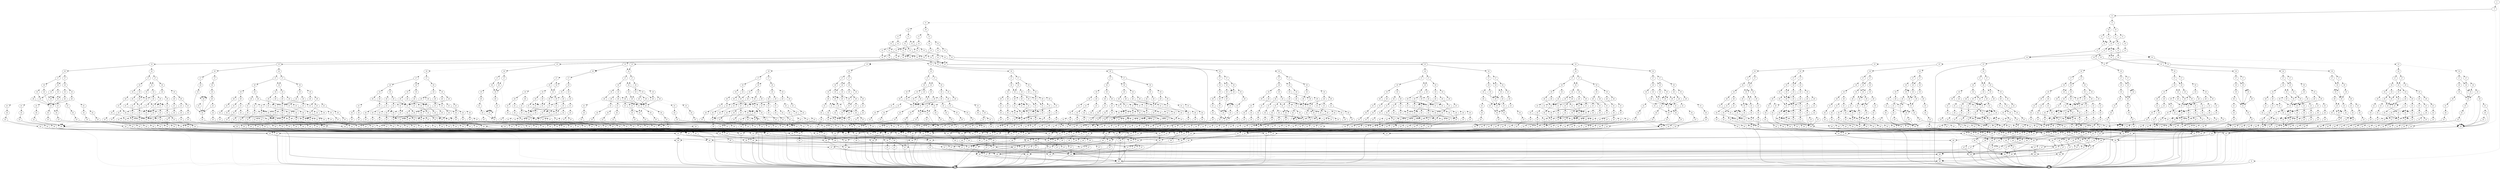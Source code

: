 digraph G {
0 [shape=box, label="0", style=filled, shape=box, height=0.3, width=0.3];
1 [shape=box, label="1", style=filled, shape=box, height=0.3, width=0.3];
41982 [label="2"];
41982 -> 18 [style=dotted];
41982 -> 41981 [style=filled];
18 [label="8"];
18 -> 0 [style=dotted];
18 -> 1 [style=filled];
41981 [label="3"];
41981 -> 1748 [style=dotted];
41981 -> 41980 [style=filled];
1748 [label="25"];
1748 -> 1746 [style=dotted];
1748 -> 1747 [style=filled];
1746 [label="26"];
1746 -> 1744 [style=dotted];
1746 -> 1745 [style=filled];
1744 [label="27"];
1744 -> 1 [style=dotted];
1744 -> 1434 [style=filled];
1434 [label="28"];
1434 -> 61 [style=dotted];
1434 -> 0 [style=filled];
61 [label="29"];
61 -> 1 [style=dotted];
61 -> 0 [style=filled];
1745 [label="27"];
1745 -> 1409 [style=dotted];
1745 -> 58 [style=filled];
1409 [label="28"];
1409 -> 0 [style=dotted];
1409 -> 61 [style=filled];
58 [label="28"];
58 -> 0 [style=dotted];
58 -> 1 [style=filled];
1747 [label="26"];
1747 -> 1660 [style=dotted];
1747 -> 1637 [style=filled];
1660 [label="27"];
1660 -> 1464 [style=dotted];
1660 -> 1434 [style=filled];
1464 [label="28"];
1464 -> 0 [style=dotted];
1464 -> 60 [style=filled];
60 [label="29"];
60 -> 0 [style=dotted];
60 -> 1 [style=filled];
1637 [label="27"];
1637 -> 60 [style=dotted];
1637 -> 1438 [style=filled];
1438 [label="28"];
1438 -> 60 [style=dotted];
1438 -> 1 [style=filled];
41980 [label="8"];
41980 -> 39783 [style=dotted];
41980 -> 41979 [style=filled];
39783 [label="9"];
39783 -> 39691 [style=dotted];
39783 -> 39782 [style=filled];
39691 [label="10"];
39691 -> 39595 [style=dotted];
39691 -> 39690 [style=filled];
39595 [label="11"];
39595 -> 39519 [style=dotted];
39595 -> 39594 [style=filled];
39519 [label="12"];
39519 -> 39202 [style=dotted];
39519 -> 39518 [style=filled];
39202 [label="13"];
39202 -> 38965 [style=dotted];
39202 -> 39201 [style=filled];
38965 [label="14"];
38965 -> 38839 [style=dotted];
38965 -> 38964 [style=filled];
38839 [label="15"];
38839 -> 38766 [style=dotted];
38839 -> 38838 [style=filled];
38766 [label="16"];
38766 -> 38755 [style=dotted];
38766 -> 38765 [style=filled];
38755 [label="17"];
38755 -> 38734 [style=dotted];
38755 -> 38754 [style=filled];
38734 [label="18"];
38734 -> 38725 [style=dotted];
38734 -> 38733 [style=filled];
38725 [label="19"];
38725 -> 38714 [style=dotted];
38725 -> 38724 [style=filled];
38714 [label="20"];
38714 -> 38710 [style=dotted];
38714 -> 38713 [style=filled];
38710 [label="21"];
38710 -> 38705 [style=dotted];
38710 -> 38709 [style=filled];
38705 [label="24"];
38705 -> 0 [style=dotted];
38705 -> 38704 [style=filled];
38704 [label="25"];
38704 -> 1489 [style=dotted];
38704 -> 3119 [style=filled];
1489 [label="26"];
1489 -> 1488 [style=dotted];
1489 -> 0 [style=filled];
1488 [label="27"];
1488 -> 1420 [style=dotted];
1488 -> 1434 [style=filled];
1420 [label="28"];
1420 -> 60 [style=dotted];
1420 -> 0 [style=filled];
3119 [label="26"];
3119 -> 1465 [style=dotted];
3119 -> 3118 [style=filled];
1465 [label="27"];
1465 -> 1464 [style=dotted];
1465 -> 0 [style=filled];
3118 [label="27"];
3118 -> 1464 [style=dotted];
3118 -> 1409 [style=filled];
38709 [label="22"];
38709 -> 38705 [style=dotted];
38709 -> 38708 [style=filled];
38708 [label="23"];
38708 -> 38705 [style=dotted];
38708 -> 38707 [style=filled];
38707 [label="24"];
38707 -> 1467 [style=dotted];
38707 -> 38706 [style=filled];
1467 [label="25"];
1467 -> 0 [style=dotted];
1467 -> 1466 [style=filled];
1466 [label="26"];
1466 -> 1465 [style=dotted];
1466 -> 0 [style=filled];
38706 [label="25"];
38706 -> 1489 [style=dotted];
38706 -> 15171 [style=filled];
15171 [label="26"];
15171 -> 0 [style=dotted];
15171 -> 3118 [style=filled];
38713 [label="21"];
38713 -> 38709 [style=dotted];
38713 -> 38712 [style=filled];
38712 [label="22"];
38712 -> 38705 [style=dotted];
38712 -> 38711 [style=filled];
38711 [label="23"];
38711 -> 38705 [style=dotted];
38711 -> 16388 [style=filled];
16388 [label="24"];
16388 -> 3120 [style=dotted];
16388 -> 1437 [style=filled];
3120 [label="25"];
3120 -> 1460 [style=dotted];
3120 -> 3119 [style=filled];
1460 [label="26"];
1460 -> 1421 [style=dotted];
1460 -> 0 [style=filled];
1421 [label="27"];
1421 -> 1420 [style=dotted];
1421 -> 0 [style=filled];
1437 [label="25"];
1437 -> 1436 [style=dotted];
1437 -> 0 [style=filled];
1436 [label="26"];
1436 -> 1435 [style=dotted];
1436 -> 0 [style=filled];
1435 [label="27"];
1435 -> 0 [style=dotted];
1435 -> 1434 [style=filled];
38724 [label="20"];
38724 -> 38719 [style=dotted];
38724 -> 38723 [style=filled];
38719 [label="21"];
38719 -> 38705 [style=dotted];
38719 -> 38718 [style=filled];
38718 [label="22"];
38718 -> 38705 [style=dotted];
38718 -> 38717 [style=filled];
38717 [label="23"];
38717 -> 38705 [style=dotted];
38717 -> 38716 [style=filled];
38716 [label="24"];
38716 -> 3130 [style=dotted];
38716 -> 38715 [style=filled];
3130 [label="25"];
3130 -> 0 [style=dotted];
3130 -> 3129 [style=filled];
3129 [label="26"];
3129 -> 1465 [style=dotted];
3129 -> 1451 [style=filled];
1451 [label="27"];
1451 -> 0 [style=dotted];
1451 -> 1409 [style=filled];
38715 [label="25"];
38715 -> 1489 [style=dotted];
38715 -> 1472 [style=filled];
1472 [label="26"];
1472 -> 0 [style=dotted];
1472 -> 1465 [style=filled];
38723 [label="21"];
38723 -> 38709 [style=dotted];
38723 -> 38722 [style=filled];
38722 [label="22"];
38722 -> 38705 [style=dotted];
38722 -> 38721 [style=filled];
38721 [label="23"];
38721 -> 38705 [style=dotted];
38721 -> 38720 [style=filled];
38720 [label="24"];
38720 -> 38704 [style=dotted];
38720 -> 0 [style=filled];
38733 [label="19"];
38733 -> 38726 [style=dotted];
38733 -> 38732 [style=filled];
38726 [label="20"];
38726 -> 38719 [style=dotted];
38726 -> 38713 [style=filled];
38732 [label="20"];
38732 -> 38731 [style=dotted];
38732 -> 38723 [style=filled];
38731 [label="21"];
38731 -> 38705 [style=dotted];
38731 -> 38730 [style=filled];
38730 [label="22"];
38730 -> 38705 [style=dotted];
38730 -> 38729 [style=filled];
38729 [label="23"];
38729 -> 38705 [style=dotted];
38729 -> 38728 [style=filled];
38728 [label="24"];
38728 -> 3152 [style=dotted];
38728 -> 38727 [style=filled];
3152 [label="25"];
3152 -> 0 [style=dotted];
3152 -> 3119 [style=filled];
38727 [label="25"];
38727 -> 1489 [style=dotted];
38727 -> 0 [style=filled];
38754 [label="18"];
38754 -> 38740 [style=dotted];
38754 -> 38753 [style=filled];
38740 [label="19"];
38740 -> 38714 [style=dotted];
38740 -> 38739 [style=filled];
38739 [label="20"];
38739 -> 38738 [style=dotted];
38739 -> 38723 [style=filled];
38738 [label="21"];
38738 -> 38705 [style=dotted];
38738 -> 38737 [style=filled];
38737 [label="22"];
38737 -> 38705 [style=dotted];
38737 -> 38736 [style=filled];
38736 [label="23"];
38736 -> 38705 [style=dotted];
38736 -> 38735 [style=filled];
38735 [label="24"];
38735 -> 3130 [style=dotted];
38735 -> 38727 [style=filled];
38753 [label="19"];
38753 -> 38744 [style=dotted];
38753 -> 38752 [style=filled];
38744 [label="20"];
38744 -> 38719 [style=dotted];
38744 -> 38743 [style=filled];
38743 [label="21"];
38743 -> 38709 [style=dotted];
38743 -> 38742 [style=filled];
38742 [label="22"];
38742 -> 38705 [style=dotted];
38742 -> 38741 [style=filled];
38741 [label="23"];
38741 -> 38705 [style=dotted];
38741 -> 15598 [style=filled];
15598 [label="24"];
15598 -> 3120 [style=dotted];
15598 -> 0 [style=filled];
38752 [label="20"];
38752 -> 38751 [style=dotted];
38752 -> 38723 [style=filled];
38751 [label="21"];
38751 -> 38747 [style=dotted];
38751 -> 38750 [style=filled];
38747 [label="22"];
38747 -> 38705 [style=dotted];
38747 -> 38746 [style=filled];
38746 [label="23"];
38746 -> 38705 [style=dotted];
38746 -> 38745 [style=filled];
38745 [label="24"];
38745 -> 0 [style=dotted];
38745 -> 38706 [style=filled];
38750 [label="22"];
38750 -> 38705 [style=dotted];
38750 -> 38749 [style=filled];
38749 [label="23"];
38749 -> 38705 [style=dotted];
38749 -> 38748 [style=filled];
38748 [label="24"];
38748 -> 3152 [style=dotted];
38748 -> 1437 [style=filled];
38765 [label="17"];
38765 -> 38734 [style=dotted];
38765 -> 38764 [style=filled];
38764 [label="18"];
38764 -> 38761 [style=dotted];
38764 -> 38763 [style=filled];
38761 [label="19"];
38761 -> 38760 [style=dotted];
38761 -> 38732 [style=filled];
38760 [label="20"];
38760 -> 38759 [style=dotted];
38760 -> 38713 [style=filled];
38759 [label="21"];
38759 -> 38705 [style=dotted];
38759 -> 38758 [style=filled];
38758 [label="22"];
38758 -> 38705 [style=dotted];
38758 -> 38757 [style=filled];
38757 [label="23"];
38757 -> 38705 [style=dotted];
38757 -> 38756 [style=filled];
38756 [label="24"];
38756 -> 1467 [style=dotted];
38756 -> 38715 [style=filled];
38763 [label="19"];
38763 -> 38724 [style=dotted];
38763 -> 38762 [style=filled];
38762 [label="20"];
38762 -> 38713 [style=dotted];
38762 -> 38723 [style=filled];
38838 [label="16"];
38838 -> 38823 [style=dotted];
38838 -> 38837 [style=filled];
38823 [label="17"];
38823 -> 38806 [style=dotted];
38823 -> 38822 [style=filled];
38806 [label="18"];
38806 -> 38799 [style=dotted];
38806 -> 38805 [style=filled];
38799 [label="19"];
38799 -> 38794 [style=dotted];
38799 -> 38798 [style=filled];
38794 [label="20"];
38794 -> 38790 [style=dotted];
38794 -> 38793 [style=filled];
38790 [label="21"];
38790 -> 38781 [style=dotted];
38790 -> 38789 [style=filled];
38781 [label="22"];
38781 -> 38774 [style=dotted];
38781 -> 38780 [style=filled];
38774 [label="23"];
38774 -> 38769 [style=dotted];
38774 -> 38773 [style=filled];
38769 [label="24"];
38769 -> 38768 [style=dotted];
38769 -> 0 [style=filled];
38768 [label="25"];
38768 -> 12923 [style=dotted];
38768 -> 38767 [style=filled];
12923 [label="26"];
12923 -> 2276 [style=dotted];
12923 -> 1745 [style=filled];
2276 [label="27"];
2276 -> 1424 [style=dotted];
2276 -> 0 [style=filled];
1424 [label="28"];
1424 -> 61 [style=dotted];
1424 -> 1 [style=filled];
38767 [label="26"];
38767 -> 1435 [style=dotted];
38767 -> 2418 [style=filled];
2418 [label="27"];
2418 -> 1420 [style=dotted];
2418 -> 60 [style=filled];
38773 [label="24"];
38773 -> 38770 [style=dotted];
38773 -> 38772 [style=filled];
38770 [label="25"];
38770 -> 1410 [style=dotted];
38770 -> 1422 [style=filled];
1410 [label="27"];
1410 -> 1409 [style=dotted];
1410 -> 0 [style=filled];
1422 [label="26"];
1422 -> 0 [style=dotted];
1422 -> 1421 [style=filled];
38772 [label="25"];
38772 -> 14838 [style=dotted];
38772 -> 38771 [style=filled];
14838 [label="26"];
14838 -> 1658 [style=dotted];
14838 -> 1611 [style=filled];
1658 [label="27"];
1658 -> 1522 [style=dotted];
1658 -> 0 [style=filled];
1522 [label="28"];
1522 -> 61 [style=dotted];
1522 -> 60 [style=filled];
1611 [label="27"];
1611 -> 0 [style=dotted];
1611 -> 58 [style=filled];
38771 [label="26"];
38771 -> 1435 [style=dotted];
38771 -> 1497 [style=filled];
1497 [label="27"];
1497 -> 0 [style=dotted];
1497 -> 60 [style=filled];
38780 [label="23"];
38780 -> 38778 [style=dotted];
38780 -> 38779 [style=filled];
38778 [label="24"];
38778 -> 38775 [style=dotted];
38778 -> 38777 [style=filled];
38775 [label="25"];
38775 -> 13037 [style=dotted];
38775 -> 29528 [style=filled];
13037 [label="26"];
13037 -> 2267 [style=dotted];
13037 -> 1410 [style=filled];
2267 [label="27"];
2267 -> 58 [style=dotted];
2267 -> 0 [style=filled];
29528 [label="26"];
29528 -> 1435 [style=dotted];
29528 -> 1421 [style=filled];
38777 [label="25"];
38777 -> 12195 [style=dotted];
38777 -> 38776 [style=filled];
12195 [label="26"];
12195 -> 1515 [style=dotted];
12195 -> 1611 [style=filled];
1515 [label="27"];
1515 -> 1434 [style=dotted];
1515 -> 0 [style=filled];
38776 [label="26"];
38776 -> 0 [style=dotted];
38776 -> 1497 [style=filled];
38779 [label="24"];
38779 -> 0 [style=dotted];
38779 -> 38768 [style=filled];
38789 [label="22"];
38789 -> 38787 [style=dotted];
38789 -> 38788 [style=filled];
38787 [label="23"];
38787 -> 38784 [style=dotted];
38787 -> 38786 [style=filled];
38784 [label="24"];
38784 -> 38783 [style=dotted];
38784 -> 1692 [style=filled];
38783 [label="25"];
38783 -> 12923 [style=dotted];
38783 -> 38782 [style=filled];
38782 [label="26"];
38782 -> 1435 [style=dotted];
38782 -> 12703 [style=filled];
12703 [label="27"];
12703 -> 1420 [style=dotted];
12703 -> 1464 [style=filled];
1692 [label="25"];
1692 -> 0 [style=dotted];
1692 -> 1574 [style=filled];
1574 [label="26"];
1574 -> 0 [style=dotted];
1574 -> 1503 [style=filled];
1503 [label="27"];
1503 -> 0 [style=dotted];
1503 -> 1420 [style=filled];
38786 [label="24"];
38786 -> 1411 [style=dotted];
38786 -> 38785 [style=filled];
1411 [label="25"];
1411 -> 1410 [style=dotted];
1411 -> 0 [style=filled];
38785 [label="25"];
38785 -> 14838 [style=dotted];
38785 -> 38767 [style=filled];
38788 [label="23"];
38788 -> 38773 [style=dotted];
38788 -> 38779 [style=filled];
38793 [label="21"];
38793 -> 38792 [style=dotted];
38793 -> 38789 [style=filled];
38792 [label="22"];
38792 -> 38791 [style=dotted];
38792 -> 38788 [style=filled];
38791 [label="23"];
38791 -> 38784 [style=dotted];
38791 -> 38773 [style=filled];
38798 [label="20"];
38798 -> 38790 [style=dotted];
38798 -> 38797 [style=filled];
38797 [label="21"];
38797 -> 38789 [style=dotted];
38797 -> 38796 [style=filled];
38796 [label="22"];
38796 -> 38795 [style=dotted];
38796 -> 38788 [style=filled];
38795 [label="23"];
38795 -> 38778 [style=dotted];
38795 -> 38786 [style=filled];
38805 [label="19"];
38805 -> 38801 [style=dotted];
38805 -> 38804 [style=filled];
38801 [label="20"];
38801 -> 38790 [style=dotted];
38801 -> 38800 [style=filled];
38800 [label="21"];
38800 -> 38792 [style=dotted];
38800 -> 38796 [style=filled];
38804 [label="20"];
38804 -> 38793 [style=dotted];
38804 -> 38803 [style=filled];
38803 [label="21"];
38803 -> 38789 [style=dotted];
38803 -> 38802 [style=filled];
38802 [label="22"];
38802 -> 38780 [style=dotted];
38802 -> 38788 [style=filled];
38822 [label="18"];
38822 -> 38821 [style=dotted];
38822 -> 38805 [style=filled];
38821 [label="19"];
38821 -> 38811 [style=dotted];
38821 -> 38820 [style=filled];
38811 [label="20"];
38811 -> 38790 [style=dotted];
38811 -> 38810 [style=filled];
38810 [label="21"];
38810 -> 38792 [style=dotted];
38810 -> 38809 [style=filled];
38809 [label="22"];
38809 -> 38808 [style=dotted];
38809 -> 38788 [style=filled];
38808 [label="23"];
38808 -> 38807 [style=dotted];
38808 -> 38786 [style=filled];
38807 [label="24"];
38807 -> 38775 [style=dotted];
38807 -> 1692 [style=filled];
38820 [label="20"];
38820 -> 38815 [style=dotted];
38820 -> 38819 [style=filled];
38815 [label="21"];
38815 -> 38814 [style=dotted];
38815 -> 38789 [style=filled];
38814 [label="22"];
38814 -> 38813 [style=dotted];
38814 -> 38780 [style=filled];
38813 [label="23"];
38813 -> 38812 [style=dotted];
38813 -> 38773 [style=filled];
38812 [label="24"];
38812 -> 38783 [style=dotted];
38812 -> 0 [style=filled];
38819 [label="21"];
38819 -> 38789 [style=dotted];
38819 -> 38818 [style=filled];
38818 [label="22"];
38818 -> 38817 [style=dotted];
38818 -> 38788 [style=filled];
38817 [label="23"];
38817 -> 38778 [style=dotted];
38817 -> 38816 [style=filled];
38816 [label="24"];
38816 -> 0 [style=dotted];
38816 -> 38785 [style=filled];
38837 [label="17"];
38837 -> 38806 [style=dotted];
38837 -> 38836 [style=filled];
38836 [label="18"];
38836 -> 38829 [style=dotted];
38836 -> 38835 [style=filled];
38829 [label="19"];
38829 -> 38801 [style=dotted];
38829 -> 38828 [style=filled];
38828 [label="20"];
38828 -> 38827 [style=dotted];
38828 -> 38803 [style=filled];
38827 [label="21"];
38827 -> 38826 [style=dotted];
38827 -> 38789 [style=filled];
38826 [label="22"];
38826 -> 38791 [style=dotted];
38826 -> 38825 [style=filled];
38825 [label="23"];
38825 -> 38824 [style=dotted];
38825 -> 38779 [style=filled];
38824 [label="24"];
38824 -> 38770 [style=dotted];
38824 -> 38777 [style=filled];
38835 [label="19"];
38835 -> 38834 [style=dotted];
38835 -> 38804 [style=filled];
38834 [label="20"];
38834 -> 38790 [style=dotted];
38834 -> 38833 [style=filled];
38833 [label="21"];
38833 -> 38832 [style=dotted];
38833 -> 38796 [style=filled];
38832 [label="22"];
38832 -> 38831 [style=dotted];
38832 -> 38788 [style=filled];
38831 [label="23"];
38831 -> 38784 [style=dotted];
38831 -> 38830 [style=filled];
38830 [label="24"];
38830 -> 1411 [style=dotted];
38830 -> 38772 [style=filled];
38964 [label="15"];
38964 -> 38935 [style=dotted];
38964 -> 38963 [style=filled];
38935 [label="16"];
38935 -> 38919 [style=dotted];
38935 -> 38934 [style=filled];
38919 [label="17"];
38919 -> 38889 [style=dotted];
38919 -> 38918 [style=filled];
38889 [label="18"];
38889 -> 38877 [style=dotted];
38889 -> 38888 [style=filled];
38877 [label="19"];
38877 -> 38865 [style=dotted];
38877 -> 38876 [style=filled];
38865 [label="20"];
38865 -> 38857 [style=dotted];
38865 -> 38864 [style=filled];
38857 [label="21"];
38857 -> 38849 [style=dotted];
38857 -> 38856 [style=filled];
38849 [label="22"];
38849 -> 38844 [style=dotted];
38849 -> 38848 [style=filled];
38844 [label="23"];
38844 -> 38840 [style=dotted];
38844 -> 38843 [style=filled];
38840 [label="24"];
38840 -> 38772 [style=dotted];
38840 -> 38704 [style=filled];
38843 [label="24"];
38843 -> 0 [style=dotted];
38843 -> 38842 [style=filled];
38842 [label="25"];
38842 -> 12256 [style=dotted];
38842 -> 38841 [style=filled];
12256 [label="26"];
12256 -> 1677 [style=dotted];
12256 -> 1611 [style=filled];
1677 [label="27"];
1677 -> 1412 [style=dotted];
1677 -> 1434 [style=filled];
1412 [label="28"];
1412 -> 1 [style=dotted];
1412 -> 60 [style=filled];
38841 [label="26"];
38841 -> 1660 [style=dotted];
38841 -> 1721 [style=filled];
1721 [label="27"];
1721 -> 1464 [style=dotted];
1721 -> 1438 [style=filled];
38848 [label="23"];
38848 -> 38847 [style=dotted];
38848 -> 38843 [style=filled];
38847 [label="24"];
38847 -> 13293 [style=dotted];
38847 -> 38846 [style=filled];
13293 [label="25"];
13293 -> 1466 [style=dotted];
13293 -> 1436 [style=filled];
38846 [label="25"];
38846 -> 26295 [style=dotted];
38846 -> 38845 [style=filled];
26295 [label="26"];
26295 -> 2687 [style=dotted];
26295 -> 1611 [style=filled];
2687 [label="27"];
2687 -> 59 [style=dotted];
2687 -> 1434 [style=filled];
59 [label="28"];
59 -> 1 [style=dotted];
59 -> 0 [style=filled];
38845 [label="26"];
38845 -> 1465 [style=dotted];
38845 -> 1721 [style=filled];
38856 [label="22"];
38856 -> 38852 [style=dotted];
38856 -> 38855 [style=filled];
38852 [label="23"];
38852 -> 38851 [style=dotted];
38852 -> 38843 [style=filled];
38851 [label="24"];
38851 -> 15038 [style=dotted];
38851 -> 38850 [style=filled];
15038 [label="25"];
15038 -> 14838 [style=dotted];
15038 -> 15037 [style=filled];
15037 [label="26"];
15037 -> 1435 [style=dotted];
15037 -> 1619 [style=filled];
1619 [label="27"];
1619 -> 0 [style=dotted];
1619 -> 1464 [style=filled];
38850 [label="25"];
38850 -> 1489 [style=dotted];
38850 -> 31197 [style=filled];
31197 [label="26"];
31197 -> 1465 [style=dotted];
31197 -> 31196 [style=filled];
31196 [label="27"];
31196 -> 1464 [style=dotted];
31196 -> 1547 [style=filled];
1547 [label="28"];
1547 -> 60 [style=dotted];
1547 -> 61 [style=filled];
38855 [label="23"];
38855 -> 38843 [style=dotted];
38855 -> 38854 [style=filled];
38854 [label="24"];
38854 -> 1467 [style=dotted];
38854 -> 38853 [style=filled];
38853 [label="25"];
38853 -> 12256 [style=dotted];
38853 -> 12924 [style=filled];
12924 [label="26"];
12924 -> 1435 [style=dotted];
12924 -> 1721 [style=filled];
38864 [label="21"];
38864 -> 38856 [style=dotted];
38864 -> 38863 [style=filled];
38863 [label="22"];
38863 -> 38852 [style=dotted];
38863 -> 38862 [style=filled];
38862 [label="23"];
38862 -> 38843 [style=dotted];
38862 -> 38861 [style=filled];
38861 [label="24"];
38861 -> 3120 [style=dotted];
38861 -> 38860 [style=filled];
38860 [label="25"];
38860 -> 38859 [style=dotted];
38860 -> 38771 [style=filled];
38859 [label="26"];
38859 -> 38858 [style=dotted];
38859 -> 1611 [style=filled];
38858 [label="27"];
38858 -> 1522 [style=dotted];
38858 -> 1434 [style=filled];
38876 [label="20"];
38876 -> 38871 [style=dotted];
38876 -> 38875 [style=filled];
38871 [label="21"];
38871 -> 38849 [style=dotted];
38871 -> 38870 [style=filled];
38870 [label="22"];
38870 -> 38852 [style=dotted];
38870 -> 38869 [style=filled];
38869 [label="23"];
38869 -> 38843 [style=dotted];
38869 -> 38868 [style=filled];
38868 [label="24"];
38868 -> 3130 [style=dotted];
38868 -> 38867 [style=filled];
38867 [label="25"];
38867 -> 12256 [style=dotted];
38867 -> 38866 [style=filled];
38866 [label="26"];
38866 -> 1435 [style=dotted];
38866 -> 1754 [style=filled];
1754 [label="27"];
1754 -> 1464 [style=dotted];
1754 -> 60 [style=filled];
38875 [label="21"];
38875 -> 38856 [style=dotted];
38875 -> 38874 [style=filled];
38874 [label="22"];
38874 -> 38848 [style=dotted];
38874 -> 38873 [style=filled];
38873 [label="23"];
38873 -> 38843 [style=dotted];
38873 -> 38872 [style=filled];
38872 [label="24"];
38872 -> 38704 [style=dotted];
38872 -> 38772 [style=filled];
38888 [label="19"];
38888 -> 38880 [style=dotted];
38888 -> 38887 [style=filled];
38880 [label="20"];
38880 -> 38871 [style=dotted];
38880 -> 38879 [style=filled];
38879 [label="21"];
38879 -> 38856 [style=dotted];
38879 -> 38878 [style=filled];
38878 [label="22"];
38878 -> 38848 [style=dotted];
38878 -> 38862 [style=filled];
38887 [label="20"];
38887 -> 38886 [style=dotted];
38887 -> 38875 [style=filled];
38886 [label="21"];
38886 -> 38881 [style=dotted];
38886 -> 38885 [style=filled];
38881 [label="22"];
38881 -> 38852 [style=dotted];
38881 -> 38843 [style=filled];
38885 [label="22"];
38885 -> 38852 [style=dotted];
38885 -> 38884 [style=filled];
38884 [label="23"];
38884 -> 38843 [style=dotted];
38884 -> 38883 [style=filled];
38883 [label="24"];
38883 -> 3152 [style=dotted];
38883 -> 38882 [style=filled];
38882 [label="25"];
38882 -> 12256 [style=dotted];
38882 -> 38771 [style=filled];
38918 [label="18"];
38918 -> 38903 [style=dotted];
38918 -> 38917 [style=filled];
38903 [label="19"];
38903 -> 38894 [style=dotted];
38903 -> 38902 [style=filled];
38894 [label="20"];
38894 -> 38857 [style=dotted];
38894 -> 38893 [style=filled];
38893 [label="21"];
38893 -> 38856 [style=dotted];
38893 -> 38892 [style=filled];
38892 [label="22"];
38892 -> 38891 [style=dotted];
38892 -> 38862 [style=filled];
38891 [label="23"];
38891 -> 38890 [style=dotted];
38891 -> 38843 [style=filled];
38890 [label="24"];
38890 -> 13293 [style=dotted];
38890 -> 38850 [style=filled];
38902 [label="20"];
38902 -> 38901 [style=dotted];
38902 -> 38875 [style=filled];
38901 [label="21"];
38901 -> 38897 [style=dotted];
38901 -> 38900 [style=filled];
38897 [label="22"];
38897 -> 38896 [style=dotted];
38897 -> 38848 [style=filled];
38896 [label="23"];
38896 -> 38895 [style=dotted];
38896 -> 38843 [style=filled];
38895 [label="24"];
38895 -> 15038 [style=dotted];
38895 -> 38704 [style=filled];
38900 [label="22"];
38900 -> 38852 [style=dotted];
38900 -> 38899 [style=filled];
38899 [label="23"];
38899 -> 38843 [style=dotted];
38899 -> 38898 [style=filled];
38898 [label="24"];
38898 -> 3130 [style=dotted];
38898 -> 38882 [style=filled];
38917 [label="19"];
38917 -> 38908 [style=dotted];
38917 -> 38916 [style=filled];
38908 [label="20"];
38908 -> 38871 [style=dotted];
38908 -> 38907 [style=filled];
38907 [label="21"];
38907 -> 38856 [style=dotted];
38907 -> 38906 [style=filled];
38906 [label="22"];
38906 -> 38848 [style=dotted];
38906 -> 38905 [style=filled];
38905 [label="23"];
38905 -> 38843 [style=dotted];
38905 -> 38904 [style=filled];
38904 [label="24"];
38904 -> 3120 [style=dotted];
38904 -> 38772 [style=filled];
38916 [label="20"];
38916 -> 38915 [style=dotted];
38916 -> 38875 [style=filled];
38915 [label="21"];
38915 -> 38911 [style=dotted];
38915 -> 38914 [style=filled];
38911 [label="22"];
38911 -> 38852 [style=dotted];
38911 -> 38910 [style=filled];
38910 [label="23"];
38910 -> 38843 [style=dotted];
38910 -> 38909 [style=filled];
38909 [label="24"];
38909 -> 0 [style=dotted];
38909 -> 38853 [style=filled];
38914 [label="22"];
38914 -> 38852 [style=dotted];
38914 -> 38913 [style=filled];
38913 [label="23"];
38913 -> 38843 [style=dotted];
38913 -> 38912 [style=filled];
38912 [label="24"];
38912 -> 3152 [style=dotted];
38912 -> 38860 [style=filled];
38934 [label="17"];
38934 -> 38889 [style=dotted];
38934 -> 38933 [style=filled];
38933 [label="18"];
38933 -> 38930 [style=dotted];
38933 -> 38932 [style=filled];
38930 [label="19"];
38930 -> 38924 [style=dotted];
38930 -> 38929 [style=filled];
38924 [label="20"];
38924 -> 38923 [style=dotted];
38924 -> 38879 [style=filled];
38923 [label="21"];
38923 -> 38849 [style=dotted];
38923 -> 38922 [style=filled];
38922 [label="22"];
38922 -> 38852 [style=dotted];
38922 -> 38921 [style=filled];
38921 [label="23"];
38921 -> 38843 [style=dotted];
38921 -> 38920 [style=filled];
38920 [label="24"];
38920 -> 1467 [style=dotted];
38920 -> 38867 [style=filled];
38929 [label="20"];
38929 -> 38928 [style=dotted];
38929 -> 38875 [style=filled];
38928 [label="21"];
38928 -> 38927 [style=dotted];
38928 -> 38885 [style=filled];
38927 [label="22"];
38927 -> 38852 [style=dotted];
38927 -> 38926 [style=filled];
38926 [label="23"];
38926 -> 38925 [style=dotted];
38926 -> 38843 [style=filled];
38925 [label="24"];
38925 -> 0 [style=dotted];
38925 -> 38846 [style=filled];
38932 [label="19"];
38932 -> 38876 [style=dotted];
38932 -> 38931 [style=filled];
38931 [label="20"];
38931 -> 38864 [style=dotted];
38931 -> 38875 [style=filled];
38963 [label="16"];
38963 -> 38955 [style=dotted];
38963 -> 38962 [style=filled];
38955 [label="17"];
38955 -> 38948 [style=dotted];
38955 -> 38954 [style=filled];
38948 [label="18"];
38948 -> 38944 [style=dotted];
38948 -> 38947 [style=filled];
38944 [label="19"];
38944 -> 38942 [style=dotted];
38944 -> 38943 [style=filled];
38942 [label="21"];
38942 -> 38939 [style=dotted];
38942 -> 38941 [style=filled];
38939 [label="22"];
38939 -> 38936 [style=dotted];
38939 -> 38938 [style=filled];
38936 [label="24"];
38936 -> 38770 [style=dotted];
38936 -> 0 [style=filled];
38938 [label="23"];
38938 -> 38936 [style=dotted];
38938 -> 38937 [style=filled];
38937 [label="24"];
38937 -> 0 [style=dotted];
38937 -> 38770 [style=filled];
38941 [label="22"];
38941 -> 38940 [style=dotted];
38941 -> 38938 [style=filled];
38940 [label="23"];
38940 -> 38936 [style=dotted];
38940 -> 25905 [style=filled];
25905 [label="24"];
25905 -> 1411 [style=dotted];
25905 -> 1423 [style=filled];
1423 [label="25"];
1423 -> 0 [style=dotted];
1423 -> 1422 [style=filled];
38943 [label="20"];
38943 -> 38942 [style=dotted];
38943 -> 38941 [style=filled];
38947 [label="19"];
38947 -> 38942 [style=dotted];
38947 -> 38946 [style=filled];
38946 [label="20"];
38946 -> 38942 [style=dotted];
38946 -> 38945 [style=filled];
38945 [label="21"];
38945 -> 38941 [style=dotted];
38945 -> 38938 [style=filled];
38954 [label="18"];
38954 -> 38953 [style=dotted];
38954 -> 38947 [style=filled];
38953 [label="19"];
38953 -> 38942 [style=dotted];
38953 -> 38952 [style=filled];
38952 [label="20"];
38952 -> 38942 [style=dotted];
38952 -> 38951 [style=filled];
38951 [label="21"];
38951 -> 38941 [style=dotted];
38951 -> 38950 [style=filled];
38950 [label="22"];
38950 -> 38949 [style=dotted];
38950 -> 38938 [style=filled];
38949 [label="23"];
38949 -> 38936 [style=dotted];
38949 -> 29674 [style=filled];
29674 [label="24"];
29674 -> 0 [style=dotted];
29674 -> 1423 [style=filled];
38962 [label="17"];
38962 -> 38948 [style=dotted];
38962 -> 38961 [style=filled];
38961 [label="18"];
38961 -> 38947 [style=dotted];
38961 -> 38960 [style=filled];
38960 [label="19"];
38960 -> 38959 [style=dotted];
38960 -> 38946 [style=filled];
38959 [label="20"];
38959 -> 38942 [style=dotted];
38959 -> 38958 [style=filled];
38958 [label="21"];
38958 -> 38957 [style=dotted];
38958 -> 38941 [style=filled];
38957 [label="22"];
38957 -> 38956 [style=dotted];
38957 -> 38938 [style=filled];
38956 [label="23"];
38956 -> 38936 [style=dotted];
38956 -> 30354 [style=filled];
30354 [label="24"];
30354 -> 1411 [style=dotted];
30354 -> 0 [style=filled];
39201 [label="14"];
39201 -> 39089 [style=dotted];
39201 -> 39200 [style=filled];
39089 [label="15"];
39089 -> 39047 [style=dotted];
39089 -> 39088 [style=filled];
39047 [label="16"];
39047 -> 39036 [style=dotted];
39047 -> 39046 [style=filled];
39036 [label="17"];
39036 -> 39006 [style=dotted];
39036 -> 39035 [style=filled];
39006 [label="18"];
39006 -> 38994 [style=dotted];
39006 -> 39005 [style=filled];
38994 [label="19"];
38994 -> 38982 [style=dotted];
38994 -> 38993 [style=filled];
38982 [label="20"];
38982 -> 38976 [style=dotted];
38982 -> 38981 [style=filled];
38976 [label="21"];
38976 -> 38968 [style=dotted];
38976 -> 38975 [style=filled];
38968 [label="22"];
38968 -> 38967 [style=dotted];
38968 -> 38925 [style=filled];
38967 [label="23"];
38967 -> 38966 [style=dotted];
38967 -> 38925 [style=filled];
38966 [label="24"];
38966 -> 38777 [style=dotted];
38966 -> 38704 [style=filled];
38975 [label="22"];
38975 -> 38970 [style=dotted];
38975 -> 38974 [style=filled];
38970 [label="23"];
38970 -> 38969 [style=dotted];
38970 -> 38925 [style=filled];
38969 [label="24"];
38969 -> 12196 [style=dotted];
38969 -> 38850 [style=filled];
12196 [label="25"];
12196 -> 12195 [style=dotted];
12196 -> 1620 [style=filled];
1620 [label="26"];
1620 -> 0 [style=dotted];
1620 -> 1619 [style=filled];
38974 [label="23"];
38974 -> 38925 [style=dotted];
38974 -> 38973 [style=filled];
38973 [label="24"];
38973 -> 1467 [style=dotted];
38973 -> 38972 [style=filled];
38972 [label="25"];
38972 -> 26295 [style=dotted];
38972 -> 38971 [style=filled];
38971 [label="26"];
38971 -> 0 [style=dotted];
38971 -> 1721 [style=filled];
38981 [label="21"];
38981 -> 38975 [style=dotted];
38981 -> 38980 [style=filled];
38980 [label="22"];
38980 -> 38970 [style=dotted];
38980 -> 38979 [style=filled];
38979 [label="23"];
38979 -> 38925 [style=dotted];
38979 -> 38978 [style=filled];
38978 [label="24"];
38978 -> 3120 [style=dotted];
38978 -> 38977 [style=filled];
38977 [label="25"];
38977 -> 12191 [style=dotted];
38977 -> 38776 [style=filled];
12191 [label="26"];
12191 -> 1434 [style=dotted];
12191 -> 1611 [style=filled];
38993 [label="20"];
38993 -> 38988 [style=dotted];
38993 -> 38992 [style=filled];
38988 [label="21"];
38988 -> 38968 [style=dotted];
38988 -> 38987 [style=filled];
38987 [label="22"];
38987 -> 38970 [style=dotted];
38987 -> 38986 [style=filled];
38986 [label="23"];
38986 -> 38925 [style=dotted];
38986 -> 38985 [style=filled];
38985 [label="24"];
38985 -> 3130 [style=dotted];
38985 -> 38984 [style=filled];
38984 [label="25"];
38984 -> 26295 [style=dotted];
38984 -> 38983 [style=filled];
38983 [label="26"];
38983 -> 0 [style=dotted];
38983 -> 1754 [style=filled];
38992 [label="21"];
38992 -> 38975 [style=dotted];
38992 -> 38991 [style=filled];
38991 [label="22"];
38991 -> 38925 [style=dotted];
38991 -> 38990 [style=filled];
38990 [label="23"];
38990 -> 38925 [style=dotted];
38990 -> 38989 [style=filled];
38989 [label="24"];
38989 -> 38704 [style=dotted];
38989 -> 38777 [style=filled];
39005 [label="19"];
39005 -> 38997 [style=dotted];
39005 -> 39004 [style=filled];
38997 [label="20"];
38997 -> 38988 [style=dotted];
38997 -> 38996 [style=filled];
38996 [label="21"];
38996 -> 38975 [style=dotted];
38996 -> 38995 [style=filled];
38995 [label="22"];
38995 -> 38925 [style=dotted];
38995 -> 38979 [style=filled];
39004 [label="20"];
39004 -> 39003 [style=dotted];
39004 -> 38992 [style=filled];
39003 [label="21"];
39003 -> 38998 [style=dotted];
39003 -> 39002 [style=filled];
38998 [label="22"];
38998 -> 38970 [style=dotted];
38998 -> 38925 [style=filled];
39002 [label="22"];
39002 -> 38970 [style=dotted];
39002 -> 39001 [style=filled];
39001 [label="23"];
39001 -> 38925 [style=dotted];
39001 -> 39000 [style=filled];
39000 [label="24"];
39000 -> 3152 [style=dotted];
39000 -> 38999 [style=filled];
38999 [label="25"];
38999 -> 26295 [style=dotted];
38999 -> 38776 [style=filled];
39035 [label="18"];
39035 -> 39020 [style=dotted];
39035 -> 39034 [style=filled];
39020 [label="19"];
39020 -> 39011 [style=dotted];
39020 -> 39019 [style=filled];
39011 [label="20"];
39011 -> 38976 [style=dotted];
39011 -> 39010 [style=filled];
39010 [label="21"];
39010 -> 38975 [style=dotted];
39010 -> 39009 [style=filled];
39009 [label="22"];
39009 -> 39008 [style=dotted];
39009 -> 38979 [style=filled];
39008 [label="23"];
39008 -> 39007 [style=dotted];
39008 -> 38925 [style=filled];
39007 [label="24"];
39007 -> 0 [style=dotted];
39007 -> 38850 [style=filled];
39019 [label="20"];
39019 -> 39018 [style=dotted];
39019 -> 38992 [style=filled];
39018 [label="21"];
39018 -> 39014 [style=dotted];
39018 -> 39017 [style=filled];
39014 [label="22"];
39014 -> 39013 [style=dotted];
39014 -> 38925 [style=filled];
39013 [label="23"];
39013 -> 39012 [style=dotted];
39013 -> 38925 [style=filled];
39012 [label="24"];
39012 -> 12196 [style=dotted];
39012 -> 38704 [style=filled];
39017 [label="22"];
39017 -> 38970 [style=dotted];
39017 -> 39016 [style=filled];
39016 [label="23"];
39016 -> 38925 [style=dotted];
39016 -> 39015 [style=filled];
39015 [label="24"];
39015 -> 3130 [style=dotted];
39015 -> 38999 [style=filled];
39034 [label="19"];
39034 -> 39025 [style=dotted];
39034 -> 39033 [style=filled];
39025 [label="20"];
39025 -> 38988 [style=dotted];
39025 -> 39024 [style=filled];
39024 [label="21"];
39024 -> 38975 [style=dotted];
39024 -> 39023 [style=filled];
39023 [label="22"];
39023 -> 38925 [style=dotted];
39023 -> 39022 [style=filled];
39022 [label="23"];
39022 -> 38925 [style=dotted];
39022 -> 39021 [style=filled];
39021 [label="24"];
39021 -> 3120 [style=dotted];
39021 -> 38777 [style=filled];
39033 [label="20"];
39033 -> 39032 [style=dotted];
39033 -> 38992 [style=filled];
39032 [label="21"];
39032 -> 39028 [style=dotted];
39032 -> 39031 [style=filled];
39028 [label="22"];
39028 -> 38970 [style=dotted];
39028 -> 39027 [style=filled];
39027 [label="23"];
39027 -> 38925 [style=dotted];
39027 -> 39026 [style=filled];
39026 [label="24"];
39026 -> 0 [style=dotted];
39026 -> 38972 [style=filled];
39031 [label="22"];
39031 -> 38970 [style=dotted];
39031 -> 39030 [style=filled];
39030 [label="23"];
39030 -> 38925 [style=dotted];
39030 -> 39029 [style=filled];
39029 [label="24"];
39029 -> 3152 [style=dotted];
39029 -> 38977 [style=filled];
39046 [label="17"];
39046 -> 39006 [style=dotted];
39046 -> 39045 [style=filled];
39045 [label="18"];
39045 -> 39042 [style=dotted];
39045 -> 39044 [style=filled];
39042 [label="19"];
39042 -> 39041 [style=dotted];
39042 -> 39004 [style=filled];
39041 [label="20"];
39041 -> 39040 [style=dotted];
39041 -> 38996 [style=filled];
39040 [label="21"];
39040 -> 38968 [style=dotted];
39040 -> 39039 [style=filled];
39039 [label="22"];
39039 -> 38970 [style=dotted];
39039 -> 39038 [style=filled];
39038 [label="23"];
39038 -> 38925 [style=dotted];
39038 -> 39037 [style=filled];
39037 [label="24"];
39037 -> 1467 [style=dotted];
39037 -> 38984 [style=filled];
39044 [label="19"];
39044 -> 38993 [style=dotted];
39044 -> 39043 [style=filled];
39043 [label="20"];
39043 -> 38981 [style=dotted];
39043 -> 38992 [style=filled];
39088 [label="16"];
39088 -> 39075 [style=dotted];
39088 -> 39087 [style=filled];
39075 [label="17"];
39075 -> 39068 [style=dotted];
39075 -> 39074 [style=filled];
39068 [label="18"];
39068 -> 39063 [style=dotted];
39068 -> 39067 [style=filled];
39063 [label="19"];
39063 -> 39061 [style=dotted];
39063 -> 39062 [style=filled];
39061 [label="20"];
39061 -> 39058 [style=dotted];
39061 -> 39060 [style=filled];
39058 [label="21"];
39058 -> 39053 [style=dotted];
39058 -> 39057 [style=filled];
39053 [label="22"];
39053 -> 39050 [style=dotted];
39053 -> 39052 [style=filled];
39050 [label="23"];
39050 -> 39048 [style=dotted];
39050 -> 39049 [style=filled];
39048 [label="24"];
39048 -> 38775 [style=dotted];
39048 -> 0 [style=filled];
39049 [label="24"];
39049 -> 38770 [style=dotted];
39049 -> 13293 [style=filled];
39052 [label="23"];
39052 -> 39048 [style=dotted];
39052 -> 39051 [style=filled];
39051 [label="24"];
39051 -> 0 [style=dotted];
39051 -> 38775 [style=filled];
39057 [label="22"];
39057 -> 39055 [style=dotted];
39057 -> 39056 [style=filled];
39055 [label="23"];
39055 -> 39048 [style=dotted];
39055 -> 39054 [style=filled];
39054 [label="24"];
39054 -> 1411 [style=dotted];
39054 -> 29529 [style=filled];
29529 [label="25"];
29529 -> 1466 [style=dotted];
29529 -> 29528 [style=filled];
39056 [label="23"];
39056 -> 39049 [style=dotted];
39056 -> 39051 [style=filled];
39060 [label="21"];
39060 -> 39059 [style=dotted];
39060 -> 39057 [style=filled];
39059 [label="22"];
39059 -> 39050 [style=dotted];
39059 -> 39056 [style=filled];
39062 [label="20"];
39062 -> 39058 [style=dotted];
39062 -> 39057 [style=filled];
39067 [label="19"];
39067 -> 39061 [style=dotted];
39067 -> 39066 [style=filled];
39066 [label="20"];
39066 -> 39060 [style=dotted];
39066 -> 39065 [style=filled];
39065 [label="21"];
39065 -> 39057 [style=dotted];
39065 -> 39064 [style=filled];
39064 [label="22"];
39064 -> 39052 [style=dotted];
39064 -> 39056 [style=filled];
39074 [label="18"];
39074 -> 39073 [style=dotted];
39074 -> 39067 [style=filled];
39073 [label="19"];
39073 -> 39061 [style=dotted];
39073 -> 39072 [style=filled];
39072 [label="20"];
39072 -> 39058 [style=dotted];
39072 -> 39071 [style=filled];
39071 [label="21"];
39071 -> 39057 [style=dotted];
39071 -> 39070 [style=filled];
39070 [label="22"];
39070 -> 39069 [style=dotted];
39070 -> 39056 [style=filled];
39069 [label="23"];
39069 -> 39048 [style=dotted];
39069 -> 29533 [style=filled];
29533 [label="24"];
29533 -> 0 [style=dotted];
29533 -> 29529 [style=filled];
39087 [label="17"];
39087 -> 39068 [style=dotted];
39087 -> 39086 [style=filled];
39086 [label="18"];
39086 -> 39080 [style=dotted];
39086 -> 39085 [style=filled];
39080 [label="19"];
39080 -> 39061 [style=dotted];
39080 -> 39079 [style=filled];
39079 [label="20"];
39079 -> 39078 [style=dotted];
39079 -> 39065 [style=filled];
39078 [label="21"];
39078 -> 39077 [style=dotted];
39078 -> 39057 [style=filled];
39077 [label="22"];
39077 -> 39050 [style=dotted];
39077 -> 39076 [style=filled];
39076 [label="23"];
39076 -> 38936 [style=dotted];
39076 -> 39051 [style=filled];
39085 [label="19"];
39085 -> 39084 [style=dotted];
39085 -> 39066 [style=filled];
39084 [label="20"];
39084 -> 39058 [style=dotted];
39084 -> 39083 [style=filled];
39083 [label="21"];
39083 -> 39082 [style=dotted];
39083 -> 39057 [style=filled];
39082 [label="22"];
39082 -> 39081 [style=dotted];
39082 -> 39056 [style=filled];
39081 [label="23"];
39081 -> 39048 [style=dotted];
39081 -> 32738 [style=filled];
32738 [label="24"];
32738 -> 1411 [style=dotted];
32738 -> 13293 [style=filled];
39200 [label="15"];
39200 -> 39199 [style=dotted];
39200 -> 0 [style=filled];
39199 [label="16"];
39199 -> 39178 [style=dotted];
39199 -> 39198 [style=filled];
39178 [label="17"];
39178 -> 39144 [style=dotted];
39178 -> 39177 [style=filled];
39144 [label="18"];
39144 -> 39129 [style=dotted];
39144 -> 39143 [style=filled];
39129 [label="19"];
39129 -> 39116 [style=dotted];
39129 -> 39128 [style=filled];
39116 [label="20"];
39116 -> 39106 [style=dotted];
39116 -> 39115 [style=filled];
39106 [label="21"];
39106 -> 39096 [style=dotted];
39106 -> 39105 [style=filled];
39096 [label="22"];
39096 -> 39092 [style=dotted];
39096 -> 39095 [style=filled];
39092 [label="23"];
39092 -> 39090 [style=dotted];
39092 -> 39091 [style=filled];
39090 [label="24"];
39090 -> 38768 [style=dotted];
39090 -> 38704 [style=filled];
39091 [label="24"];
39091 -> 38770 [style=dotted];
39091 -> 38842 [style=filled];
39095 [label="23"];
39095 -> 39093 [style=dotted];
39095 -> 39094 [style=filled];
39093 [label="24"];
39093 -> 38775 [style=dotted];
39093 -> 38846 [style=filled];
39094 [label="24"];
39094 -> 0 [style=dotted];
39094 -> 1748 [style=filled];
39105 [label="22"];
39105 -> 39100 [style=dotted];
39105 -> 39104 [style=filled];
39100 [label="23"];
39100 -> 39097 [style=dotted];
39100 -> 39099 [style=filled];
39097 [label="24"];
39097 -> 38783 [style=dotted];
39097 -> 38850 [style=filled];
39099 [label="24"];
39099 -> 1411 [style=dotted];
39099 -> 39098 [style=filled];
39098 [label="25"];
39098 -> 12256 [style=dotted];
39098 -> 1747 [style=filled];
39104 [label="23"];
39104 -> 39091 [style=dotted];
39104 -> 39103 [style=filled];
39103 [label="24"];
39103 -> 1467 [style=dotted];
39103 -> 39102 [style=filled];
39102 [label="25"];
39102 -> 1746 [style=dotted];
39102 -> 39101 [style=filled];
39101 [label="26"];
39101 -> 1435 [style=dotted];
39101 -> 1637 [style=filled];
39115 [label="21"];
39115 -> 39108 [style=dotted];
39115 -> 39114 [style=filled];
39108 [label="22"];
39108 -> 39107 [style=dotted];
39108 -> 39104 [style=filled];
39107 [label="23"];
39107 -> 39097 [style=dotted];
39107 -> 39091 [style=filled];
39114 [label="22"];
39114 -> 39100 [style=dotted];
39114 -> 39113 [style=filled];
39113 [label="23"];
39113 -> 39091 [style=dotted];
39113 -> 39112 [style=filled];
39112 [label="24"];
39112 -> 3120 [style=dotted];
39112 -> 39111 [style=filled];
39111 [label="25"];
39111 -> 39110 [style=dotted];
39111 -> 38767 [style=filled];
39110 [label="26"];
39110 -> 39109 [style=dotted];
39110 -> 1745 [style=filled];
39109 [label="27"];
39109 -> 1424 [style=dotted];
39109 -> 1434 [style=filled];
39128 [label="20"];
39128 -> 39122 [style=dotted];
39128 -> 39127 [style=filled];
39122 [label="21"];
39122 -> 39096 [style=dotted];
39122 -> 39121 [style=filled];
39121 [label="22"];
39121 -> 39100 [style=dotted];
39121 -> 39120 [style=filled];
39120 [label="23"];
39120 -> 39091 [style=dotted];
39120 -> 39119 [style=filled];
39119 [label="24"];
39119 -> 3130 [style=dotted];
39119 -> 39118 [style=filled];
39118 [label="25"];
39118 -> 1746 [style=dotted];
39118 -> 39117 [style=filled];
39117 [label="26"];
39117 -> 1435 [style=dotted];
39117 -> 60 [style=filled];
39127 [label="21"];
39127 -> 39105 [style=dotted];
39127 -> 39126 [style=filled];
39126 [label="22"];
39126 -> 39123 [style=dotted];
39126 -> 39125 [style=filled];
39123 [label="23"];
39123 -> 39093 [style=dotted];
39123 -> 39099 [style=filled];
39125 [label="23"];
39125 -> 39091 [style=dotted];
39125 -> 39124 [style=filled];
39124 [label="24"];
39124 -> 38704 [style=dotted];
39124 -> 38768 [style=filled];
39143 [label="19"];
39143 -> 39132 [style=dotted];
39143 -> 39142 [style=filled];
39132 [label="20"];
39132 -> 39122 [style=dotted];
39132 -> 39131 [style=filled];
39131 [label="21"];
39131 -> 39108 [style=dotted];
39131 -> 39130 [style=filled];
39130 [label="22"];
39130 -> 39123 [style=dotted];
39130 -> 39113 [style=filled];
39142 [label="20"];
39142 -> 39139 [style=dotted];
39142 -> 39141 [style=filled];
39139 [label="21"];
39139 -> 39134 [style=dotted];
39139 -> 39138 [style=filled];
39134 [label="22"];
39134 -> 39107 [style=dotted];
39134 -> 39133 [style=filled];
39133 [label="23"];
39133 -> 39091 [style=dotted];
39133 -> 39094 [style=filled];
39138 [label="22"];
39138 -> 39100 [style=dotted];
39138 -> 39137 [style=filled];
39137 [label="23"];
39137 -> 39091 [style=dotted];
39137 -> 39136 [style=filled];
39136 [label="24"];
39136 -> 3152 [style=dotted];
39136 -> 39135 [style=filled];
39135 [label="25"];
39135 -> 1746 [style=dotted];
39135 -> 38767 [style=filled];
39141 [label="21"];
39141 -> 39105 [style=dotted];
39141 -> 39140 [style=filled];
39140 [label="22"];
39140 -> 39095 [style=dotted];
39140 -> 39125 [style=filled];
39177 [label="18"];
39177 -> 39162 [style=dotted];
39177 -> 39176 [style=filled];
39162 [label="19"];
39162 -> 39149 [style=dotted];
39162 -> 39161 [style=filled];
39149 [label="20"];
39149 -> 39106 [style=dotted];
39149 -> 39148 [style=filled];
39148 [label="21"];
39148 -> 39108 [style=dotted];
39148 -> 39147 [style=filled];
39147 [label="22"];
39147 -> 39146 [style=dotted];
39147 -> 39113 [style=filled];
39146 [label="23"];
39146 -> 39145 [style=dotted];
39146 -> 39099 [style=filled];
39145 [label="24"];
39145 -> 38775 [style=dotted];
39145 -> 38850 [style=filled];
39161 [label="20"];
39161 -> 39156 [style=dotted];
39161 -> 39160 [style=filled];
39156 [label="21"];
39156 -> 39152 [style=dotted];
39156 -> 39155 [style=filled];
39152 [label="22"];
39152 -> 39151 [style=dotted];
39152 -> 39095 [style=filled];
39151 [label="23"];
39151 -> 39150 [style=dotted];
39151 -> 39091 [style=filled];
39150 [label="24"];
39150 -> 38783 [style=dotted];
39150 -> 38704 [style=filled];
39155 [label="22"];
39155 -> 39100 [style=dotted];
39155 -> 39154 [style=filled];
39154 [label="23"];
39154 -> 39091 [style=dotted];
39154 -> 39153 [style=filled];
39153 [label="24"];
39153 -> 3130 [style=dotted];
39153 -> 39135 [style=filled];
39160 [label="21"];
39160 -> 39105 [style=dotted];
39160 -> 39159 [style=filled];
39159 [label="22"];
39159 -> 39158 [style=dotted];
39159 -> 39125 [style=filled];
39158 [label="23"];
39158 -> 39093 [style=dotted];
39158 -> 39157 [style=filled];
39157 [label="24"];
39157 -> 0 [style=dotted];
39157 -> 39098 [style=filled];
39176 [label="19"];
39176 -> 39167 [style=dotted];
39176 -> 39175 [style=filled];
39167 [label="20"];
39167 -> 39122 [style=dotted];
39167 -> 39166 [style=filled];
39166 [label="21"];
39166 -> 39108 [style=dotted];
39166 -> 39165 [style=filled];
39165 [label="22"];
39165 -> 39123 [style=dotted];
39165 -> 39164 [style=filled];
39164 [label="23"];
39164 -> 39091 [style=dotted];
39164 -> 39163 [style=filled];
39163 [label="24"];
39163 -> 3120 [style=dotted];
39163 -> 38768 [style=filled];
39175 [label="20"];
39175 -> 39174 [style=dotted];
39175 -> 39141 [style=filled];
39174 [label="21"];
39174 -> 39170 [style=dotted];
39174 -> 39173 [style=filled];
39170 [label="22"];
39170 -> 39107 [style=dotted];
39170 -> 39169 [style=filled];
39169 [label="23"];
39169 -> 39091 [style=dotted];
39169 -> 39168 [style=filled];
39168 [label="24"];
39168 -> 0 [style=dotted];
39168 -> 39102 [style=filled];
39173 [label="22"];
39173 -> 39100 [style=dotted];
39173 -> 39172 [style=filled];
39172 [label="23"];
39172 -> 39091 [style=dotted];
39172 -> 39171 [style=filled];
39171 [label="24"];
39171 -> 3152 [style=dotted];
39171 -> 39111 [style=filled];
39198 [label="17"];
39198 -> 39144 [style=dotted];
39198 -> 39197 [style=filled];
39197 [label="18"];
39197 -> 39189 [style=dotted];
39197 -> 39196 [style=filled];
39189 [label="19"];
39189 -> 39183 [style=dotted];
39189 -> 39188 [style=filled];
39183 [label="20"];
39183 -> 39182 [style=dotted];
39183 -> 39131 [style=filled];
39182 [label="21"];
39182 -> 39096 [style=dotted];
39182 -> 39181 [style=filled];
39181 [label="22"];
39181 -> 39100 [style=dotted];
39181 -> 39180 [style=filled];
39180 [label="23"];
39180 -> 39091 [style=dotted];
39180 -> 39179 [style=filled];
39179 [label="24"];
39179 -> 1467 [style=dotted];
39179 -> 39118 [style=filled];
39188 [label="20"];
39188 -> 39187 [style=dotted];
39188 -> 39141 [style=filled];
39187 [label="21"];
39187 -> 39186 [style=dotted];
39187 -> 39138 [style=filled];
39186 [label="22"];
39186 -> 39107 [style=dotted];
39186 -> 39185 [style=filled];
39185 [label="23"];
39185 -> 39184 [style=dotted];
39185 -> 39094 [style=filled];
39184 [label="24"];
39184 -> 38770 [style=dotted];
39184 -> 38846 [style=filled];
39196 [label="19"];
39196 -> 39194 [style=dotted];
39196 -> 39195 [style=filled];
39194 [label="20"];
39194 -> 39122 [style=dotted];
39194 -> 39193 [style=filled];
39193 [label="21"];
39193 -> 39192 [style=dotted];
39193 -> 39126 [style=filled];
39192 [label="22"];
39192 -> 39191 [style=dotted];
39192 -> 39104 [style=filled];
39191 [label="23"];
39191 -> 39097 [style=dotted];
39191 -> 39190 [style=filled];
39190 [label="24"];
39190 -> 1411 [style=dotted];
39190 -> 38842 [style=filled];
39195 [label="20"];
39195 -> 39115 [style=dotted];
39195 -> 39141 [style=filled];
39518 [label="13"];
39518 -> 39422 [style=dotted];
39518 -> 39517 [style=filled];
39422 [label="14"];
39422 -> 39325 [style=dotted];
39422 -> 39421 [style=filled];
39325 [label="15"];
39325 -> 39271 [style=dotted];
39325 -> 39324 [style=filled];
39271 [label="16"];
39271 -> 39260 [style=dotted];
39271 -> 39270 [style=filled];
39260 [label="17"];
39260 -> 39236 [style=dotted];
39260 -> 39259 [style=filled];
39236 [label="18"];
39236 -> 39227 [style=dotted];
39236 -> 39235 [style=filled];
39227 [label="19"];
39227 -> 39216 [style=dotted];
39227 -> 39226 [style=filled];
39216 [label="20"];
39216 -> 39210 [style=dotted];
39216 -> 39215 [style=filled];
39210 [label="21"];
39210 -> 39205 [style=dotted];
39210 -> 39209 [style=filled];
39205 [label="22"];
39205 -> 39204 [style=dotted];
39205 -> 39007 [style=filled];
39204 [label="23"];
39204 -> 39203 [style=dotted];
39204 -> 39007 [style=filled];
39203 [label="24"];
39203 -> 1692 [style=dotted];
39203 -> 38704 [style=filled];
39209 [label="22"];
39209 -> 39007 [style=dotted];
39209 -> 39208 [style=filled];
39208 [label="23"];
39208 -> 39007 [style=dotted];
39208 -> 39207 [style=filled];
39207 [label="24"];
39207 -> 1467 [style=dotted];
39207 -> 39206 [style=filled];
39206 [label="25"];
39206 -> 1489 [style=dotted];
39206 -> 31202 [style=filled];
31202 [label="26"];
31202 -> 0 [style=dotted];
31202 -> 31196 [style=filled];
39215 [label="21"];
39215 -> 39209 [style=dotted];
39215 -> 39214 [style=filled];
39214 [label="22"];
39214 -> 39007 [style=dotted];
39214 -> 39213 [style=filled];
39213 [label="23"];
39213 -> 39007 [style=dotted];
39213 -> 39212 [style=filled];
39212 [label="24"];
39212 -> 3120 [style=dotted];
39212 -> 39211 [style=filled];
39211 [label="25"];
39211 -> 1436 [style=dotted];
39211 -> 1574 [style=filled];
39226 [label="20"];
39226 -> 39221 [style=dotted];
39226 -> 39225 [style=filled];
39221 [label="21"];
39221 -> 39205 [style=dotted];
39221 -> 39220 [style=filled];
39220 [label="22"];
39220 -> 39007 [style=dotted];
39220 -> 39219 [style=filled];
39219 [label="23"];
39219 -> 39007 [style=dotted];
39219 -> 39218 [style=filled];
39218 [label="24"];
39218 -> 3130 [style=dotted];
39218 -> 39217 [style=filled];
39217 [label="25"];
39217 -> 1489 [style=dotted];
39217 -> 31217 [style=filled];
31217 [label="26"];
31217 -> 0 [style=dotted];
31217 -> 1708 [style=filled];
1708 [label="27"];
1708 -> 1464 [style=dotted];
1708 -> 1420 [style=filled];
39225 [label="21"];
39225 -> 39209 [style=dotted];
39225 -> 39224 [style=filled];
39224 [label="22"];
39224 -> 39007 [style=dotted];
39224 -> 39223 [style=filled];
39223 [label="23"];
39223 -> 39007 [style=dotted];
39223 -> 39222 [style=filled];
39222 [label="24"];
39222 -> 38704 [style=dotted];
39222 -> 1692 [style=filled];
39235 [label="19"];
39235 -> 39228 [style=dotted];
39235 -> 39234 [style=filled];
39228 [label="20"];
39228 -> 39221 [style=dotted];
39228 -> 39215 [style=filled];
39234 [label="20"];
39234 -> 39233 [style=dotted];
39234 -> 39225 [style=filled];
39233 [label="21"];
39233 -> 39007 [style=dotted];
39233 -> 39232 [style=filled];
39232 [label="22"];
39232 -> 39007 [style=dotted];
39232 -> 39231 [style=filled];
39231 [label="23"];
39231 -> 39007 [style=dotted];
39231 -> 39230 [style=filled];
39230 [label="24"];
39230 -> 3152 [style=dotted];
39230 -> 39229 [style=filled];
39229 [label="25"];
39229 -> 1489 [style=dotted];
39229 -> 1574 [style=filled];
39259 [label="18"];
39259 -> 39244 [style=dotted];
39259 -> 39258 [style=filled];
39244 [label="19"];
39244 -> 39216 [style=dotted];
39244 -> 39243 [style=filled];
39243 [label="20"];
39243 -> 39242 [style=dotted];
39243 -> 39225 [style=filled];
39242 [label="21"];
39242 -> 39238 [style=dotted];
39242 -> 39241 [style=filled];
39238 [label="22"];
39238 -> 39237 [style=dotted];
39238 -> 39007 [style=filled];
39237 [label="23"];
39237 -> 38705 [style=dotted];
39237 -> 39007 [style=filled];
39241 [label="22"];
39241 -> 39007 [style=dotted];
39241 -> 39240 [style=filled];
39240 [label="23"];
39240 -> 39007 [style=dotted];
39240 -> 39239 [style=filled];
39239 [label="24"];
39239 -> 3130 [style=dotted];
39239 -> 39229 [style=filled];
39258 [label="19"];
39258 -> 39249 [style=dotted];
39258 -> 39257 [style=filled];
39249 [label="20"];
39249 -> 39221 [style=dotted];
39249 -> 39248 [style=filled];
39248 [label="21"];
39248 -> 39209 [style=dotted];
39248 -> 39247 [style=filled];
39247 [label="22"];
39247 -> 39007 [style=dotted];
39247 -> 39246 [style=filled];
39246 [label="23"];
39246 -> 39007 [style=dotted];
39246 -> 39245 [style=filled];
39245 [label="24"];
39245 -> 3120 [style=dotted];
39245 -> 1692 [style=filled];
39257 [label="20"];
39257 -> 39256 [style=dotted];
39257 -> 39225 [style=filled];
39256 [label="21"];
39256 -> 39252 [style=dotted];
39256 -> 39255 [style=filled];
39252 [label="22"];
39252 -> 39007 [style=dotted];
39252 -> 39251 [style=filled];
39251 [label="23"];
39251 -> 39007 [style=dotted];
39251 -> 39250 [style=filled];
39250 [label="24"];
39250 -> 0 [style=dotted];
39250 -> 39206 [style=filled];
39255 [label="22"];
39255 -> 39007 [style=dotted];
39255 -> 39254 [style=filled];
39254 [label="23"];
39254 -> 39007 [style=dotted];
39254 -> 39253 [style=filled];
39253 [label="24"];
39253 -> 3152 [style=dotted];
39253 -> 39211 [style=filled];
39270 [label="17"];
39270 -> 39236 [style=dotted];
39270 -> 39269 [style=filled];
39269 [label="18"];
39269 -> 39266 [style=dotted];
39269 -> 39268 [style=filled];
39266 [label="19"];
39266 -> 39265 [style=dotted];
39266 -> 39234 [style=filled];
39265 [label="20"];
39265 -> 39264 [style=dotted];
39265 -> 39215 [style=filled];
39264 [label="21"];
39264 -> 39205 [style=dotted];
39264 -> 39263 [style=filled];
39263 [label="22"];
39263 -> 39007 [style=dotted];
39263 -> 39262 [style=filled];
39262 [label="23"];
39262 -> 39007 [style=dotted];
39262 -> 39261 [style=filled];
39261 [label="24"];
39261 -> 1467 [style=dotted];
39261 -> 39217 [style=filled];
39268 [label="19"];
39268 -> 39226 [style=dotted];
39268 -> 39267 [style=filled];
39267 [label="20"];
39267 -> 39215 [style=dotted];
39267 -> 39225 [style=filled];
39324 [label="16"];
39324 -> 39310 [style=dotted];
39324 -> 39323 [style=filled];
39310 [label="17"];
39310 -> 39298 [style=dotted];
39310 -> 39309 [style=filled];
39298 [label="18"];
39298 -> 39291 [style=dotted];
39298 -> 39297 [style=filled];
39291 [label="19"];
39291 -> 39286 [style=dotted];
39291 -> 39290 [style=filled];
39286 [label="20"];
39286 -> 39283 [style=dotted];
39286 -> 39285 [style=filled];
39283 [label="21"];
39283 -> 39277 [style=dotted];
39283 -> 39282 [style=filled];
39277 [label="22"];
39277 -> 39273 [style=dotted];
39277 -> 39276 [style=filled];
39273 [label="23"];
39273 -> 38812 [style=dotted];
39273 -> 39272 [style=filled];
39272 [label="24"];
39272 -> 38770 [style=dotted];
39272 -> 15038 [style=filled];
39276 [label="23"];
39276 -> 39274 [style=dotted];
39276 -> 39275 [style=filled];
39274 [label="24"];
39274 -> 38775 [style=dotted];
39274 -> 12196 [style=filled];
39275 [label="24"];
39275 -> 0 [style=dotted];
39275 -> 38783 [style=filled];
39282 [label="22"];
39282 -> 39280 [style=dotted];
39282 -> 39281 [style=filled];
39280 [label="23"];
39280 -> 38812 [style=dotted];
39280 -> 39279 [style=filled];
39279 [label="24"];
39279 -> 1411 [style=dotted];
39279 -> 39278 [style=filled];
39278 [label="25"];
39278 -> 14838 [style=dotted];
39278 -> 38782 [style=filled];
39281 [label="23"];
39281 -> 39272 [style=dotted];
39281 -> 39275 [style=filled];
39285 [label="21"];
39285 -> 39284 [style=dotted];
39285 -> 39282 [style=filled];
39284 [label="22"];
39284 -> 39273 [style=dotted];
39284 -> 39281 [style=filled];
39290 [label="20"];
39290 -> 39283 [style=dotted];
39290 -> 39289 [style=filled];
39289 [label="21"];
39289 -> 39282 [style=dotted];
39289 -> 39288 [style=filled];
39288 [label="22"];
39288 -> 39287 [style=dotted];
39288 -> 39281 [style=filled];
39287 [label="23"];
39287 -> 39274 [style=dotted];
39287 -> 39279 [style=filled];
39297 [label="19"];
39297 -> 39293 [style=dotted];
39297 -> 39296 [style=filled];
39293 [label="20"];
39293 -> 39283 [style=dotted];
39293 -> 39292 [style=filled];
39292 [label="21"];
39292 -> 39284 [style=dotted];
39292 -> 39288 [style=filled];
39296 [label="20"];
39296 -> 39285 [style=dotted];
39296 -> 39295 [style=filled];
39295 [label="21"];
39295 -> 39282 [style=dotted];
39295 -> 39294 [style=filled];
39294 [label="22"];
39294 -> 39276 [style=dotted];
39294 -> 39281 [style=filled];
39309 [label="18"];
39309 -> 39308 [style=dotted];
39309 -> 39297 [style=filled];
39308 [label="19"];
39308 -> 39302 [style=dotted];
39308 -> 39307 [style=filled];
39302 [label="20"];
39302 -> 39283 [style=dotted];
39302 -> 39301 [style=filled];
39301 [label="21"];
39301 -> 39284 [style=dotted];
39301 -> 39300 [style=filled];
39300 [label="22"];
39300 -> 39299 [style=dotted];
39300 -> 39281 [style=filled];
39299 [label="23"];
39299 -> 39048 [style=dotted];
39299 -> 39279 [style=filled];
39307 [label="20"];
39307 -> 39283 [style=dotted];
39307 -> 39306 [style=filled];
39306 [label="21"];
39306 -> 39282 [style=dotted];
39306 -> 39305 [style=filled];
39305 [label="22"];
39305 -> 39304 [style=dotted];
39305 -> 39281 [style=filled];
39304 [label="23"];
39304 -> 39274 [style=dotted];
39304 -> 39303 [style=filled];
39303 [label="24"];
39303 -> 0 [style=dotted];
39303 -> 39278 [style=filled];
39323 [label="17"];
39323 -> 39298 [style=dotted];
39323 -> 39322 [style=filled];
39322 [label="18"];
39322 -> 39316 [style=dotted];
39322 -> 39321 [style=filled];
39316 [label="19"];
39316 -> 39293 [style=dotted];
39316 -> 39315 [style=filled];
39315 [label="20"];
39315 -> 39314 [style=dotted];
39315 -> 39295 [style=filled];
39314 [label="21"];
39314 -> 39313 [style=dotted];
39314 -> 39282 [style=filled];
39313 [label="22"];
39313 -> 39273 [style=dotted];
39313 -> 39312 [style=filled];
39312 [label="23"];
39312 -> 39311 [style=dotted];
39312 -> 39275 [style=filled];
39311 [label="24"];
39311 -> 38770 [style=dotted];
39311 -> 12196 [style=filled];
39321 [label="19"];
39321 -> 39320 [style=dotted];
39321 -> 39296 [style=filled];
39320 [label="20"];
39320 -> 39283 [style=dotted];
39320 -> 39319 [style=filled];
39319 [label="21"];
39319 -> 39318 [style=dotted];
39319 -> 39288 [style=filled];
39318 [label="22"];
39318 -> 39317 [style=dotted];
39318 -> 39281 [style=filled];
39317 [label="23"];
39317 -> 38812 [style=dotted];
39317 -> 37925 [style=filled];
37925 [label="24"];
37925 -> 1411 [style=dotted];
37925 -> 15038 [style=filled];
39421 [label="15"];
39421 -> 39420 [style=dotted];
39421 -> 30445 [style=filled];
39420 [label="16"];
39420 -> 39400 [style=dotted];
39420 -> 39419 [style=filled];
39400 [label="17"];
39400 -> 39370 [style=dotted];
39400 -> 39399 [style=filled];
39370 [label="18"];
39370 -> 39357 [style=dotted];
39370 -> 39369 [style=filled];
39357 [label="19"];
39357 -> 39346 [style=dotted];
39357 -> 39356 [style=filled];
39346 [label="20"];
39346 -> 39338 [style=dotted];
39346 -> 39345 [style=filled];
39338 [label="21"];
39338 -> 39331 [style=dotted];
39338 -> 39337 [style=filled];
39331 [label="22"];
39331 -> 39328 [style=dotted];
39331 -> 39330 [style=filled];
39328 [label="23"];
39328 -> 39326 [style=dotted];
39328 -> 39327 [style=filled];
39326 [label="24"];
39326 -> 38785 [style=dotted];
39326 -> 38704 [style=filled];
39327 [label="24"];
39327 -> 1423 [style=dotted];
39327 -> 38842 [style=filled];
39330 [label="23"];
39330 -> 39329 [style=dotted];
39330 -> 39157 [style=filled];
39329 [label="24"];
39329 -> 29529 [style=dotted];
39329 -> 38846 [style=filled];
39337 [label="22"];
39337 -> 39333 [style=dotted];
39337 -> 39336 [style=filled];
39333 [label="23"];
39333 -> 39332 [style=dotted];
39333 -> 39157 [style=filled];
39332 [label="24"];
39332 -> 39278 [style=dotted];
39332 -> 38850 [style=filled];
39336 [label="23"];
39336 -> 39327 [style=dotted];
39336 -> 39335 [style=filled];
39335 [label="24"];
39335 -> 1467 [style=dotted];
39335 -> 39334 [style=filled];
39334 [label="25"];
39334 -> 12256 [style=dotted];
39334 -> 39101 [style=filled];
39345 [label="21"];
39345 -> 39340 [style=dotted];
39345 -> 39344 [style=filled];
39340 [label="22"];
39340 -> 39339 [style=dotted];
39340 -> 39336 [style=filled];
39339 [label="23"];
39339 -> 39332 [style=dotted];
39339 -> 39327 [style=filled];
39344 [label="22"];
39344 -> 39333 [style=dotted];
39344 -> 39343 [style=filled];
39343 [label="23"];
39343 -> 39327 [style=dotted];
39343 -> 39342 [style=filled];
39342 [label="24"];
39342 -> 3120 [style=dotted];
39342 -> 39341 [style=filled];
39341 [label="25"];
39341 -> 38859 [style=dotted];
39341 -> 38767 [style=filled];
39356 [label="20"];
39356 -> 39351 [style=dotted];
39356 -> 39355 [style=filled];
39351 [label="21"];
39351 -> 39331 [style=dotted];
39351 -> 39350 [style=filled];
39350 [label="22"];
39350 -> 39333 [style=dotted];
39350 -> 39349 [style=filled];
39349 [label="23"];
39349 -> 39327 [style=dotted];
39349 -> 39348 [style=filled];
39348 [label="24"];
39348 -> 3130 [style=dotted];
39348 -> 39347 [style=filled];
39347 [label="25"];
39347 -> 12256 [style=dotted];
39347 -> 39117 [style=filled];
39355 [label="21"];
39355 -> 39337 [style=dotted];
39355 -> 39354 [style=filled];
39354 [label="22"];
39354 -> 39330 [style=dotted];
39354 -> 39353 [style=filled];
39353 [label="23"];
39353 -> 39327 [style=dotted];
39353 -> 39352 [style=filled];
39352 [label="24"];
39352 -> 38704 [style=dotted];
39352 -> 38785 [style=filled];
39369 [label="19"];
39369 -> 39360 [style=dotted];
39369 -> 39368 [style=filled];
39360 [label="20"];
39360 -> 39351 [style=dotted];
39360 -> 39359 [style=filled];
39359 [label="21"];
39359 -> 39340 [style=dotted];
39359 -> 39358 [style=filled];
39358 [label="22"];
39358 -> 39330 [style=dotted];
39358 -> 39343 [style=filled];
39368 [label="20"];
39368 -> 39367 [style=dotted];
39368 -> 39355 [style=filled];
39367 [label="21"];
39367 -> 39362 [style=dotted];
39367 -> 39366 [style=filled];
39362 [label="22"];
39362 -> 39339 [style=dotted];
39362 -> 39361 [style=filled];
39361 [label="23"];
39361 -> 39327 [style=dotted];
39361 -> 39157 [style=filled];
39366 [label="22"];
39366 -> 39333 [style=dotted];
39366 -> 39365 [style=filled];
39365 [label="23"];
39365 -> 39327 [style=dotted];
39365 -> 39364 [style=filled];
39364 [label="24"];
39364 -> 3152 [style=dotted];
39364 -> 39363 [style=filled];
39363 [label="25"];
39363 -> 12256 [style=dotted];
39363 -> 38767 [style=filled];
39399 [label="18"];
39399 -> 39384 [style=dotted];
39399 -> 39398 [style=filled];
39384 [label="19"];
39384 -> 39375 [style=dotted];
39384 -> 39383 [style=filled];
39375 [label="20"];
39375 -> 39338 [style=dotted];
39375 -> 39374 [style=filled];
39374 [label="21"];
39374 -> 39340 [style=dotted];
39374 -> 39373 [style=filled];
39373 [label="22"];
39373 -> 39372 [style=dotted];
39373 -> 39343 [style=filled];
39372 [label="23"];
39372 -> 39371 [style=dotted];
39372 -> 39157 [style=filled];
39371 [label="24"];
39371 -> 29529 [style=dotted];
39371 -> 38850 [style=filled];
39383 [label="20"];
39383 -> 39382 [style=dotted];
39383 -> 39355 [style=filled];
39382 [label="21"];
39382 -> 39378 [style=dotted];
39382 -> 39381 [style=filled];
39378 [label="22"];
39378 -> 39377 [style=dotted];
39378 -> 39330 [style=filled];
39377 [label="23"];
39377 -> 39376 [style=dotted];
39377 -> 39327 [style=filled];
39376 [label="24"];
39376 -> 39278 [style=dotted];
39376 -> 38704 [style=filled];
39381 [label="22"];
39381 -> 39333 [style=dotted];
39381 -> 39380 [style=filled];
39380 [label="23"];
39380 -> 39327 [style=dotted];
39380 -> 39379 [style=filled];
39379 [label="24"];
39379 -> 3130 [style=dotted];
39379 -> 39363 [style=filled];
39398 [label="19"];
39398 -> 39389 [style=dotted];
39398 -> 39397 [style=filled];
39389 [label="20"];
39389 -> 39351 [style=dotted];
39389 -> 39388 [style=filled];
39388 [label="21"];
39388 -> 39340 [style=dotted];
39388 -> 39387 [style=filled];
39387 [label="22"];
39387 -> 39330 [style=dotted];
39387 -> 39386 [style=filled];
39386 [label="23"];
39386 -> 39327 [style=dotted];
39386 -> 39385 [style=filled];
39385 [label="24"];
39385 -> 3120 [style=dotted];
39385 -> 38785 [style=filled];
39397 [label="20"];
39397 -> 39396 [style=dotted];
39397 -> 39355 [style=filled];
39396 [label="21"];
39396 -> 39392 [style=dotted];
39396 -> 39395 [style=filled];
39392 [label="22"];
39392 -> 39339 [style=dotted];
39392 -> 39391 [style=filled];
39391 [label="23"];
39391 -> 39327 [style=dotted];
39391 -> 39390 [style=filled];
39390 [label="24"];
39390 -> 0 [style=dotted];
39390 -> 39334 [style=filled];
39395 [label="22"];
39395 -> 39333 [style=dotted];
39395 -> 39394 [style=filled];
39394 [label="23"];
39394 -> 39327 [style=dotted];
39394 -> 39393 [style=filled];
39393 [label="24"];
39393 -> 3152 [style=dotted];
39393 -> 39341 [style=filled];
39419 [label="17"];
39419 -> 39370 [style=dotted];
39419 -> 39418 [style=filled];
39418 [label="18"];
39418 -> 39411 [style=dotted];
39418 -> 39417 [style=filled];
39411 [label="19"];
39411 -> 39405 [style=dotted];
39411 -> 39410 [style=filled];
39405 [label="20"];
39405 -> 39404 [style=dotted];
39405 -> 39359 [style=filled];
39404 [label="21"];
39404 -> 39331 [style=dotted];
39404 -> 39403 [style=filled];
39403 [label="22"];
39403 -> 39333 [style=dotted];
39403 -> 39402 [style=filled];
39402 [label="23"];
39402 -> 39327 [style=dotted];
39402 -> 39401 [style=filled];
39401 [label="24"];
39401 -> 1467 [style=dotted];
39401 -> 39347 [style=filled];
39410 [label="20"];
39410 -> 39409 [style=dotted];
39410 -> 39355 [style=filled];
39409 [label="21"];
39409 -> 39408 [style=dotted];
39409 -> 39366 [style=filled];
39408 [label="22"];
39408 -> 39339 [style=dotted];
39408 -> 39407 [style=filled];
39407 [label="23"];
39407 -> 39406 [style=dotted];
39407 -> 39157 [style=filled];
39406 [label="24"];
39406 -> 1423 [style=dotted];
39406 -> 38846 [style=filled];
39417 [label="19"];
39417 -> 39415 [style=dotted];
39417 -> 39416 [style=filled];
39415 [label="20"];
39415 -> 39351 [style=dotted];
39415 -> 39414 [style=filled];
39414 [label="21"];
39414 -> 39413 [style=dotted];
39414 -> 39354 [style=filled];
39413 [label="22"];
39413 -> 39412 [style=dotted];
39413 -> 39336 [style=filled];
39412 [label="23"];
39412 -> 39332 [style=dotted];
39412 -> 38843 [style=filled];
39416 [label="20"];
39416 -> 39345 [style=dotted];
39416 -> 39355 [style=filled];
30445 [label="16"];
30445 -> 30443 [style=dotted];
30445 -> 30444 [style=filled];
30443 [label="17"];
30443 -> 30436 [style=dotted];
30443 -> 30442 [style=filled];
30436 [label="18"];
30436 -> 30432 [style=dotted];
30436 -> 30435 [style=filled];
30432 [label="22"];
30432 -> 30354 [style=dotted];
30432 -> 30431 [style=filled];
30431 [label="23"];
30431 -> 30354 [style=dotted];
30431 -> 17783 [style=filled];
17783 [label="24"];
17783 -> 0 [style=dotted];
17783 -> 1411 [style=filled];
30435 [label="19"];
30435 -> 30432 [style=dotted];
30435 -> 30434 [style=filled];
30434 [label="20"];
30434 -> 30432 [style=dotted];
30434 -> 30433 [style=filled];
30433 [label="21"];
30433 -> 30432 [style=dotted];
30433 -> 30431 [style=filled];
30442 [label="18"];
30442 -> 30441 [style=dotted];
30442 -> 30435 [style=filled];
30441 [label="19"];
30441 -> 30432 [style=dotted];
30441 -> 30440 [style=filled];
30440 [label="20"];
30440 -> 30432 [style=dotted];
30440 -> 30439 [style=filled];
30439 [label="21"];
30439 -> 30432 [style=dotted];
30439 -> 30438 [style=filled];
30438 [label="22"];
30438 -> 30437 [style=dotted];
30438 -> 30431 [style=filled];
30437 [label="23"];
30437 -> 30354 [style=dotted];
30437 -> 0 [style=filled];
30444 [label="17"];
30444 -> 30436 [style=dotted];
30444 -> 30435 [style=filled];
39517 [label="14"];
39517 -> 38964 [style=dotted];
39517 -> 39516 [style=filled];
39516 [label="15"];
39516 -> 39515 [style=dotted];
39516 -> 21352 [style=filled];
39515 [label="16"];
39515 -> 39494 [style=dotted];
39515 -> 39514 [style=filled];
39494 [label="17"];
39494 -> 39464 [style=dotted];
39494 -> 39493 [style=filled];
39464 [label="18"];
39464 -> 39452 [style=dotted];
39464 -> 39463 [style=filled];
39452 [label="19"];
39452 -> 39441 [style=dotted];
39452 -> 39451 [style=filled];
39441 [label="20"];
39441 -> 39434 [style=dotted];
39441 -> 39440 [style=filled];
39434 [label="21"];
39434 -> 39428 [style=dotted];
39434 -> 39433 [style=filled];
39428 [label="22"];
39428 -> 39425 [style=dotted];
39428 -> 39427 [style=filled];
39425 [label="23"];
39425 -> 39423 [style=dotted];
39425 -> 39424 [style=filled];
39423 [label="24"];
39423 -> 38768 [style=dotted];
39423 -> 38706 [style=filled];
39424 [label="24"];
39424 -> 38770 [style=dotted];
39424 -> 38853 [style=filled];
39427 [label="23"];
39427 -> 39426 [style=dotted];
39427 -> 39168 [style=filled];
39426 [label="24"];
39426 -> 38775 [style=dotted];
39426 -> 38972 [style=filled];
39433 [label="22"];
39433 -> 39431 [style=dotted];
39433 -> 39432 [style=filled];
39431 [label="23"];
39431 -> 39429 [style=dotted];
39431 -> 39430 [style=filled];
39429 [label="24"];
39429 -> 38783 [style=dotted];
39429 -> 39206 [style=filled];
39430 [label="24"];
39430 -> 1411 [style=dotted];
39430 -> 39334 [style=filled];
39432 [label="23"];
39432 -> 39424 [style=dotted];
39432 -> 39168 [style=filled];
39440 [label="21"];
39440 -> 39436 [style=dotted];
39440 -> 39439 [style=filled];
39436 [label="22"];
39436 -> 39435 [style=dotted];
39436 -> 39432 [style=filled];
39435 [label="23"];
39435 -> 39429 [style=dotted];
39435 -> 39424 [style=filled];
39439 [label="22"];
39439 -> 39431 [style=dotted];
39439 -> 39438 [style=filled];
39438 [label="23"];
39438 -> 39424 [style=dotted];
39438 -> 39437 [style=filled];
39437 [label="24"];
39437 -> 15172 [style=dotted];
39437 -> 39111 [style=filled];
15172 [label="25"];
15172 -> 1460 [style=dotted];
15172 -> 15171 [style=filled];
39451 [label="20"];
39451 -> 39445 [style=dotted];
39451 -> 39450 [style=filled];
39445 [label="21"];
39445 -> 39428 [style=dotted];
39445 -> 39444 [style=filled];
39444 [label="22"];
39444 -> 39431 [style=dotted];
39444 -> 39443 [style=filled];
39443 [label="23"];
39443 -> 39424 [style=dotted];
39443 -> 39442 [style=filled];
39442 [label="24"];
39442 -> 1453 [style=dotted];
39442 -> 39118 [style=filled];
1453 [label="25"];
1453 -> 0 [style=dotted];
1453 -> 1452 [style=filled];
1452 [label="26"];
1452 -> 0 [style=dotted];
1452 -> 1451 [style=filled];
39450 [label="21"];
39450 -> 39433 [style=dotted];
39450 -> 39449 [style=filled];
39449 [label="22"];
39449 -> 39446 [style=dotted];
39449 -> 39448 [style=filled];
39446 [label="23"];
39446 -> 39426 [style=dotted];
39446 -> 39430 [style=filled];
39448 [label="23"];
39448 -> 39424 [style=dotted];
39448 -> 39447 [style=filled];
39447 [label="24"];
39447 -> 38706 [style=dotted];
39447 -> 38768 [style=filled];
39463 [label="19"];
39463 -> 39455 [style=dotted];
39463 -> 39462 [style=filled];
39455 [label="20"];
39455 -> 39445 [style=dotted];
39455 -> 39454 [style=filled];
39454 [label="21"];
39454 -> 39436 [style=dotted];
39454 -> 39453 [style=filled];
39453 [label="22"];
39453 -> 39446 [style=dotted];
39453 -> 39438 [style=filled];
39462 [label="20"];
39462 -> 39459 [style=dotted];
39462 -> 39461 [style=filled];
39459 [label="21"];
39459 -> 39436 [style=dotted];
39459 -> 39458 [style=filled];
39458 [label="22"];
39458 -> 39431 [style=dotted];
39458 -> 39457 [style=filled];
39457 [label="23"];
39457 -> 39424 [style=dotted];
39457 -> 39456 [style=filled];
39456 [label="24"];
39456 -> 15202 [style=dotted];
39456 -> 39135 [style=filled];
15202 [label="25"];
15202 -> 0 [style=dotted];
15202 -> 15171 [style=filled];
39461 [label="21"];
39461 -> 39433 [style=dotted];
39461 -> 39460 [style=filled];
39460 [label="22"];
39460 -> 39427 [style=dotted];
39460 -> 39448 [style=filled];
39493 [label="18"];
39493 -> 39481 [style=dotted];
39493 -> 39492 [style=filled];
39481 [label="19"];
39481 -> 39469 [style=dotted];
39481 -> 39480 [style=filled];
39469 [label="20"];
39469 -> 39434 [style=dotted];
39469 -> 39468 [style=filled];
39468 [label="21"];
39468 -> 39436 [style=dotted];
39468 -> 39467 [style=filled];
39467 [label="22"];
39467 -> 39466 [style=dotted];
39467 -> 39438 [style=filled];
39466 [label="23"];
39466 -> 39465 [style=dotted];
39466 -> 39430 [style=filled];
39465 [label="24"];
39465 -> 38775 [style=dotted];
39465 -> 39206 [style=filled];
39480 [label="20"];
39480 -> 39476 [style=dotted];
39480 -> 39479 [style=filled];
39476 [label="21"];
39476 -> 39472 [style=dotted];
39476 -> 39475 [style=filled];
39472 [label="22"];
39472 -> 39471 [style=dotted];
39472 -> 39427 [style=filled];
39471 [label="23"];
39471 -> 39470 [style=dotted];
39471 -> 39424 [style=filled];
39470 [label="24"];
39470 -> 38783 [style=dotted];
39470 -> 38706 [style=filled];
39475 [label="22"];
39475 -> 39431 [style=dotted];
39475 -> 39474 [style=filled];
39474 [label="23"];
39474 -> 39424 [style=dotted];
39474 -> 39473 [style=filled];
39473 [label="24"];
39473 -> 1453 [style=dotted];
39473 -> 39135 [style=filled];
39479 [label="21"];
39479 -> 39433 [style=dotted];
39479 -> 39478 [style=filled];
39478 [label="22"];
39478 -> 39477 [style=dotted];
39478 -> 39448 [style=filled];
39477 [label="23"];
39477 -> 39426 [style=dotted];
39477 -> 39390 [style=filled];
39492 [label="19"];
39492 -> 39486 [style=dotted];
39492 -> 39491 [style=filled];
39486 [label="20"];
39486 -> 39445 [style=dotted];
39486 -> 39485 [style=filled];
39485 [label="21"];
39485 -> 39436 [style=dotted];
39485 -> 39484 [style=filled];
39484 [label="22"];
39484 -> 39446 [style=dotted];
39484 -> 39483 [style=filled];
39483 [label="23"];
39483 -> 39424 [style=dotted];
39483 -> 39482 [style=filled];
39482 [label="24"];
39482 -> 15172 [style=dotted];
39482 -> 38768 [style=filled];
39491 [label="20"];
39491 -> 39490 [style=dotted];
39491 -> 39461 [style=filled];
39490 [label="21"];
39490 -> 39436 [style=dotted];
39490 -> 39489 [style=filled];
39489 [label="22"];
39489 -> 39431 [style=dotted];
39489 -> 39488 [style=filled];
39488 [label="23"];
39488 -> 39424 [style=dotted];
39488 -> 39487 [style=filled];
39487 [label="24"];
39487 -> 15202 [style=dotted];
39487 -> 39111 [style=filled];
39514 [label="17"];
39514 -> 39464 [style=dotted];
39514 -> 39513 [style=filled];
39513 [label="18"];
39513 -> 39505 [style=dotted];
39513 -> 39512 [style=filled];
39505 [label="19"];
39505 -> 39499 [style=dotted];
39505 -> 39504 [style=filled];
39499 [label="20"];
39499 -> 39498 [style=dotted];
39499 -> 39454 [style=filled];
39498 [label="21"];
39498 -> 39428 [style=dotted];
39498 -> 39497 [style=filled];
39497 [label="22"];
39497 -> 39431 [style=dotted];
39497 -> 39496 [style=filled];
39496 [label="23"];
39496 -> 39424 [style=dotted];
39496 -> 39495 [style=filled];
39495 [label="24"];
39495 -> 0 [style=dotted];
39495 -> 39118 [style=filled];
39504 [label="20"];
39504 -> 39503 [style=dotted];
39504 -> 39461 [style=filled];
39503 [label="21"];
39503 -> 39502 [style=dotted];
39503 -> 39458 [style=filled];
39502 [label="22"];
39502 -> 39435 [style=dotted];
39502 -> 39501 [style=filled];
39501 [label="23"];
39501 -> 39500 [style=dotted];
39501 -> 39168 [style=filled];
39500 [label="24"];
39500 -> 38770 [style=dotted];
39500 -> 38972 [style=filled];
39512 [label="19"];
39512 -> 39510 [style=dotted];
39512 -> 39511 [style=filled];
39510 [label="20"];
39510 -> 39445 [style=dotted];
39510 -> 39509 [style=filled];
39509 [label="21"];
39509 -> 39508 [style=dotted];
39509 -> 39449 [style=filled];
39508 [label="22"];
39508 -> 39507 [style=dotted];
39508 -> 39432 [style=filled];
39507 [label="23"];
39507 -> 39429 [style=dotted];
39507 -> 39506 [style=filled];
39506 [label="24"];
39506 -> 1411 [style=dotted];
39506 -> 38853 [style=filled];
39511 [label="20"];
39511 -> 39440 [style=dotted];
39511 -> 39461 [style=filled];
21352 [label="16"];
21352 -> 21348 [style=dotted];
21352 -> 21351 [style=filled];
21348 [label="17"];
21348 -> 21341 [style=dotted];
21348 -> 21347 [style=filled];
21341 [label="20"];
21341 -> 21340 [style=dotted];
21341 -> 21339 [style=filled];
21340 [label="21"];
21340 -> 21337 [style=dotted];
21340 -> 21339 [style=filled];
21337 [label="24"];
21337 -> 0 [style=dotted];
21337 -> 1467 [style=filled];
21339 [label="22"];
21339 -> 21337 [style=dotted];
21339 -> 21338 [style=filled];
21338 [label="23"];
21338 -> 21337 [style=dotted];
21338 -> 17166 [style=filled];
17166 [label="24"];
17166 -> 1467 [style=dotted];
17166 -> 0 [style=filled];
21347 [label="18"];
21347 -> 21341 [style=dotted];
21347 -> 21346 [style=filled];
21346 [label="19"];
21346 -> 21341 [style=dotted];
21346 -> 21345 [style=filled];
21345 [label="20"];
21345 -> 21344 [style=dotted];
21345 -> 21339 [style=filled];
21344 [label="21"];
21344 -> 21343 [style=dotted];
21344 -> 21339 [style=filled];
21343 [label="22"];
21343 -> 21337 [style=dotted];
21343 -> 21342 [style=filled];
21342 [label="23"];
21342 -> 21337 [style=dotted];
21342 -> 0 [style=filled];
21351 [label="17"];
21351 -> 21341 [style=dotted];
21351 -> 21350 [style=filled];
21350 [label="18"];
21350 -> 21341 [style=dotted];
21350 -> 21349 [style=filled];
21349 [label="19"];
21349 -> 21341 [style=dotted];
21349 -> 21339 [style=filled];
39594 [label="12"];
39594 -> 39521 [style=dotted];
39594 -> 39593 [style=filled];
39521 [label="13"];
39521 -> 39520 [style=dotted];
39521 -> 39517 [style=filled];
39520 [label="14"];
39520 -> 39325 [style=dotted];
39520 -> 38964 [style=filled];
39593 [label="13"];
39593 -> 39422 [style=dotted];
39593 -> 39592 [style=filled];
39592 [label="14"];
39592 -> 38964 [style=dotted];
39592 -> 39591 [style=filled];
39591 [label="15"];
39591 -> 39590 [style=dotted];
39591 -> 17483 [style=filled];
39590 [label="16"];
39590 -> 39575 [style=dotted];
39590 -> 39589 [style=filled];
39575 [label="17"];
39575 -> 39553 [style=dotted];
39575 -> 39574 [style=filled];
39553 [label="18"];
39553 -> 39545 [style=dotted];
39553 -> 39552 [style=filled];
39545 [label="19"];
39545 -> 39538 [style=dotted];
39545 -> 39544 [style=filled];
39538 [label="20"];
39538 -> 39534 [style=dotted];
39538 -> 39537 [style=filled];
39534 [label="21"];
39534 -> 39528 [style=dotted];
39534 -> 39533 [style=filled];
39528 [label="22"];
39528 -> 39524 [style=dotted];
39528 -> 39527 [style=filled];
39524 [label="23"];
39524 -> 39522 [style=dotted];
39524 -> 39523 [style=filled];
39522 [label="24"];
39522 -> 38768 [style=dotted];
39522 -> 1437 [style=filled];
39523 [label="24"];
39523 -> 38770 [style=dotted];
39523 -> 38860 [style=filled];
39527 [label="23"];
39527 -> 39525 [style=dotted];
39527 -> 39526 [style=filled];
39525 [label="24"];
39525 -> 38775 [style=dotted];
39525 -> 38977 [style=filled];
39526 [label="24"];
39526 -> 0 [style=dotted];
39526 -> 39111 [style=filled];
39533 [label="22"];
39533 -> 39531 [style=dotted];
39533 -> 39532 [style=filled];
39531 [label="23"];
39531 -> 39529 [style=dotted];
39531 -> 39530 [style=filled];
39529 [label="24"];
39529 -> 38783 [style=dotted];
39529 -> 39211 [style=filled];
39530 [label="24"];
39530 -> 1411 [style=dotted];
39530 -> 39341 [style=filled];
39532 [label="23"];
39532 -> 39523 [style=dotted];
39532 -> 39526 [style=filled];
39537 [label="21"];
39537 -> 39536 [style=dotted];
39537 -> 39533 [style=filled];
39536 [label="22"];
39536 -> 39535 [style=dotted];
39536 -> 39532 [style=filled];
39535 [label="23"];
39535 -> 39529 [style=dotted];
39535 -> 39523 [style=filled];
39544 [label="20"];
39544 -> 39534 [style=dotted];
39544 -> 39543 [style=filled];
39543 [label="21"];
39543 -> 39533 [style=dotted];
39543 -> 39542 [style=filled];
39542 [label="22"];
39542 -> 39539 [style=dotted];
39542 -> 39541 [style=filled];
39539 [label="23"];
39539 -> 39525 [style=dotted];
39539 -> 39530 [style=filled];
39541 [label="23"];
39541 -> 39523 [style=dotted];
39541 -> 39540 [style=filled];
39540 [label="24"];
39540 -> 1437 [style=dotted];
39540 -> 38768 [style=filled];
39552 [label="19"];
39552 -> 39548 [style=dotted];
39552 -> 39551 [style=filled];
39548 [label="20"];
39548 -> 39534 [style=dotted];
39548 -> 39547 [style=filled];
39547 [label="21"];
39547 -> 39536 [style=dotted];
39547 -> 39546 [style=filled];
39546 [label="22"];
39546 -> 39539 [style=dotted];
39546 -> 39532 [style=filled];
39551 [label="20"];
39551 -> 39537 [style=dotted];
39551 -> 39550 [style=filled];
39550 [label="21"];
39550 -> 39533 [style=dotted];
39550 -> 39549 [style=filled];
39549 [label="22"];
39549 -> 39527 [style=dotted];
39549 -> 39541 [style=filled];
39574 [label="18"];
39574 -> 39568 [style=dotted];
39574 -> 39573 [style=filled];
39568 [label="19"];
39568 -> 39558 [style=dotted];
39568 -> 39567 [style=filled];
39558 [label="20"];
39558 -> 39534 [style=dotted];
39558 -> 39557 [style=filled];
39557 [label="21"];
39557 -> 39536 [style=dotted];
39557 -> 39556 [style=filled];
39556 [label="22"];
39556 -> 39555 [style=dotted];
39556 -> 39532 [style=filled];
39555 [label="23"];
39555 -> 39554 [style=dotted];
39555 -> 39530 [style=filled];
39554 [label="24"];
39554 -> 38775 [style=dotted];
39554 -> 39211 [style=filled];
39567 [label="20"];
39567 -> 39562 [style=dotted];
39567 -> 39566 [style=filled];
39562 [label="21"];
39562 -> 39561 [style=dotted];
39562 -> 39533 [style=filled];
39561 [label="22"];
39561 -> 39560 [style=dotted];
39561 -> 39527 [style=filled];
39560 [label="23"];
39560 -> 39559 [style=dotted];
39560 -> 39523 [style=filled];
39559 [label="24"];
39559 -> 38783 [style=dotted];
39559 -> 1437 [style=filled];
39566 [label="21"];
39566 -> 39533 [style=dotted];
39566 -> 39565 [style=filled];
39565 [label="22"];
39565 -> 39564 [style=dotted];
39565 -> 39541 [style=filled];
39564 [label="23"];
39564 -> 39525 [style=dotted];
39564 -> 39563 [style=filled];
39563 [label="24"];
39563 -> 0 [style=dotted];
39563 -> 39341 [style=filled];
39573 [label="19"];
39573 -> 39572 [style=dotted];
39573 -> 39551 [style=filled];
39572 [label="20"];
39572 -> 39534 [style=dotted];
39572 -> 39571 [style=filled];
39571 [label="21"];
39571 -> 39536 [style=dotted];
39571 -> 39570 [style=filled];
39570 [label="22"];
39570 -> 39539 [style=dotted];
39570 -> 39569 [style=filled];
39569 [label="23"];
39569 -> 39523 [style=dotted];
39569 -> 38779 [style=filled];
39589 [label="17"];
39589 -> 39553 [style=dotted];
39589 -> 39588 [style=filled];
39588 [label="18"];
39588 -> 39581 [style=dotted];
39588 -> 39587 [style=filled];
39581 [label="19"];
39581 -> 39548 [style=dotted];
39581 -> 39580 [style=filled];
39580 [label="20"];
39580 -> 39579 [style=dotted];
39580 -> 39550 [style=filled];
39579 [label="21"];
39579 -> 39578 [style=dotted];
39579 -> 39533 [style=filled];
39578 [label="22"];
39578 -> 39535 [style=dotted];
39578 -> 39577 [style=filled];
39577 [label="23"];
39577 -> 39576 [style=dotted];
39577 -> 39526 [style=filled];
39576 [label="24"];
39576 -> 38770 [style=dotted];
39576 -> 38977 [style=filled];
39587 [label="19"];
39587 -> 39586 [style=dotted];
39587 -> 39551 [style=filled];
39586 [label="20"];
39586 -> 39534 [style=dotted];
39586 -> 39585 [style=filled];
39585 [label="21"];
39585 -> 39584 [style=dotted];
39585 -> 39542 [style=filled];
39584 [label="22"];
39584 -> 39583 [style=dotted];
39584 -> 39532 [style=filled];
39583 [label="23"];
39583 -> 39529 [style=dotted];
39583 -> 39582 [style=filled];
39582 [label="24"];
39582 -> 1411 [style=dotted];
39582 -> 38860 [style=filled];
17483 [label="16"];
17483 -> 17474 [style=dotted];
17483 -> 17482 [style=filled];
17474 [label="17"];
17474 -> 15616 [style=dotted];
17474 -> 17473 [style=filled];
15616 [label="18"];
15616 -> 15609 [style=dotted];
15616 -> 15615 [style=filled];
15609 [label="19"];
15609 -> 15602 [style=dotted];
15609 -> 15608 [style=filled];
15602 [label="20"];
15602 -> 15597 [style=dotted];
15602 -> 15601 [style=filled];
15597 [label="21"];
15597 -> 15593 [style=dotted];
15597 -> 15596 [style=filled];
15593 [label="24"];
15593 -> 0 [style=dotted];
15593 -> 3120 [style=filled];
15596 [label="22"];
15596 -> 15593 [style=dotted];
15596 -> 15595 [style=filled];
15595 [label="23"];
15595 -> 15593 [style=dotted];
15595 -> 15594 [style=filled];
15594 [label="24"];
15594 -> 1467 [style=dotted];
15594 -> 15172 [style=filled];
15601 [label="21"];
15601 -> 15596 [style=dotted];
15601 -> 15600 [style=filled];
15600 [label="22"];
15600 -> 15593 [style=dotted];
15600 -> 15599 [style=filled];
15599 [label="23"];
15599 -> 15593 [style=dotted];
15599 -> 15598 [style=filled];
15608 [label="20"];
15608 -> 15607 [style=dotted];
15608 -> 15601 [style=filled];
15607 [label="21"];
15607 -> 15593 [style=dotted];
15607 -> 15606 [style=filled];
15606 [label="22"];
15606 -> 15593 [style=dotted];
15606 -> 15605 [style=filled];
15605 [label="23"];
15605 -> 15593 [style=dotted];
15605 -> 15604 [style=filled];
15604 [label="24"];
15604 -> 3130 [style=dotted];
15604 -> 15603 [style=filled];
15603 [label="25"];
15603 -> 1460 [style=dotted];
15603 -> 1472 [style=filled];
15615 [label="19"];
15615 -> 15608 [style=dotted];
15615 -> 15614 [style=filled];
15614 [label="20"];
15614 -> 15613 [style=dotted];
15614 -> 15601 [style=filled];
15613 [label="21"];
15613 -> 15593 [style=dotted];
15613 -> 15612 [style=filled];
15612 [label="22"];
15612 -> 15593 [style=dotted];
15612 -> 15611 [style=filled];
15611 [label="23"];
15611 -> 15593 [style=dotted];
15611 -> 15610 [style=filled];
15610 [label="24"];
15610 -> 3152 [style=dotted];
15610 -> 1461 [style=filled];
1461 [label="25"];
1461 -> 1460 [style=dotted];
1461 -> 0 [style=filled];
17473 [label="18"];
17473 -> 17464 [style=dotted];
17473 -> 17472 [style=filled];
17464 [label="19"];
17464 -> 15602 [style=dotted];
17464 -> 17463 [style=filled];
17463 [label="20"];
17463 -> 17462 [style=dotted];
17463 -> 15601 [style=filled];
17462 [label="21"];
17462 -> 15593 [style=dotted];
17462 -> 17461 [style=filled];
17461 [label="22"];
17461 -> 15593 [style=dotted];
17461 -> 17460 [style=filled];
17460 [label="23"];
17460 -> 15593 [style=dotted];
17460 -> 17459 [style=filled];
17459 [label="24"];
17459 -> 3130 [style=dotted];
17459 -> 1461 [style=filled];
17472 [label="19"];
17472 -> 15608 [style=dotted];
17472 -> 17471 [style=filled];
17471 [label="20"];
17471 -> 17470 [style=dotted];
17471 -> 15601 [style=filled];
17470 [label="21"];
17470 -> 17467 [style=dotted];
17470 -> 17469 [style=filled];
17467 [label="22"];
17467 -> 15593 [style=dotted];
17467 -> 17466 [style=filled];
17466 [label="23"];
17466 -> 15593 [style=dotted];
17466 -> 17465 [style=filled];
17465 [label="24"];
17465 -> 0 [style=dotted];
17465 -> 15172 [style=filled];
17469 [label="22"];
17469 -> 15593 [style=dotted];
17469 -> 17468 [style=filled];
17468 [label="23"];
17468 -> 15593 [style=dotted];
17468 -> 16187 [style=filled];
16187 [label="24"];
16187 -> 3152 [style=dotted];
16187 -> 0 [style=filled];
17482 [label="17"];
17482 -> 15616 [style=dotted];
17482 -> 17481 [style=filled];
17481 [label="18"];
17481 -> 17480 [style=dotted];
17481 -> 15618 [style=filled];
17480 [label="19"];
17480 -> 17479 [style=dotted];
17480 -> 15614 [style=filled];
17479 [label="20"];
17479 -> 17478 [style=dotted];
17479 -> 15601 [style=filled];
17478 [label="21"];
17478 -> 15593 [style=dotted];
17478 -> 17477 [style=filled];
17477 [label="22"];
17477 -> 15593 [style=dotted];
17477 -> 17476 [style=filled];
17476 [label="23"];
17476 -> 15593 [style=dotted];
17476 -> 17475 [style=filled];
17475 [label="24"];
17475 -> 1467 [style=dotted];
17475 -> 15603 [style=filled];
15618 [label="19"];
15618 -> 15608 [style=dotted];
15618 -> 15601 [style=filled];
39690 [label="11"];
39690 -> 39684 [style=dotted];
39690 -> 39689 [style=filled];
39684 [label="12"];
39684 -> 39202 [style=dotted];
39684 -> 39683 [style=filled];
39683 [label="13"];
39683 -> 39422 [style=dotted];
39683 -> 39682 [style=filled];
39682 [label="14"];
39682 -> 38964 [style=dotted];
39682 -> 39681 [style=filled];
39681 [label="15"];
39681 -> 39680 [style=dotted];
39681 -> 17691 [style=filled];
39680 [label="16"];
39680 -> 39664 [style=dotted];
39680 -> 39679 [style=filled];
39664 [label="17"];
39664 -> 39633 [style=dotted];
39664 -> 39663 [style=filled];
39633 [label="18"];
39633 -> 39621 [style=dotted];
39633 -> 39632 [style=filled];
39621 [label="19"];
39621 -> 39614 [style=dotted];
39621 -> 39620 [style=filled];
39614 [label="20"];
39614 -> 39607 [style=dotted];
39614 -> 39613 [style=filled];
39607 [label="21"];
39607 -> 39601 [style=dotted];
39607 -> 39606 [style=filled];
39601 [label="22"];
39601 -> 39598 [style=dotted];
39601 -> 39600 [style=filled];
39598 [label="23"];
39598 -> 39596 [style=dotted];
39598 -> 39597 [style=filled];
39596 [label="24"];
39596 -> 38768 [style=dotted];
39596 -> 38715 [style=filled];
39597 [label="24"];
39597 -> 38770 [style=dotted];
39597 -> 38867 [style=filled];
39600 [label="23"];
39600 -> 39599 [style=dotted];
39600 -> 39495 [style=filled];
39599 [label="24"];
39599 -> 38775 [style=dotted];
39599 -> 38984 [style=filled];
39606 [label="22"];
39606 -> 39604 [style=dotted];
39606 -> 39605 [style=filled];
39604 [label="23"];
39604 -> 39602 [style=dotted];
39604 -> 39603 [style=filled];
39602 [label="24"];
39602 -> 38783 [style=dotted];
39602 -> 39217 [style=filled];
39603 [label="24"];
39603 -> 1411 [style=dotted];
39603 -> 39347 [style=filled];
39605 [label="23"];
39605 -> 39597 [style=dotted];
39605 -> 39495 [style=filled];
39613 [label="21"];
39613 -> 39609 [style=dotted];
39613 -> 39612 [style=filled];
39609 [label="22"];
39609 -> 39608 [style=dotted];
39609 -> 39605 [style=filled];
39608 [label="23"];
39608 -> 39602 [style=dotted];
39608 -> 39597 [style=filled];
39612 [label="22"];
39612 -> 39604 [style=dotted];
39612 -> 39611 [style=filled];
39611 [label="23"];
39611 -> 39597 [style=dotted];
39611 -> 39610 [style=filled];
39610 [label="24"];
39610 -> 15603 [style=dotted];
39610 -> 39111 [style=filled];
39620 [label="20"];
39620 -> 39607 [style=dotted];
39620 -> 39619 [style=filled];
39619 [label="21"];
39619 -> 39606 [style=dotted];
39619 -> 39618 [style=filled];
39618 [label="22"];
39618 -> 39615 [style=dotted];
39618 -> 39617 [style=filled];
39615 [label="23"];
39615 -> 39599 [style=dotted];
39615 -> 39603 [style=filled];
39617 [label="23"];
39617 -> 39597 [style=dotted];
39617 -> 39616 [style=filled];
39616 [label="24"];
39616 -> 38715 [style=dotted];
39616 -> 38768 [style=filled];
39632 [label="19"];
39632 -> 39624 [style=dotted];
39632 -> 39631 [style=filled];
39624 [label="20"];
39624 -> 39607 [style=dotted];
39624 -> 39623 [style=filled];
39623 [label="21"];
39623 -> 39609 [style=dotted];
39623 -> 39622 [style=filled];
39622 [label="22"];
39622 -> 39615 [style=dotted];
39622 -> 39611 [style=filled];
39631 [label="20"];
39631 -> 39628 [style=dotted];
39631 -> 39630 [style=filled];
39628 [label="21"];
39628 -> 39609 [style=dotted];
39628 -> 39627 [style=filled];
39627 [label="22"];
39627 -> 39604 [style=dotted];
39627 -> 39626 [style=filled];
39626 [label="23"];
39626 -> 39597 [style=dotted];
39626 -> 39625 [style=filled];
39625 [label="24"];
39625 -> 1473 [style=dotted];
39625 -> 39135 [style=filled];
1473 [label="25"];
1473 -> 0 [style=dotted];
1473 -> 1472 [style=filled];
39630 [label="21"];
39630 -> 39606 [style=dotted];
39630 -> 39629 [style=filled];
39629 [label="22"];
39629 -> 39600 [style=dotted];
39629 -> 39617 [style=filled];
39663 [label="18"];
39663 -> 39651 [style=dotted];
39663 -> 39662 [style=filled];
39651 [label="19"];
39651 -> 39638 [style=dotted];
39651 -> 39650 [style=filled];
39638 [label="20"];
39638 -> 39607 [style=dotted];
39638 -> 39637 [style=filled];
39637 [label="21"];
39637 -> 39609 [style=dotted];
39637 -> 39636 [style=filled];
39636 [label="22"];
39636 -> 39635 [style=dotted];
39636 -> 39611 [style=filled];
39635 [label="23"];
39635 -> 39634 [style=dotted];
39635 -> 39603 [style=filled];
39634 [label="24"];
39634 -> 38775 [style=dotted];
39634 -> 39217 [style=filled];
39650 [label="20"];
39650 -> 39645 [style=dotted];
39650 -> 39649 [style=filled];
39645 [label="21"];
39645 -> 39641 [style=dotted];
39645 -> 39644 [style=filled];
39641 [label="22"];
39641 -> 39640 [style=dotted];
39641 -> 39600 [style=filled];
39640 [label="23"];
39640 -> 39639 [style=dotted];
39640 -> 39597 [style=filled];
39639 [label="24"];
39639 -> 38783 [style=dotted];
39639 -> 38715 [style=filled];
39644 [label="22"];
39644 -> 39604 [style=dotted];
39644 -> 39643 [style=filled];
39643 [label="23"];
39643 -> 39597 [style=dotted];
39643 -> 39642 [style=filled];
39642 [label="24"];
39642 -> 0 [style=dotted];
39642 -> 39135 [style=filled];
39649 [label="21"];
39649 -> 39606 [style=dotted];
39649 -> 39648 [style=filled];
39648 [label="22"];
39648 -> 39647 [style=dotted];
39648 -> 39617 [style=filled];
39647 [label="23"];
39647 -> 39599 [style=dotted];
39647 -> 39646 [style=filled];
39646 [label="24"];
39646 -> 0 [style=dotted];
39646 -> 39347 [style=filled];
39662 [label="19"];
39662 -> 39656 [style=dotted];
39662 -> 39661 [style=filled];
39656 [label="20"];
39656 -> 39607 [style=dotted];
39656 -> 39655 [style=filled];
39655 [label="21"];
39655 -> 39609 [style=dotted];
39655 -> 39654 [style=filled];
39654 [label="22"];
39654 -> 39615 [style=dotted];
39654 -> 39653 [style=filled];
39653 [label="23"];
39653 -> 39597 [style=dotted];
39653 -> 39652 [style=filled];
39652 [label="24"];
39652 -> 15603 [style=dotted];
39652 -> 38768 [style=filled];
39661 [label="20"];
39661 -> 39660 [style=dotted];
39661 -> 39630 [style=filled];
39660 [label="21"];
39660 -> 39609 [style=dotted];
39660 -> 39659 [style=filled];
39659 [label="22"];
39659 -> 39604 [style=dotted];
39659 -> 39658 [style=filled];
39658 [label="23"];
39658 -> 39597 [style=dotted];
39658 -> 39657 [style=filled];
39657 [label="24"];
39657 -> 1473 [style=dotted];
39657 -> 39111 [style=filled];
39679 [label="17"];
39679 -> 39633 [style=dotted];
39679 -> 39678 [style=filled];
39678 [label="18"];
39678 -> 39670 [style=dotted];
39678 -> 39677 [style=filled];
39670 [label="19"];
39670 -> 39624 [style=dotted];
39670 -> 39669 [style=filled];
39669 [label="20"];
39669 -> 39668 [style=dotted];
39669 -> 39630 [style=filled];
39668 [label="21"];
39668 -> 39667 [style=dotted];
39668 -> 39627 [style=filled];
39667 [label="22"];
39667 -> 39608 [style=dotted];
39667 -> 39666 [style=filled];
39666 [label="23"];
39666 -> 39665 [style=dotted];
39666 -> 39495 [style=filled];
39665 [label="24"];
39665 -> 38770 [style=dotted];
39665 -> 38984 [style=filled];
39677 [label="19"];
39677 -> 39675 [style=dotted];
39677 -> 39676 [style=filled];
39675 [label="20"];
39675 -> 39607 [style=dotted];
39675 -> 39674 [style=filled];
39674 [label="21"];
39674 -> 39673 [style=dotted];
39674 -> 39618 [style=filled];
39673 [label="22"];
39673 -> 39672 [style=dotted];
39673 -> 39605 [style=filled];
39672 [label="23"];
39672 -> 39602 [style=dotted];
39672 -> 39671 [style=filled];
39671 [label="24"];
39671 -> 1411 [style=dotted];
39671 -> 38867 [style=filled];
39676 [label="20"];
39676 -> 39613 [style=dotted];
39676 -> 39630 [style=filled];
17691 [label="16"];
17691 -> 17683 [style=dotted];
17691 -> 17690 [style=filled];
17683 [label="17"];
17683 -> 15851 [style=dotted];
17683 -> 17682 [style=filled];
15851 [label="18"];
15851 -> 15850 [style=dotted];
15851 -> 15849 [style=filled];
15850 [label="19"];
15850 -> 15847 [style=dotted];
15850 -> 15849 [style=filled];
15847 [label="20"];
15847 -> 15842 [style=dotted];
15847 -> 15846 [style=filled];
15842 [label="21"];
15842 -> 15838 [style=dotted];
15842 -> 15841 [style=filled];
15838 [label="24"];
15838 -> 0 [style=dotted];
15838 -> 3130 [style=filled];
15841 [label="22"];
15841 -> 15838 [style=dotted];
15841 -> 15840 [style=filled];
15840 [label="23"];
15840 -> 15838 [style=dotted];
15840 -> 15839 [style=filled];
15839 [label="24"];
15839 -> 1467 [style=dotted];
15839 -> 1453 [style=filled];
15846 [label="21"];
15846 -> 15841 [style=dotted];
15846 -> 15845 [style=filled];
15845 [label="22"];
15845 -> 15838 [style=dotted];
15845 -> 15844 [style=filled];
15844 [label="23"];
15844 -> 15838 [style=dotted];
15844 -> 15843 [style=filled];
15843 [label="24"];
15843 -> 3130 [style=dotted];
15843 -> 0 [style=filled];
15849 [label="20"];
15849 -> 15848 [style=dotted];
15849 -> 15846 [style=filled];
15848 [label="21"];
15848 -> 15838 [style=dotted];
15848 -> 15845 [style=filled];
17682 [label="18"];
17682 -> 15850 [style=dotted];
17682 -> 17681 [style=filled];
17681 [label="19"];
17681 -> 15849 [style=dotted];
17681 -> 17680 [style=filled];
17680 [label="20"];
17680 -> 17679 [style=dotted];
17680 -> 15846 [style=filled];
17679 [label="21"];
17679 -> 17678 [style=dotted];
17679 -> 15845 [style=filled];
17678 [label="22"];
17678 -> 15838 [style=dotted];
17678 -> 17677 [style=filled];
17677 [label="23"];
17677 -> 15838 [style=dotted];
17677 -> 17676 [style=filled];
17676 [label="24"];
17676 -> 0 [style=dotted];
17676 -> 1453 [style=filled];
17690 [label="17"];
17690 -> 15851 [style=dotted];
17690 -> 17689 [style=filled];
17689 [label="18"];
17689 -> 17688 [style=dotted];
17689 -> 15852 [style=filled];
17688 [label="19"];
17688 -> 17687 [style=dotted];
17688 -> 15849 [style=filled];
17687 [label="20"];
17687 -> 17686 [style=dotted];
17687 -> 15846 [style=filled];
17686 [label="21"];
17686 -> 15838 [style=dotted];
17686 -> 17685 [style=filled];
17685 [label="22"];
17685 -> 15838 [style=dotted];
17685 -> 17684 [style=filled];
17684 [label="23"];
17684 -> 15838 [style=dotted];
17684 -> 17166 [style=filled];
15852 [label="19"];
15852 -> 15849 [style=dotted];
15852 -> 15846 [style=filled];
39689 [label="12"];
39689 -> 39518 [style=dotted];
39689 -> 39688 [style=filled];
39688 [label="13"];
39688 -> 39685 [style=dotted];
39688 -> 39687 [style=filled];
39685 [label="14"];
39685 -> 39089 [style=dotted];
39685 -> 39421 [style=filled];
39687 [label="14"];
39687 -> 38964 [style=dotted];
39687 -> 39686 [style=filled];
39686 [label="15"];
39686 -> 38838 [style=dotted];
39686 -> 38766 [style=filled];
39782 [label="10"];
39782 -> 39694 [style=dotted];
39782 -> 39781 [style=filled];
39694 [label="11"];
39694 -> 39684 [style=dotted];
39694 -> 39693 [style=filled];
39693 [label="12"];
39693 -> 39521 [style=dotted];
39693 -> 39692 [style=filled];
39692 [label="13"];
39692 -> 39685 [style=dotted];
39692 -> 39592 [style=filled];
39781 [label="11"];
39781 -> 39778 [style=dotted];
39781 -> 39780 [style=filled];
39778 [label="12"];
39778 -> 39696 [style=dotted];
39778 -> 39777 [style=filled];
39696 [label="13"];
39696 -> 39520 [style=dotted];
39696 -> 39695 [style=filled];
39695 [label="14"];
39695 -> 38964 [style=dotted];
39695 -> 39200 [style=filled];
39777 [label="13"];
39777 -> 39422 [style=dotted];
39777 -> 39776 [style=filled];
39776 [label="14"];
39776 -> 38964 [style=dotted];
39776 -> 39775 [style=filled];
39775 [label="15"];
39775 -> 39774 [style=dotted];
39775 -> 18008 [style=filled];
39774 [label="16"];
39774 -> 39758 [style=dotted];
39774 -> 39773 [style=filled];
39758 [label="17"];
39758 -> 39731 [style=dotted];
39758 -> 39757 [style=filled];
39731 [label="18"];
39731 -> 39722 [style=dotted];
39731 -> 39730 [style=filled];
39722 [label="19"];
39722 -> 39715 [style=dotted];
39722 -> 39721 [style=filled];
39715 [label="20"];
39715 -> 39708 [style=dotted];
39715 -> 39714 [style=filled];
39708 [label="21"];
39708 -> 39702 [style=dotted];
39708 -> 39707 [style=filled];
39702 [label="22"];
39702 -> 39699 [style=dotted];
39702 -> 39701 [style=filled];
39699 [label="23"];
39699 -> 39697 [style=dotted];
39699 -> 39698 [style=filled];
39697 [label="24"];
39697 -> 38768 [style=dotted];
39697 -> 38727 [style=filled];
39698 [label="24"];
39698 -> 38770 [style=dotted];
39698 -> 38882 [style=filled];
39701 [label="23"];
39701 -> 39700 [style=dotted];
39701 -> 39642 [style=filled];
39700 [label="24"];
39700 -> 38775 [style=dotted];
39700 -> 38999 [style=filled];
39707 [label="22"];
39707 -> 39705 [style=dotted];
39707 -> 39706 [style=filled];
39705 [label="23"];
39705 -> 39703 [style=dotted];
39705 -> 39704 [style=filled];
39703 [label="24"];
39703 -> 38783 [style=dotted];
39703 -> 39229 [style=filled];
39704 [label="24"];
39704 -> 1411 [style=dotted];
39704 -> 39363 [style=filled];
39706 [label="23"];
39706 -> 39698 [style=dotted];
39706 -> 39642 [style=filled];
39714 [label="21"];
39714 -> 39710 [style=dotted];
39714 -> 39713 [style=filled];
39710 [label="22"];
39710 -> 39709 [style=dotted];
39710 -> 39706 [style=filled];
39709 [label="23"];
39709 -> 39703 [style=dotted];
39709 -> 39698 [style=filled];
39713 [label="22"];
39713 -> 39705 [style=dotted];
39713 -> 39712 [style=filled];
39712 [label="23"];
39712 -> 39698 [style=dotted];
39712 -> 39711 [style=filled];
39711 [label="24"];
39711 -> 1461 [style=dotted];
39711 -> 39111 [style=filled];
39721 [label="20"];
39721 -> 39708 [style=dotted];
39721 -> 39720 [style=filled];
39720 [label="21"];
39720 -> 39707 [style=dotted];
39720 -> 39719 [style=filled];
39719 [label="22"];
39719 -> 39716 [style=dotted];
39719 -> 39718 [style=filled];
39716 [label="23"];
39716 -> 39700 [style=dotted];
39716 -> 39704 [style=filled];
39718 [label="23"];
39718 -> 39698 [style=dotted];
39718 -> 39717 [style=filled];
39717 [label="24"];
39717 -> 38727 [style=dotted];
39717 -> 38768 [style=filled];
39730 [label="19"];
39730 -> 39725 [style=dotted];
39730 -> 39729 [style=filled];
39725 [label="20"];
39725 -> 39708 [style=dotted];
39725 -> 39724 [style=filled];
39724 [label="21"];
39724 -> 39710 [style=dotted];
39724 -> 39723 [style=filled];
39723 [label="22"];
39723 -> 39716 [style=dotted];
39723 -> 39712 [style=filled];
39729 [label="20"];
39729 -> 39726 [style=dotted];
39729 -> 39728 [style=filled];
39726 [label="21"];
39726 -> 39710 [style=dotted];
39726 -> 39707 [style=filled];
39728 [label="21"];
39728 -> 39707 [style=dotted];
39728 -> 39727 [style=filled];
39727 [label="22"];
39727 -> 39701 [style=dotted];
39727 -> 39718 [style=filled];
39757 [label="18"];
39757 -> 39746 [style=dotted];
39757 -> 39756 [style=filled];
39746 [label="19"];
39746 -> 39736 [style=dotted];
39746 -> 39745 [style=filled];
39736 [label="20"];
39736 -> 39708 [style=dotted];
39736 -> 39735 [style=filled];
39735 [label="21"];
39735 -> 39710 [style=dotted];
39735 -> 39734 [style=filled];
39734 [label="22"];
39734 -> 39733 [style=dotted];
39734 -> 39712 [style=filled];
39733 [label="23"];
39733 -> 39732 [style=dotted];
39733 -> 39704 [style=filled];
39732 [label="24"];
39732 -> 38775 [style=dotted];
39732 -> 39229 [style=filled];
39745 [label="20"];
39745 -> 39740 [style=dotted];
39745 -> 39744 [style=filled];
39740 [label="21"];
39740 -> 39739 [style=dotted];
39740 -> 39707 [style=filled];
39739 [label="22"];
39739 -> 39738 [style=dotted];
39739 -> 39701 [style=filled];
39738 [label="23"];
39738 -> 39737 [style=dotted];
39738 -> 39698 [style=filled];
39737 [label="24"];
39737 -> 38783 [style=dotted];
39737 -> 38727 [style=filled];
39744 [label="21"];
39744 -> 39707 [style=dotted];
39744 -> 39743 [style=filled];
39743 [label="22"];
39743 -> 39742 [style=dotted];
39743 -> 39718 [style=filled];
39742 [label="23"];
39742 -> 39700 [style=dotted];
39742 -> 39741 [style=filled];
39741 [label="24"];
39741 -> 0 [style=dotted];
39741 -> 39363 [style=filled];
39756 [label="19"];
39756 -> 39751 [style=dotted];
39756 -> 39755 [style=filled];
39751 [label="20"];
39751 -> 39708 [style=dotted];
39751 -> 39750 [style=filled];
39750 [label="21"];
39750 -> 39710 [style=dotted];
39750 -> 39749 [style=filled];
39749 [label="22"];
39749 -> 39716 [style=dotted];
39749 -> 39748 [style=filled];
39748 [label="23"];
39748 -> 39698 [style=dotted];
39748 -> 39747 [style=filled];
39747 [label="24"];
39747 -> 1461 [style=dotted];
39747 -> 38768 [style=filled];
39755 [label="20"];
39755 -> 39754 [style=dotted];
39755 -> 39728 [style=filled];
39754 [label="21"];
39754 -> 39710 [style=dotted];
39754 -> 39753 [style=filled];
39753 [label="22"];
39753 -> 39705 [style=dotted];
39753 -> 39752 [style=filled];
39752 [label="23"];
39752 -> 39698 [style=dotted];
39752 -> 39526 [style=filled];
39773 [label="17"];
39773 -> 39731 [style=dotted];
39773 -> 39772 [style=filled];
39772 [label="18"];
39772 -> 39764 [style=dotted];
39772 -> 39771 [style=filled];
39764 [label="19"];
39764 -> 39725 [style=dotted];
39764 -> 39763 [style=filled];
39763 [label="20"];
39763 -> 39762 [style=dotted];
39763 -> 39728 [style=filled];
39762 [label="21"];
39762 -> 39761 [style=dotted];
39762 -> 39707 [style=filled];
39761 [label="22"];
39761 -> 39709 [style=dotted];
39761 -> 39760 [style=filled];
39760 [label="23"];
39760 -> 39759 [style=dotted];
39760 -> 39642 [style=filled];
39759 [label="24"];
39759 -> 38770 [style=dotted];
39759 -> 38999 [style=filled];
39771 [label="19"];
39771 -> 39769 [style=dotted];
39771 -> 39770 [style=filled];
39769 [label="20"];
39769 -> 39708 [style=dotted];
39769 -> 39768 [style=filled];
39768 [label="21"];
39768 -> 39767 [style=dotted];
39768 -> 39719 [style=filled];
39767 [label="22"];
39767 -> 39766 [style=dotted];
39767 -> 39706 [style=filled];
39766 [label="23"];
39766 -> 39703 [style=dotted];
39766 -> 39765 [style=filled];
39765 [label="24"];
39765 -> 1411 [style=dotted];
39765 -> 38882 [style=filled];
39770 [label="20"];
39770 -> 39714 [style=dotted];
39770 -> 39728 [style=filled];
18008 [label="16"];
18008 -> 17999 [style=dotted];
18008 -> 18007 [style=filled];
17999 [label="17"];
17999 -> 16201 [style=dotted];
17999 -> 17998 [style=filled];
16201 [label="18"];
16201 -> 16197 [style=dotted];
16201 -> 16200 [style=filled];
16197 [label="19"];
16197 -> 16191 [style=dotted];
16197 -> 16196 [style=filled];
16191 [label="20"];
16191 -> 16186 [style=dotted];
16191 -> 16190 [style=filled];
16186 [label="21"];
16186 -> 16182 [style=dotted];
16186 -> 16185 [style=filled];
16182 [label="24"];
16182 -> 0 [style=dotted];
16182 -> 3152 [style=filled];
16185 [label="22"];
16185 -> 16182 [style=dotted];
16185 -> 16184 [style=filled];
16184 [label="23"];
16184 -> 16182 [style=dotted];
16184 -> 16183 [style=filled];
16183 [label="24"];
16183 -> 1467 [style=dotted];
16183 -> 15202 [style=filled];
16190 [label="21"];
16190 -> 16185 [style=dotted];
16190 -> 16189 [style=filled];
16189 [label="22"];
16189 -> 16182 [style=dotted];
16189 -> 16188 [style=filled];
16188 [label="23"];
16188 -> 16182 [style=dotted];
16188 -> 16187 [style=filled];
16196 [label="20"];
16196 -> 16195 [style=dotted];
16196 -> 16190 [style=filled];
16195 [label="21"];
16195 -> 16182 [style=dotted];
16195 -> 16194 [style=filled];
16194 [label="22"];
16194 -> 16182 [style=dotted];
16194 -> 16193 [style=filled];
16193 [label="23"];
16193 -> 16182 [style=dotted];
16193 -> 16192 [style=filled];
16192 [label="24"];
16192 -> 3130 [style=dotted];
16192 -> 1473 [style=filled];
16200 [label="19"];
16200 -> 16196 [style=dotted];
16200 -> 16199 [style=filled];
16199 [label="20"];
16199 -> 16198 [style=dotted];
16199 -> 16190 [style=filled];
16198 [label="21"];
16198 -> 16182 [style=dotted];
16198 -> 16189 [style=filled];
17998 [label="18"];
17998 -> 17991 [style=dotted];
17998 -> 17997 [style=filled];
17991 [label="19"];
17991 -> 16191 [style=dotted];
17991 -> 17990 [style=filled];
17990 [label="20"];
17990 -> 17989 [style=dotted];
17990 -> 16190 [style=filled];
17989 [label="21"];
17989 -> 16182 [style=dotted];
17989 -> 17988 [style=filled];
17988 [label="22"];
17988 -> 16182 [style=dotted];
17988 -> 17987 [style=filled];
17987 [label="23"];
17987 -> 16182 [style=dotted];
17987 -> 15843 [style=filled];
17997 [label="19"];
17997 -> 16196 [style=dotted];
17997 -> 17996 [style=filled];
17996 [label="20"];
17996 -> 17995 [style=dotted];
17996 -> 16190 [style=filled];
17995 [label="21"];
17995 -> 17994 [style=dotted];
17995 -> 16189 [style=filled];
17994 [label="22"];
17994 -> 16182 [style=dotted];
17994 -> 17993 [style=filled];
17993 [label="23"];
17993 -> 16182 [style=dotted];
17993 -> 17992 [style=filled];
17992 [label="24"];
17992 -> 0 [style=dotted];
17992 -> 15202 [style=filled];
18007 [label="17"];
18007 -> 16201 [style=dotted];
18007 -> 18006 [style=filled];
18006 [label="18"];
18006 -> 18005 [style=dotted];
18006 -> 16203 [style=filled];
18005 [label="19"];
18005 -> 18004 [style=dotted];
18005 -> 16199 [style=filled];
18004 [label="20"];
18004 -> 18003 [style=dotted];
18004 -> 16190 [style=filled];
18003 [label="21"];
18003 -> 16182 [style=dotted];
18003 -> 18002 [style=filled];
18002 [label="22"];
18002 -> 16182 [style=dotted];
18002 -> 18001 [style=filled];
18001 [label="23"];
18001 -> 16182 [style=dotted];
18001 -> 18000 [style=filled];
18000 [label="24"];
18000 -> 1467 [style=dotted];
18000 -> 1473 [style=filled];
16203 [label="19"];
16203 -> 16196 [style=dotted];
16203 -> 16190 [style=filled];
39780 [label="12"];
39780 -> 39518 [style=dotted];
39780 -> 39779 [style=filled];
39779 [label="13"];
39779 -> 39201 [style=dotted];
39779 -> 39687 [style=filled];
41979 [label="9"];
41979 -> 41970 [style=dotted];
41979 -> 41978 [style=filled];
41970 [label="10"];
41970 -> 41903 [style=dotted];
41970 -> 41969 [style=filled];
41903 [label="11"];
41903 -> 41747 [style=dotted];
41903 -> 41902 [style=filled];
41747 [label="13"];
41747 -> 41599 [style=dotted];
41747 -> 41746 [style=filled];
41599 [label="14"];
41599 -> 41533 [style=dotted];
41599 -> 41598 [style=filled];
41533 [label="15"];
41533 -> 41466 [style=dotted];
41533 -> 41532 [style=filled];
41466 [label="16"];
41466 -> 41458 [style=dotted];
41466 -> 41465 [style=filled];
41458 [label="17"];
41458 -> 41456 [style=dotted];
41458 -> 41457 [style=filled];
41456 [label="18"];
41456 -> 41454 [style=dotted];
41456 -> 41455 [style=filled];
41454 [label="19"];
41454 -> 41448 [style=dotted];
41454 -> 41453 [style=filled];
41448 [label="20"];
41448 -> 41447 [style=dotted];
41448 -> 41444 [style=filled];
41447 [label="21"];
41447 -> 41446 [style=dotted];
41447 -> 41444 [style=filled];
41446 [label="22"];
41446 -> 41445 [style=dotted];
41446 -> 41444 [style=filled];
41445 [label="23"];
41445 -> 14271 [style=dotted];
41445 -> 41444 [style=filled];
14271 [label="24"];
14271 -> 1 [style=dotted];
14271 -> 1448 [style=filled];
1448 [label="25"];
1448 -> 1 [style=dotted];
1448 -> 1447 [style=filled];
1447 [label="26"];
1447 -> 1 [style=dotted];
1447 -> 1413 [style=filled];
1413 [label="27"];
1413 -> 1412 [style=dotted];
1413 -> 1 [style=filled];
41444 [label="24"];
41444 -> 1 [style=dotted];
41444 -> 41443 [style=filled];
41443 [label="25"];
41443 -> 1776 [style=dotted];
41443 -> 1447 [style=filled];
1776 [label="26"];
1776 -> 1614 [style=dotted];
1776 -> 1664 [style=filled];
1614 [label="27"];
1614 -> 1 [style=dotted];
1614 -> 59 [style=filled];
1664 [label="27"];
1664 -> 1547 [style=dotted];
1664 -> 1 [style=filled];
41453 [label="20"];
41453 -> 41444 [style=dotted];
41453 -> 41452 [style=filled];
41452 [label="21"];
41452 -> 41444 [style=dotted];
41452 -> 41451 [style=filled];
41451 [label="22"];
41451 -> 41444 [style=dotted];
41451 -> 41450 [style=filled];
41450 [label="23"];
41450 -> 41444 [style=dotted];
41450 -> 41449 [style=filled];
41449 [label="24"];
41449 -> 1448 [style=dotted];
41449 -> 1900 [style=filled];
1900 [label="25"];
1900 -> 1776 [style=dotted];
1900 -> 1 [style=filled];
41455 [label="19"];
41455 -> 41444 [style=dotted];
41455 -> 41453 [style=filled];
41457 [label="18"];
41457 -> 41455 [style=dotted];
41457 -> 41453 [style=filled];
41465 [label="17"];
41465 -> 41464 [style=dotted];
41465 -> 41457 [style=filled];
41464 [label="18"];
41464 -> 41455 [style=dotted];
41464 -> 41463 [style=filled];
41463 [label="19"];
41463 -> 41462 [style=dotted];
41463 -> 41453 [style=filled];
41462 [label="20"];
41462 -> 41444 [style=dotted];
41462 -> 41461 [style=filled];
41461 [label="21"];
41461 -> 41444 [style=dotted];
41461 -> 41460 [style=filled];
41460 [label="22"];
41460 -> 41444 [style=dotted];
41460 -> 41459 [style=filled];
41459 [label="23"];
41459 -> 41444 [style=dotted];
41459 -> 14079 [style=filled];
14079 [label="24"];
14079 -> 1 [style=dotted];
14079 -> 1900 [style=filled];
41532 [label="16"];
41532 -> 41514 [style=dotted];
41532 -> 41531 [style=filled];
41514 [label="17"];
41514 -> 41503 [style=dotted];
41514 -> 41513 [style=filled];
41503 [label="18"];
41503 -> 41495 [style=dotted];
41503 -> 41502 [style=filled];
41495 [label="19"];
41495 -> 41487 [style=dotted];
41495 -> 41494 [style=filled];
41487 [label="20"];
41487 -> 41479 [style=dotted];
41487 -> 41486 [style=filled];
41479 [label="22"];
41479 -> 41472 [style=dotted];
41479 -> 41478 [style=filled];
41472 [label="23"];
41472 -> 41469 [style=dotted];
41472 -> 41471 [style=filled];
41469 [label="24"];
41469 -> 41468 [style=dotted];
41469 -> 1 [style=filled];
41468 [label="25"];
41468 -> 12896 [style=dotted];
41468 -> 41467 [style=filled];
12896 [label="26"];
12896 -> 1506 [style=dotted];
12896 -> 1582 [style=filled];
1506 [label="27"];
1506 -> 1 [style=dotted];
1506 -> 1424 [style=filled];
1582 [label="27"];
1582 -> 1424 [style=dotted];
1582 -> 58 [style=filled];
41467 [label="26"];
41467 -> 1660 [style=dotted];
41467 -> 1438 [style=filled];
41471 [label="24"];
41471 -> 13638 [style=dotted];
41471 -> 41470 [style=filled];
13638 [label="25"];
13638 -> 1526 [style=dotted];
13638 -> 2830 [style=filled];
1526 [label="26"];
1526 -> 1506 [style=dotted];
1526 -> 1483 [style=filled];
1483 [label="27"];
1483 -> 1424 [style=dotted];
1483 -> 1438 [style=filled];
2830 [label="26"];
2830 -> 1523 [style=dotted];
2830 -> 1438 [style=filled];
1523 [label="27"];
1523 -> 1522 [style=dotted];
1523 -> 1 [style=filled];
41470 [label="25"];
41470 -> 1576 [style=dotted];
41470 -> 1778 [style=filled];
1576 [label="26"];
1576 -> 1 [style=dotted];
1576 -> 1506 [style=filled];
1778 [label="26"];
1778 -> 1777 [style=dotted];
1778 -> 1 [style=filled];
1777 [label="27"];
1777 -> 1438 [style=dotted];
1777 -> 1434 [style=filled];
41478 [label="23"];
41478 -> 41474 [style=dotted];
41478 -> 41477 [style=filled];
41474 [label="24"];
41474 -> 41473 [style=dotted];
41474 -> 13061 [style=filled];
41473 [label="25"];
41473 -> 12896 [style=dotted];
41473 -> 27817 [style=filled];
27817 [label="26"];
27817 -> 1571 [style=dotted];
27817 -> 1438 [style=filled];
1571 [label="27"];
1571 -> 1522 [style=dotted];
1571 -> 1424 [style=filled];
13061 [label="25"];
13061 -> 1 [style=dotted];
13061 -> 1821 [style=filled];
1821 [label="26"];
1821 -> 1594 [style=dotted];
1821 -> 1 [style=filled];
1594 [label="27"];
1594 -> 1438 [style=dotted];
1594 -> 59 [style=filled];
41477 [label="24"];
41477 -> 1528 [style=dotted];
41477 -> 41476 [style=filled];
1528 [label="25"];
1528 -> 1526 [style=dotted];
1528 -> 1527 [style=filled];
1527 [label="26"];
1527 -> 1523 [style=dotted];
1527 -> 1519 [style=filled];
1519 [label="27"];
1519 -> 1438 [style=dotted];
1519 -> 1 [style=filled];
41476 [label="25"];
41476 -> 1576 [style=dotted];
41476 -> 41475 [style=filled];
41475 [label="26"];
41475 -> 1777 [style=dotted];
41475 -> 1439 [style=filled];
1439 [label="27"];
1439 -> 1 [style=dotted];
1439 -> 1438 [style=filled];
41486 [label="21"];
41486 -> 41479 [style=dotted];
41486 -> 41485 [style=filled];
41485 [label="22"];
41485 -> 41480 [style=dotted];
41485 -> 41484 [style=filled];
41480 [label="23"];
41480 -> 41474 [style=dotted];
41480 -> 41471 [style=filled];
41484 [label="23"];
41484 -> 41482 [style=dotted];
41484 -> 41483 [style=filled];
41482 [label="24"];
41482 -> 41481 [style=dotted];
41482 -> 14034 [style=filled];
41481 [label="25"];
41481 -> 12896 [style=dotted];
41481 -> 2830 [style=filled];
14034 [label="25"];
14034 -> 1 [style=dotted];
14034 -> 1778 [style=filled];
41483 [label="24"];
41483 -> 1 [style=dotted];
41483 -> 41468 [style=filled];
41494 [label="20"];
41494 -> 41491 [style=dotted];
41494 -> 41493 [style=filled];
41491 [label="21"];
41491 -> 41479 [style=dotted];
41491 -> 41490 [style=filled];
41490 [label="22"];
41490 -> 41489 [style=dotted];
41490 -> 41484 [style=filled];
41489 [label="23"];
41489 -> 41488 [style=dotted];
41489 -> 41471 [style=filled];
41488 [label="24"];
41488 -> 41473 [style=dotted];
41488 -> 1 [style=filled];
41493 [label="21"];
41493 -> 41479 [style=dotted];
41493 -> 41492 [style=filled];
41492 [label="22"];
41492 -> 41478 [style=dotted];
41492 -> 41484 [style=filled];
41502 [label="19"];
41502 -> 41500 [style=dotted];
41502 -> 41501 [style=filled];
41500 [label="20"];
41500 -> 41499 [style=dotted];
41500 -> 41486 [style=filled];
41499 [label="21"];
41499 -> 41479 [style=dotted];
41499 -> 41498 [style=filled];
41498 [label="22"];
41498 -> 41472 [style=dotted];
41498 -> 41497 [style=filled];
41497 [label="23"];
41497 -> 41496 [style=dotted];
41497 -> 41477 [style=filled];
41496 [label="24"];
41496 -> 41481 [style=dotted];
41496 -> 13061 [style=filled];
41501 [label="20"];
41501 -> 41486 [style=dotted];
41501 -> 41493 [style=filled];
41513 [label="18"];
41513 -> 41504 [style=dotted];
41513 -> 41512 [style=filled];
41504 [label="19"];
41504 -> 41487 [style=dotted];
41504 -> 41501 [style=filled];
41512 [label="19"];
41512 -> 41507 [style=dotted];
41512 -> 41511 [style=filled];
41507 [label="20"];
41507 -> 41506 [style=dotted];
41507 -> 41493 [style=filled];
41506 [label="21"];
41506 -> 41479 [style=dotted];
41506 -> 41505 [style=filled];
41505 [label="22"];
41505 -> 41472 [style=dotted];
41505 -> 41484 [style=filled];
41511 [label="20"];
41511 -> 41486 [style=dotted];
41511 -> 41510 [style=filled];
41510 [label="21"];
41510 -> 41479 [style=dotted];
41510 -> 41509 [style=filled];
41509 [label="22"];
41509 -> 41478 [style=dotted];
41509 -> 41508 [style=filled];
41508 [label="23"];
41508 -> 41471 [style=dotted];
41508 -> 41483 [style=filled];
41531 [label="17"];
41531 -> 41530 [style=dotted];
41531 -> 41513 [style=filled];
41530 [label="18"];
41530 -> 41504 [style=dotted];
41530 -> 41529 [style=filled];
41529 [label="19"];
41529 -> 41523 [style=dotted];
41529 -> 41528 [style=filled];
41523 [label="20"];
41523 -> 41518 [style=dotted];
41523 -> 41522 [style=filled];
41518 [label="21"];
41518 -> 41479 [style=dotted];
41518 -> 41517 [style=filled];
41517 [label="22"];
41517 -> 41472 [style=dotted];
41517 -> 41516 [style=filled];
41516 [label="23"];
41516 -> 41482 [style=dotted];
41516 -> 41515 [style=filled];
41515 [label="24"];
41515 -> 1 [style=dotted];
41515 -> 41476 [style=filled];
41522 [label="21"];
41522 -> 41479 [style=dotted];
41522 -> 41521 [style=filled];
41521 [label="22"];
41521 -> 41520 [style=dotted];
41521 -> 41484 [style=filled];
41520 [label="23"];
41520 -> 41474 [style=dotted];
41520 -> 41519 [style=filled];
41519 [label="24"];
41519 -> 1528 [style=dotted];
41519 -> 41470 [style=filled];
41528 [label="20"];
41528 -> 41486 [style=dotted];
41528 -> 41527 [style=filled];
41527 [label="21"];
41527 -> 41479 [style=dotted];
41527 -> 41526 [style=filled];
41526 [label="22"];
41526 -> 41478 [style=dotted];
41526 -> 41525 [style=filled];
41525 [label="23"];
41525 -> 41524 [style=dotted];
41525 -> 41483 [style=filled];
41524 [label="24"];
41524 -> 13638 [style=dotted];
41524 -> 14034 [style=filled];
41598 [label="15"];
41598 -> 41597 [style=dotted];
41598 -> 35349 [style=filled];
41597 [label="16"];
41597 -> 41583 [style=dotted];
41597 -> 41596 [style=filled];
41583 [label="17"];
41583 -> 41571 [style=dotted];
41583 -> 41582 [style=filled];
41571 [label="18"];
41571 -> 41563 [style=dotted];
41571 -> 41570 [style=filled];
41563 [label="19"];
41563 -> 41552 [style=dotted];
41563 -> 41562 [style=filled];
41552 [label="20"];
41552 -> 41546 [style=dotted];
41552 -> 41551 [style=filled];
41546 [label="21"];
41546 -> 41542 [style=dotted];
41546 -> 41545 [style=filled];
41542 [label="22"];
41542 -> 41538 [style=dotted];
41542 -> 41541 [style=filled];
41538 [label="23"];
41538 -> 41534 [style=dotted];
41538 -> 41537 [style=filled];
41534 [label="24"];
41534 -> 41470 [style=dotted];
41534 -> 1448 [style=filled];
41537 [label="24"];
41537 -> 1 [style=dotted];
41537 -> 41536 [style=filled];
41536 [label="25"];
41536 -> 13723 [style=dotted];
41536 -> 41535 [style=filled];
13723 [label="26"];
13723 -> 1614 [style=dotted];
13723 -> 11913 [style=filled];
11913 [label="27"];
11913 -> 1547 [style=dotted];
11913 -> 1424 [style=filled];
41535 [label="26"];
41535 -> 1777 [style=dotted];
41535 -> 1413 [style=filled];
41541 [label="23"];
41541 -> 41540 [style=dotted];
41541 -> 41537 [style=filled];
41540 [label="24"];
41540 -> 12437 [style=dotted];
41540 -> 41539 [style=filled];
12437 [label="25"];
12437 -> 1576 [style=dotted];
12437 -> 1507 [style=filled];
1507 [label="26"];
1507 -> 1506 [style=dotted];
1507 -> 1 [style=filled];
41539 [label="25"];
41539 -> 1776 [style=dotted];
41539 -> 28294 [style=filled];
28294 [label="26"];
28294 -> 1594 [style=dotted];
28294 -> 1413 [style=filled];
41545 [label="22"];
41545 -> 41544 [style=dotted];
41545 -> 41541 [style=filled];
41544 [label="23"];
41544 -> 41543 [style=dotted];
41544 -> 41537 [style=filled];
41543 [label="24"];
41543 -> 41470 [style=dotted];
41543 -> 41443 [style=filled];
41551 [label="21"];
41551 -> 41545 [style=dotted];
41551 -> 41550 [style=filled];
41550 [label="22"];
41550 -> 41541 [style=dotted];
41550 -> 41549 [style=filled];
41549 [label="23"];
41549 -> 41548 [style=dotted];
41549 -> 41537 [style=filled];
41548 [label="24"];
41548 -> 1577 [style=dotted];
41548 -> 41547 [style=filled];
1577 [label="25"];
1577 -> 1576 [style=dotted];
1577 -> 1 [style=filled];
41547 [label="25"];
41547 -> 1776 [style=dotted];
41547 -> 41535 [style=filled];
41562 [label="20"];
41562 -> 41556 [style=dotted];
41562 -> 41561 [style=filled];
41556 [label="21"];
41556 -> 41545 [style=dotted];
41556 -> 41555 [style=filled];
41555 [label="22"];
41555 -> 41554 [style=dotted];
41555 -> 41549 [style=filled];
41554 [label="23"];
41554 -> 41553 [style=dotted];
41554 -> 41537 [style=filled];
41553 [label="24"];
41553 -> 12437 [style=dotted];
41553 -> 41443 [style=filled];
41561 [label="21"];
41561 -> 41545 [style=dotted];
41561 -> 41560 [style=filled];
41560 [label="22"];
41560 -> 41541 [style=dotted];
41560 -> 41559 [style=filled];
41559 [label="23"];
41559 -> 41548 [style=dotted];
41559 -> 41558 [style=filled];
41558 [label="24"];
41558 -> 1448 [style=dotted];
41558 -> 41557 [style=filled];
41557 [label="25"];
41557 -> 13723 [style=dotted];
41557 -> 1778 [style=filled];
41570 [label="19"];
41570 -> 41568 [style=dotted];
41570 -> 41569 [style=filled];
41568 [label="20"];
41568 -> 41567 [style=dotted];
41568 -> 41551 [style=filled];
41567 [label="21"];
41567 -> 41545 [style=dotted];
41567 -> 41566 [style=filled];
41566 [label="22"];
41566 -> 41544 [style=dotted];
41566 -> 41565 [style=filled];
41565 [label="23"];
41565 -> 41564 [style=dotted];
41565 -> 41537 [style=filled];
41564 [label="24"];
41564 -> 1577 [style=dotted];
41564 -> 41539 [style=filled];
41569 [label="20"];
41569 -> 41551 [style=dotted];
41569 -> 41561 [style=filled];
41582 [label="18"];
41582 -> 41573 [style=dotted];
41582 -> 41581 [style=filled];
41573 [label="19"];
41573 -> 41572 [style=dotted];
41573 -> 41569 [style=filled];
41572 [label="20"];
41572 -> 41545 [style=dotted];
41572 -> 41551 [style=filled];
41581 [label="19"];
41581 -> 41576 [style=dotted];
41581 -> 41580 [style=filled];
41576 [label="20"];
41576 -> 41575 [style=dotted];
41576 -> 41561 [style=filled];
41575 [label="21"];
41575 -> 41545 [style=dotted];
41575 -> 41574 [style=filled];
41574 [label="22"];
41574 -> 41544 [style=dotted];
41574 -> 41549 [style=filled];
41580 [label="20"];
41580 -> 41551 [style=dotted];
41580 -> 41579 [style=filled];
41579 [label="21"];
41579 -> 41545 [style=dotted];
41579 -> 41578 [style=filled];
41578 [label="22"];
41578 -> 41541 [style=dotted];
41578 -> 41577 [style=filled];
41577 [label="23"];
41577 -> 41537 [style=dotted];
41577 -> 41558 [style=filled];
41596 [label="17"];
41596 -> 41595 [style=dotted];
41596 -> 41582 [style=filled];
41595 [label="18"];
41595 -> 41573 [style=dotted];
41595 -> 41594 [style=filled];
41594 [label="19"];
41594 -> 41588 [style=dotted];
41594 -> 41593 [style=filled];
41588 [label="20"];
41588 -> 41575 [style=dotted];
41588 -> 41587 [style=filled];
41587 [label="21"];
41587 -> 41545 [style=dotted];
41587 -> 41586 [style=filled];
41586 [label="22"];
41586 -> 41541 [style=dotted];
41586 -> 41585 [style=filled];
41585 [label="23"];
41585 -> 41548 [style=dotted];
41585 -> 41584 [style=filled];
41584 [label="24"];
41584 -> 1 [style=dotted];
41584 -> 41557 [style=filled];
41593 [label="20"];
41593 -> 41551 [style=dotted];
41593 -> 41592 [style=filled];
41592 [label="21"];
41592 -> 41545 [style=dotted];
41592 -> 41591 [style=filled];
41591 [label="22"];
41591 -> 41541 [style=dotted];
41591 -> 41590 [style=filled];
41590 [label="23"];
41590 -> 41589 [style=dotted];
41590 -> 41558 [style=filled];
41589 [label="24"];
41589 -> 1 [style=dotted];
41589 -> 41547 [style=filled];
35349 [label="16"];
35349 -> 35338 [style=dotted];
35349 -> 35348 [style=filled];
35338 [label="17"];
35338 -> 35336 [style=dotted];
35338 -> 35337 [style=filled];
35336 [label="19"];
35336 -> 35332 [style=dotted];
35336 -> 35335 [style=filled];
35332 [label="20"];
35332 -> 35327 [style=dotted];
35332 -> 35331 [style=filled];
35327 [label="22"];
35327 -> 35049 [style=dotted];
35327 -> 35326 [style=filled];
35049 [label="24"];
35049 -> 13638 [style=dotted];
35049 -> 1 [style=filled];
35326 [label="23"];
35326 -> 35049 [style=dotted];
35326 -> 19238 [style=filled];
19238 [label="24"];
19238 -> 1528 [style=dotted];
19238 -> 1532 [style=filled];
1532 [label="25"];
1532 -> 1 [style=dotted];
1532 -> 1531 [style=filled];
1531 [label="26"];
1531 -> 1 [style=dotted];
1531 -> 1439 [style=filled];
35331 [label="21"];
35331 -> 35327 [style=dotted];
35331 -> 35330 [style=filled];
35330 [label="22"];
35330 -> 35049 [style=dotted];
35330 -> 35329 [style=filled];
35329 [label="23"];
35329 -> 35049 [style=dotted];
35329 -> 35328 [style=filled];
35328 [label="24"];
35328 -> 1 [style=dotted];
35328 -> 13638 [style=filled];
35335 [label="20"];
35335 -> 35331 [style=dotted];
35335 -> 35334 [style=filled];
35334 [label="21"];
35334 -> 35327 [style=dotted];
35334 -> 35333 [style=filled];
35333 [label="22"];
35333 -> 35326 [style=dotted];
35333 -> 35329 [style=filled];
35337 [label="18"];
35337 -> 35336 [style=dotted];
35337 -> 35335 [style=filled];
35348 [label="17"];
35348 -> 35347 [style=dotted];
35348 -> 35337 [style=filled];
35347 [label="18"];
35347 -> 35336 [style=dotted];
35347 -> 35346 [style=filled];
35346 [label="19"];
35346 -> 35345 [style=dotted];
35346 -> 35335 [style=filled];
35345 [label="20"];
35345 -> 35341 [style=dotted];
35345 -> 35344 [style=filled];
35341 [label="21"];
35341 -> 35327 [style=dotted];
35341 -> 35340 [style=filled];
35340 [label="22"];
35340 -> 35049 [style=dotted];
35340 -> 35339 [style=filled];
35339 [label="23"];
35339 -> 35049 [style=dotted];
35339 -> 30934 [style=filled];
30934 [label="24"];
30934 -> 1 [style=dotted];
30934 -> 1532 [style=filled];
35344 [label="21"];
35344 -> 35327 [style=dotted];
35344 -> 35343 [style=filled];
35343 [label="22"];
35343 -> 35342 [style=dotted];
35343 -> 35329 [style=filled];
35342 [label="23"];
35342 -> 35049 [style=dotted];
35342 -> 14266 [style=filled];
14266 [label="24"];
14266 -> 1528 [style=dotted];
14266 -> 1 [style=filled];
41746 [label="14"];
41746 -> 41679 [style=dotted];
41746 -> 41745 [style=filled];
41679 [label="15"];
41679 -> 41635 [style=dotted];
41679 -> 41678 [style=filled];
41635 [label="16"];
41635 -> 41626 [style=dotted];
41635 -> 41634 [style=filled];
41626 [label="17"];
41626 -> 41622 [style=dotted];
41626 -> 41625 [style=filled];
41622 [label="18"];
41622 -> 41618 [style=dotted];
41622 -> 41621 [style=filled];
41618 [label="19"];
41618 -> 41609 [style=dotted];
41618 -> 41617 [style=filled];
41609 [label="20"];
41609 -> 41607 [style=dotted];
41609 -> 41608 [style=filled];
41607 [label="21"];
41607 -> 41603 [style=dotted];
41607 -> 41606 [style=filled];
41603 [label="22"];
41603 -> 41602 [style=dotted];
41603 -> 41601 [style=filled];
41602 [label="23"];
41602 -> 41600 [style=dotted];
41602 -> 41601 [style=filled];
41600 [label="24"];
41600 -> 13061 [style=dotted];
41600 -> 1448 [style=filled];
41601 [label="24"];
41601 -> 1 [style=dotted];
41601 -> 41539 [style=filled];
41606 [label="22"];
41606 -> 41605 [style=dotted];
41606 -> 41601 [style=filled];
41605 [label="23"];
41605 -> 41604 [style=dotted];
41605 -> 41601 [style=filled];
41604 [label="24"];
41604 -> 13061 [style=dotted];
41604 -> 41443 [style=filled];
41608 [label="21"];
41608 -> 41606 [style=dotted];
41608 -> 41601 [style=filled];
41617 [label="20"];
41617 -> 41612 [style=dotted];
41617 -> 41616 [style=filled];
41612 [label="21"];
41612 -> 41606 [style=dotted];
41612 -> 41611 [style=filled];
41611 [label="22"];
41611 -> 41610 [style=dotted];
41611 -> 41601 [style=filled];
41610 [label="23"];
41610 -> 41444 [style=dotted];
41610 -> 41601 [style=filled];
41616 [label="21"];
41616 -> 41606 [style=dotted];
41616 -> 41615 [style=filled];
41615 [label="22"];
41615 -> 41601 [style=dotted];
41615 -> 41614 [style=filled];
41614 [label="23"];
41614 -> 41601 [style=dotted];
41614 -> 41613 [style=filled];
41613 [label="24"];
41613 -> 1448 [style=dotted];
41613 -> 1822 [style=filled];
1822 [label="25"];
1822 -> 1776 [style=dotted];
1822 -> 1821 [style=filled];
41621 [label="19"];
41621 -> 41619 [style=dotted];
41621 -> 41620 [style=filled];
41619 [label="20"];
41619 -> 41606 [style=dotted];
41619 -> 41608 [style=filled];
41620 [label="20"];
41620 -> 41608 [style=dotted];
41620 -> 41616 [style=filled];
41625 [label="18"];
41625 -> 41621 [style=dotted];
41625 -> 41624 [style=filled];
41624 [label="19"];
41624 -> 41623 [style=dotted];
41624 -> 41620 [style=filled];
41623 [label="20"];
41623 -> 41606 [style=dotted];
41623 -> 41616 [style=filled];
41634 [label="17"];
41634 -> 41633 [style=dotted];
41634 -> 41625 [style=filled];
41633 [label="18"];
41633 -> 41621 [style=dotted];
41633 -> 41632 [style=filled];
41632 [label="19"];
41632 -> 41631 [style=dotted];
41632 -> 41620 [style=filled];
41631 [label="20"];
41631 -> 41606 [style=dotted];
41631 -> 41630 [style=filled];
41630 [label="21"];
41630 -> 41606 [style=dotted];
41630 -> 41629 [style=filled];
41629 [label="22"];
41629 -> 41601 [style=dotted];
41629 -> 41628 [style=filled];
41628 [label="23"];
41628 -> 41601 [style=dotted];
41628 -> 41627 [style=filled];
41627 [label="24"];
41627 -> 1 [style=dotted];
41627 -> 1822 [style=filled];
41678 [label="16"];
41678 -> 41662 [style=dotted];
41678 -> 41677 [style=filled];
41662 [label="17"];
41662 -> 41655 [style=dotted];
41662 -> 41661 [style=filled];
41655 [label="18"];
41655 -> 41648 [style=dotted];
41655 -> 41654 [style=filled];
41648 [label="19"];
41648 -> 41644 [style=dotted];
41648 -> 41647 [style=filled];
41644 [label="20"];
41644 -> 41638 [style=dotted];
41644 -> 41643 [style=filled];
41638 [label="22"];
41638 -> 41636 [style=dotted];
41638 -> 41637 [style=filled];
41636 [label="23"];
41636 -> 41488 [style=dotted];
41636 -> 36488 [style=filled];
36488 [label="24"];
36488 -> 13638 [style=dotted];
36488 -> 12437 [style=filled];
41637 [label="23"];
41637 -> 41488 [style=dotted];
41637 -> 28134 [style=filled];
28134 [label="24"];
28134 -> 1528 [style=dotted];
28134 -> 28117 [style=filled];
28117 [label="25"];
28117 -> 1576 [style=dotted];
28117 -> 28106 [style=filled];
28106 [label="26"];
28106 -> 1506 [style=dotted];
28106 -> 1439 [style=filled];
41643 [label="21"];
41643 -> 41638 [style=dotted];
41643 -> 41642 [style=filled];
41642 [label="22"];
41642 -> 41636 [style=dotted];
41642 -> 41641 [style=filled];
41641 [label="23"];
41641 -> 41639 [style=dotted];
41641 -> 41640 [style=filled];
41639 [label="24"];
41639 -> 41481 [style=dotted];
41639 -> 1570 [style=filled];
1570 [label="25"];
1570 -> 1 [style=dotted];
1570 -> 1507 [style=filled];
41640 [label="24"];
41640 -> 1 [style=dotted];
41640 -> 41473 [style=filled];
41647 [label="20"];
41647 -> 41643 [style=dotted];
41647 -> 41646 [style=filled];
41646 [label="21"];
41646 -> 41638 [style=dotted];
41646 -> 41645 [style=filled];
41645 [label="22"];
41645 -> 41637 [style=dotted];
41645 -> 41641 [style=filled];
41654 [label="19"];
41654 -> 41653 [style=dotted];
41654 -> 41647 [style=filled];
41653 [label="20"];
41653 -> 41652 [style=dotted];
41653 -> 41643 [style=filled];
41652 [label="21"];
41652 -> 41638 [style=dotted];
41652 -> 41651 [style=filled];
41651 [label="22"];
41651 -> 41636 [style=dotted];
41651 -> 41650 [style=filled];
41650 [label="23"];
41650 -> 41649 [style=dotted];
41650 -> 28134 [style=filled];
41649 [label="24"];
41649 -> 41481 [style=dotted];
41649 -> 1 [style=filled];
41661 [label="18"];
41661 -> 41648 [style=dotted];
41661 -> 41660 [style=filled];
41660 [label="19"];
41660 -> 41647 [style=dotted];
41660 -> 41659 [style=filled];
41659 [label="20"];
41659 -> 41643 [style=dotted];
41659 -> 41658 [style=filled];
41658 [label="21"];
41658 -> 41638 [style=dotted];
41658 -> 41657 [style=filled];
41657 [label="22"];
41657 -> 41637 [style=dotted];
41657 -> 41656 [style=filled];
41656 [label="23"];
41656 -> 36488 [style=dotted];
41656 -> 41640 [style=filled];
41677 [label="17"];
41677 -> 41676 [style=dotted];
41677 -> 41661 [style=filled];
41676 [label="18"];
41676 -> 41648 [style=dotted];
41676 -> 41675 [style=filled];
41675 [label="19"];
41675 -> 41670 [style=dotted];
41675 -> 41674 [style=filled];
41670 [label="20"];
41670 -> 41666 [style=dotted];
41670 -> 41669 [style=filled];
41666 [label="21"];
41666 -> 41638 [style=dotted];
41666 -> 41665 [style=filled];
41665 [label="22"];
41665 -> 41636 [style=dotted];
41665 -> 41664 [style=filled];
41664 [label="23"];
41664 -> 41639 [style=dotted];
41664 -> 41663 [style=filled];
41663 [label="24"];
41663 -> 1 [style=dotted];
41663 -> 28117 [style=filled];
41669 [label="21"];
41669 -> 41638 [style=dotted];
41669 -> 41668 [style=filled];
41668 [label="22"];
41668 -> 41667 [style=dotted];
41668 -> 41641 [style=filled];
41667 [label="23"];
41667 -> 41488 [style=dotted];
41667 -> 25077 [style=filled];
25077 [label="24"];
25077 -> 1528 [style=dotted];
25077 -> 12437 [style=filled];
41674 [label="20"];
41674 -> 41643 [style=dotted];
41674 -> 41673 [style=filled];
41673 [label="21"];
41673 -> 41638 [style=dotted];
41673 -> 41672 [style=filled];
41672 [label="22"];
41672 -> 41637 [style=dotted];
41672 -> 41671 [style=filled];
41671 [label="23"];
41671 -> 35155 [style=dotted];
41671 -> 41640 [style=filled];
35155 [label="24"];
35155 -> 13638 [style=dotted];
35155 -> 1570 [style=filled];
41745 [label="15"];
41745 -> 41744 [style=dotted];
41745 -> 18879 [style=filled];
41744 [label="16"];
41744 -> 41729 [style=dotted];
41744 -> 41743 [style=filled];
41729 [label="17"];
41729 -> 41717 [style=dotted];
41729 -> 41728 [style=filled];
41717 [label="18"];
41717 -> 41709 [style=dotted];
41717 -> 41716 [style=filled];
41709 [label="19"];
41709 -> 41698 [style=dotted];
41709 -> 41708 [style=filled];
41698 [label="20"];
41698 -> 41692 [style=dotted];
41698 -> 41697 [style=filled];
41692 [label="21"];
41692 -> 41688 [style=dotted];
41692 -> 41691 [style=filled];
41688 [label="22"];
41688 -> 41682 [style=dotted];
41688 -> 41687 [style=filled];
41682 [label="23"];
41682 -> 41680 [style=dotted];
41682 -> 41681 [style=filled];
41680 [label="24"];
41680 -> 41476 [style=dotted];
41680 -> 1448 [style=filled];
41681 [label="24"];
41681 -> 1532 [style=dotted];
41681 -> 41536 [style=filled];
41687 [label="23"];
41687 -> 41683 [style=dotted];
41687 -> 41686 [style=filled];
41683 [label="24"];
41683 -> 28117 [style=dotted];
41683 -> 41539 [style=filled];
41686 [label="24"];
41686 -> 1 [style=dotted];
41686 -> 41685 [style=filled];
41685 [label="25"];
41685 -> 13723 [style=dotted];
41685 -> 41684 [style=filled];
41684 [label="26"];
41684 -> 1777 [style=dotted];
41684 -> 1633 [style=filled];
1633 [label="27"];
1633 -> 1412 [style=dotted];
1633 -> 1438 [style=filled];
41691 [label="22"];
41691 -> 41690 [style=dotted];
41691 -> 41687 [style=filled];
41690 [label="23"];
41690 -> 41689 [style=dotted];
41690 -> 41681 [style=filled];
41689 [label="24"];
41689 -> 41476 [style=dotted];
41689 -> 41443 [style=filled];
41697 [label="21"];
41697 -> 41691 [style=dotted];
41697 -> 41696 [style=filled];
41696 [label="22"];
41696 -> 41693 [style=dotted];
41696 -> 41695 [style=filled];
41693 [label="23"];
41693 -> 41683 [style=dotted];
41693 -> 41681 [style=filled];
41695 [label="23"];
41695 -> 41694 [style=dotted];
41695 -> 41686 [style=filled];
41694 [label="24"];
41694 -> 1673 [style=dotted];
41694 -> 41547 [style=filled];
1673 [label="25"];
1673 -> 1576 [style=dotted];
1673 -> 1531 [style=filled];
41708 [label="20"];
41708 -> 41702 [style=dotted];
41708 -> 41707 [style=filled];
41702 [label="21"];
41702 -> 41691 [style=dotted];
41702 -> 41701 [style=filled];
41701 [label="22"];
41701 -> 41700 [style=dotted];
41701 -> 41695 [style=filled];
41700 [label="23"];
41700 -> 41699 [style=dotted];
41700 -> 41681 [style=filled];
41699 [label="24"];
41699 -> 28117 [style=dotted];
41699 -> 41443 [style=filled];
41707 [label="21"];
41707 -> 41691 [style=dotted];
41707 -> 41706 [style=filled];
41706 [label="22"];
41706 -> 41687 [style=dotted];
41706 -> 41705 [style=filled];
41705 [label="23"];
41705 -> 41694 [style=dotted];
41705 -> 41704 [style=filled];
41704 [label="24"];
41704 -> 1448 [style=dotted];
41704 -> 41703 [style=filled];
41703 [label="25"];
41703 -> 13723 [style=dotted];
41703 -> 41475 [style=filled];
41716 [label="19"];
41716 -> 41714 [style=dotted];
41716 -> 41715 [style=filled];
41714 [label="20"];
41714 -> 41713 [style=dotted];
41714 -> 41697 [style=filled];
41713 [label="21"];
41713 -> 41691 [style=dotted];
41713 -> 41712 [style=filled];
41712 [label="22"];
41712 -> 41690 [style=dotted];
41712 -> 41711 [style=filled];
41711 [label="23"];
41711 -> 41710 [style=dotted];
41711 -> 41686 [style=filled];
41710 [label="24"];
41710 -> 1673 [style=dotted];
41710 -> 41539 [style=filled];
41715 [label="20"];
41715 -> 41697 [style=dotted];
41715 -> 41707 [style=filled];
41728 [label="18"];
41728 -> 41719 [style=dotted];
41728 -> 41727 [style=filled];
41719 [label="19"];
41719 -> 41718 [style=dotted];
41719 -> 41715 [style=filled];
41718 [label="20"];
41718 -> 41691 [style=dotted];
41718 -> 41697 [style=filled];
41727 [label="19"];
41727 -> 41722 [style=dotted];
41727 -> 41726 [style=filled];
41722 [label="20"];
41722 -> 41721 [style=dotted];
41722 -> 41707 [style=filled];
41721 [label="21"];
41721 -> 41691 [style=dotted];
41721 -> 41720 [style=filled];
41720 [label="22"];
41720 -> 41690 [style=dotted];
41720 -> 41695 [style=filled];
41726 [label="20"];
41726 -> 41697 [style=dotted];
41726 -> 41725 [style=filled];
41725 [label="21"];
41725 -> 41691 [style=dotted];
41725 -> 41724 [style=filled];
41724 [label="22"];
41724 -> 41687 [style=dotted];
41724 -> 41723 [style=filled];
41723 [label="23"];
41723 -> 41681 [style=dotted];
41723 -> 41704 [style=filled];
41743 [label="17"];
41743 -> 41742 [style=dotted];
41743 -> 41728 [style=filled];
41742 [label="18"];
41742 -> 41719 [style=dotted];
41742 -> 41741 [style=filled];
41741 [label="19"];
41741 -> 41735 [style=dotted];
41741 -> 41740 [style=filled];
41735 [label="20"];
41735 -> 41721 [style=dotted];
41735 -> 41734 [style=filled];
41734 [label="21"];
41734 -> 41691 [style=dotted];
41734 -> 41733 [style=filled];
41733 [label="22"];
41733 -> 41730 [style=dotted];
41733 -> 41732 [style=filled];
41730 [label="23"];
41730 -> 41683 [style=dotted];
41730 -> 41537 [style=filled];
41732 [label="23"];
41732 -> 41694 [style=dotted];
41732 -> 41731 [style=filled];
41731 [label="24"];
41731 -> 1 [style=dotted];
41731 -> 41703 [style=filled];
41740 [label="20"];
41740 -> 41697 [style=dotted];
41740 -> 41739 [style=filled];
41739 [label="21"];
41739 -> 41691 [style=dotted];
41739 -> 41738 [style=filled];
41738 [label="22"];
41738 -> 41687 [style=dotted];
41738 -> 41737 [style=filled];
41737 [label="23"];
41737 -> 41736 [style=dotted];
41737 -> 41704 [style=filled];
41736 [label="24"];
41736 -> 1532 [style=dotted];
41736 -> 41547 [style=filled];
18879 [label="16"];
18879 -> 18871 [style=dotted];
18879 -> 18878 [style=filled];
18871 [label="17"];
18871 -> 18869 [style=dotted];
18871 -> 18870 [style=filled];
18869 [label="19"];
18869 -> 18868 [style=dotted];
18869 -> 18867 [style=filled];
18868 [label="20"];
18868 -> 14266 [style=dotted];
18868 -> 18867 [style=filled];
18867 [label="21"];
18867 -> 14266 [style=dotted];
18867 -> 18866 [style=filled];
18866 [label="22"];
18866 -> 14266 [style=dotted];
18866 -> 18865 [style=filled];
18865 [label="23"];
18865 -> 14266 [style=dotted];
18865 -> 18864 [style=filled];
18864 [label="24"];
18864 -> 1 [style=dotted];
18864 -> 1528 [style=filled];
18870 [label="18"];
18870 -> 18869 [style=dotted];
18870 -> 18867 [style=filled];
18878 [label="17"];
18878 -> 18877 [style=dotted];
18878 -> 18870 [style=filled];
18877 [label="18"];
18877 -> 18869 [style=dotted];
18877 -> 18876 [style=filled];
18876 [label="19"];
18876 -> 18875 [style=dotted];
18876 -> 18867 [style=filled];
18875 [label="20"];
18875 -> 18874 [style=dotted];
18875 -> 18867 [style=filled];
18874 [label="21"];
18874 -> 14266 [style=dotted];
18874 -> 18873 [style=filled];
18873 [label="22"];
18873 -> 14266 [style=dotted];
18873 -> 18872 [style=filled];
18872 [label="23"];
18872 -> 14266 [style=dotted];
18872 -> 1 [style=filled];
41902 [label="12"];
41902 -> 41747 [style=dotted];
41902 -> 41901 [style=filled];
41901 [label="13"];
41901 -> 41748 [style=dotted];
41901 -> 41900 [style=filled];
41748 [label="14"];
41748 -> 41679 [style=dotted];
41748 -> 41598 [style=filled];
41900 [label="14"];
41900 -> 41830 [style=dotted];
41900 -> 41899 [style=filled];
41830 [label="15"];
41830 -> 41794 [style=dotted];
41830 -> 41829 [style=filled];
41794 [label="16"];
41794 -> 41785 [style=dotted];
41794 -> 41793 [style=filled];
41785 [label="17"];
41785 -> 41777 [style=dotted];
41785 -> 41784 [style=filled];
41777 [label="18"];
41777 -> 41770 [style=dotted];
41777 -> 41776 [style=filled];
41770 [label="19"];
41770 -> 41760 [style=dotted];
41770 -> 41769 [style=filled];
41760 [label="20"];
41760 -> 41757 [style=dotted];
41760 -> 41759 [style=filled];
41757 [label="21"];
41757 -> 41753 [style=dotted];
41757 -> 41756 [style=filled];
41753 [label="22"];
41753 -> 41750 [style=dotted];
41753 -> 41752 [style=filled];
41750 [label="23"];
41750 -> 41749 [style=dotted];
41750 -> 41589 [style=filled];
41749 [label="24"];
41749 -> 14034 [style=dotted];
41749 -> 1448 [style=filled];
41752 [label="23"];
41752 -> 41751 [style=dotted];
41752 -> 41589 [style=filled];
41751 [label="24"];
41751 -> 1570 [style=dotted];
41751 -> 41539 [style=filled];
41756 [label="22"];
41756 -> 41755 [style=dotted];
41756 -> 41752 [style=filled];
41755 [label="23"];
41755 -> 41754 [style=dotted];
41755 -> 41589 [style=filled];
41754 [label="24"];
41754 -> 14034 [style=dotted];
41754 -> 41443 [style=filled];
41759 [label="21"];
41759 -> 41756 [style=dotted];
41759 -> 41758 [style=filled];
41758 [label="22"];
41758 -> 41752 [style=dotted];
41758 -> 41589 [style=filled];
41769 [label="20"];
41769 -> 41764 [style=dotted];
41769 -> 41768 [style=filled];
41764 [label="21"];
41764 -> 41756 [style=dotted];
41764 -> 41763 [style=filled];
41763 [label="22"];
41763 -> 41762 [style=dotted];
41763 -> 41589 [style=filled];
41762 [label="23"];
41762 -> 41761 [style=dotted];
41762 -> 41589 [style=filled];
41761 [label="24"];
41761 -> 1570 [style=dotted];
41761 -> 41443 [style=filled];
41768 [label="21"];
41768 -> 41756 [style=dotted];
41768 -> 41767 [style=filled];
41767 [label="22"];
41767 -> 41752 [style=dotted];
41767 -> 41766 [style=filled];
41766 [label="23"];
41766 -> 41589 [style=dotted];
41766 -> 41765 [style=filled];
41765 [label="24"];
41765 -> 1448 [style=dotted];
41765 -> 1779 [style=filled];
1779 [label="25"];
1779 -> 1776 [style=dotted];
1779 -> 1778 [style=filled];
41776 [label="19"];
41776 -> 41774 [style=dotted];
41776 -> 41775 [style=filled];
41774 [label="20"];
41774 -> 41773 [style=dotted];
41774 -> 41759 [style=filled];
41773 [label="21"];
41773 -> 41756 [style=dotted];
41773 -> 41772 [style=filled];
41772 [label="22"];
41772 -> 41755 [style=dotted];
41772 -> 41771 [style=filled];
41771 [label="23"];
41771 -> 41601 [style=dotted];
41771 -> 41589 [style=filled];
41775 [label="20"];
41775 -> 41759 [style=dotted];
41775 -> 41768 [style=filled];
41784 [label="18"];
41784 -> 41779 [style=dotted];
41784 -> 41783 [style=filled];
41779 [label="19"];
41779 -> 41778 [style=dotted];
41779 -> 41775 [style=filled];
41778 [label="20"];
41778 -> 41756 [style=dotted];
41778 -> 41759 [style=filled];
41783 [label="19"];
41783 -> 41782 [style=dotted];
41783 -> 41775 [style=filled];
41782 [label="20"];
41782 -> 41781 [style=dotted];
41782 -> 41768 [style=filled];
41781 [label="21"];
41781 -> 41756 [style=dotted];
41781 -> 41780 [style=filled];
41780 [label="22"];
41780 -> 41755 [style=dotted];
41780 -> 41589 [style=filled];
41793 [label="17"];
41793 -> 41792 [style=dotted];
41793 -> 41784 [style=filled];
41792 [label="18"];
41792 -> 41779 [style=dotted];
41792 -> 41791 [style=filled];
41791 [label="19"];
41791 -> 41790 [style=dotted];
41791 -> 41775 [style=filled];
41790 [label="20"];
41790 -> 41781 [style=dotted];
41790 -> 41789 [style=filled];
41789 [label="21"];
41789 -> 41756 [style=dotted];
41789 -> 41788 [style=filled];
41788 [label="22"];
41788 -> 41752 [style=dotted];
41788 -> 41787 [style=filled];
41787 [label="23"];
41787 -> 41589 [style=dotted];
41787 -> 41786 [style=filled];
41786 [label="24"];
41786 -> 1 [style=dotted];
41786 -> 1779 [style=filled];
41829 [label="16"];
41829 -> 41813 [style=dotted];
41829 -> 41828 [style=filled];
41813 [label="17"];
41813 -> 41806 [style=dotted];
41813 -> 41812 [style=filled];
41806 [label="19"];
41806 -> 41802 [style=dotted];
41806 -> 41805 [style=filled];
41802 [label="20"];
41802 -> 41797 [style=dotted];
41802 -> 41801 [style=filled];
41797 [label="22"];
41797 -> 41795 [style=dotted];
41797 -> 41796 [style=filled];
41795 [label="23"];
41795 -> 41649 [style=dotted];
41795 -> 36911 [style=filled];
36911 [label="24"];
36911 -> 13638 [style=dotted];
36911 -> 1577 [style=filled];
41796 [label="23"];
41796 -> 41649 [style=dotted];
41796 -> 28551 [style=filled];
28551 [label="24"];
28551 -> 1528 [style=dotted];
28551 -> 1673 [style=filled];
41801 [label="21"];
41801 -> 41797 [style=dotted];
41801 -> 41800 [style=filled];
41800 [label="22"];
41800 -> 41795 [style=dotted];
41800 -> 41799 [style=filled];
41799 [label="23"];
41799 -> 41649 [style=dotted];
41799 -> 41798 [style=filled];
41798 [label="24"];
41798 -> 1 [style=dotted];
41798 -> 41481 [style=filled];
41805 [label="20"];
41805 -> 41801 [style=dotted];
41805 -> 41804 [style=filled];
41804 [label="21"];
41804 -> 41797 [style=dotted];
41804 -> 41803 [style=filled];
41803 [label="22"];
41803 -> 41796 [style=dotted];
41803 -> 41799 [style=filled];
41812 [label="18"];
41812 -> 41806 [style=dotted];
41812 -> 41811 [style=filled];
41811 [label="19"];
41811 -> 41805 [style=dotted];
41811 -> 41810 [style=filled];
41810 [label="20"];
41810 -> 41801 [style=dotted];
41810 -> 41809 [style=filled];
41809 [label="21"];
41809 -> 41797 [style=dotted];
41809 -> 41808 [style=filled];
41808 [label="22"];
41808 -> 41796 [style=dotted];
41808 -> 41807 [style=filled];
41807 [label="23"];
41807 -> 36911 [style=dotted];
41807 -> 41798 [style=filled];
41828 [label="17"];
41828 -> 41827 [style=dotted];
41828 -> 41812 [style=filled];
41827 [label="18"];
41827 -> 41806 [style=dotted];
41827 -> 41826 [style=filled];
41826 [label="19"];
41826 -> 41821 [style=dotted];
41826 -> 41825 [style=filled];
41821 [label="20"];
41821 -> 41817 [style=dotted];
41821 -> 41820 [style=filled];
41817 [label="21"];
41817 -> 41797 [style=dotted];
41817 -> 41816 [style=filled];
41816 [label="22"];
41816 -> 41795 [style=dotted];
41816 -> 41815 [style=filled];
41815 [label="23"];
41815 -> 41649 [style=dotted];
41815 -> 41814 [style=filled];
41814 [label="24"];
41814 -> 1 [style=dotted];
41814 -> 1673 [style=filled];
41820 [label="21"];
41820 -> 41797 [style=dotted];
41820 -> 41819 [style=filled];
41819 [label="22"];
41819 -> 41818 [style=dotted];
41819 -> 41799 [style=filled];
41818 [label="23"];
41818 -> 41649 [style=dotted];
41818 -> 25287 [style=filled];
25287 [label="24"];
25287 -> 1528 [style=dotted];
25287 -> 1577 [style=filled];
41825 [label="20"];
41825 -> 41801 [style=dotted];
41825 -> 41824 [style=filled];
41824 [label="21"];
41824 -> 41797 [style=dotted];
41824 -> 41823 [style=filled];
41823 [label="22"];
41823 -> 41796 [style=dotted];
41823 -> 41822 [style=filled];
41822 [label="23"];
41822 -> 35049 [style=dotted];
41822 -> 41798 [style=filled];
41899 [label="15"];
41899 -> 41898 [style=dotted];
41899 -> 1 [style=filled];
41898 [label="16"];
41898 -> 41879 [style=dotted];
41898 -> 41897 [style=filled];
41879 [label="17"];
41879 -> 41867 [style=dotted];
41879 -> 41878 [style=filled];
41867 [label="18"];
41867 -> 41859 [style=dotted];
41867 -> 41866 [style=filled];
41859 [label="19"];
41859 -> 41848 [style=dotted];
41859 -> 41858 [style=filled];
41848 [label="20"];
41848 -> 41841 [style=dotted];
41848 -> 41847 [style=filled];
41841 [label="21"];
41841 -> 41837 [style=dotted];
41841 -> 41840 [style=filled];
41837 [label="22"];
41837 -> 41833 [style=dotted];
41837 -> 41836 [style=filled];
41833 [label="23"];
41833 -> 41831 [style=dotted];
41833 -> 41832 [style=filled];
41831 [label="24"];
41831 -> 41468 [style=dotted];
41831 -> 1448 [style=filled];
41832 [label="24"];
41832 -> 13638 [style=dotted];
41832 -> 41536 [style=filled];
41836 [label="23"];
41836 -> 41834 [style=dotted];
41836 -> 41835 [style=filled];
41834 [label="24"];
41834 -> 41473 [style=dotted];
41834 -> 41539 [style=filled];
41835 [label="24"];
41835 -> 1528 [style=dotted];
41835 -> 41685 [style=filled];
41840 [label="22"];
41840 -> 41839 [style=dotted];
41840 -> 41836 [style=filled];
41839 [label="23"];
41839 -> 41838 [style=dotted];
41839 -> 41832 [style=filled];
41838 [label="24"];
41838 -> 41468 [style=dotted];
41838 -> 41443 [style=filled];
41847 [label="21"];
41847 -> 41840 [style=dotted];
41847 -> 41846 [style=filled];
41846 [label="22"];
41846 -> 41842 [style=dotted];
41846 -> 41845 [style=filled];
41842 [label="23"];
41842 -> 41834 [style=dotted];
41842 -> 41832 [style=filled];
41845 [label="23"];
41845 -> 41843 [style=dotted];
41845 -> 41844 [style=filled];
41843 [label="24"];
41843 -> 41481 [style=dotted];
41843 -> 41547 [style=filled];
41844 [label="24"];
41844 -> 1 [style=dotted];
41844 -> 1748 [style=filled];
41858 [label="20"];
41858 -> 41852 [style=dotted];
41858 -> 41857 [style=filled];
41852 [label="21"];
41852 -> 41840 [style=dotted];
41852 -> 41851 [style=filled];
41851 [label="22"];
41851 -> 41850 [style=dotted];
41851 -> 41845 [style=filled];
41850 [label="23"];
41850 -> 41849 [style=dotted];
41850 -> 41832 [style=filled];
41849 [label="24"];
41849 -> 41473 [style=dotted];
41849 -> 41443 [style=filled];
41857 [label="21"];
41857 -> 41840 [style=dotted];
41857 -> 41856 [style=filled];
41856 [label="22"];
41856 -> 41836 [style=dotted];
41856 -> 41855 [style=filled];
41855 [label="23"];
41855 -> 41843 [style=dotted];
41855 -> 41854 [style=filled];
41854 [label="24"];
41854 -> 1448 [style=dotted];
41854 -> 41853 [style=filled];
41853 [label="25"];
41853 -> 1746 [style=dotted];
41853 -> 41467 [style=filled];
41866 [label="19"];
41866 -> 41864 [style=dotted];
41866 -> 41865 [style=filled];
41864 [label="20"];
41864 -> 41863 [style=dotted];
41864 -> 41847 [style=filled];
41863 [label="21"];
41863 -> 41840 [style=dotted];
41863 -> 41862 [style=filled];
41862 [label="22"];
41862 -> 41839 [style=dotted];
41862 -> 41861 [style=filled];
41861 [label="23"];
41861 -> 41860 [style=dotted];
41861 -> 41835 [style=filled];
41860 [label="24"];
41860 -> 41481 [style=dotted];
41860 -> 41539 [style=filled];
41865 [label="20"];
41865 -> 41847 [style=dotted];
41865 -> 41857 [style=filled];
41878 [label="18"];
41878 -> 41869 [style=dotted];
41878 -> 41877 [style=filled];
41869 [label="19"];
41869 -> 41868 [style=dotted];
41869 -> 41865 [style=filled];
41868 [label="20"];
41868 -> 41840 [style=dotted];
41868 -> 41847 [style=filled];
41877 [label="19"];
41877 -> 41872 [style=dotted];
41877 -> 41876 [style=filled];
41872 [label="20"];
41872 -> 41871 [style=dotted];
41872 -> 41857 [style=filled];
41871 [label="21"];
41871 -> 41840 [style=dotted];
41871 -> 41870 [style=filled];
41870 [label="22"];
41870 -> 41839 [style=dotted];
41870 -> 41845 [style=filled];
41876 [label="20"];
41876 -> 41847 [style=dotted];
41876 -> 41875 [style=filled];
41875 [label="21"];
41875 -> 41840 [style=dotted];
41875 -> 41874 [style=filled];
41874 [label="22"];
41874 -> 41836 [style=dotted];
41874 -> 41873 [style=filled];
41873 [label="23"];
41873 -> 41832 [style=dotted];
41873 -> 41854 [style=filled];
41897 [label="17"];
41897 -> 41896 [style=dotted];
41897 -> 41878 [style=filled];
41896 [label="18"];
41896 -> 41869 [style=dotted];
41896 -> 41895 [style=filled];
41895 [label="19"];
41895 -> 41889 [style=dotted];
41895 -> 41894 [style=filled];
41889 [label="20"];
41889 -> 41882 [style=dotted];
41889 -> 41888 [style=filled];
41882 [label="21"];
41882 -> 41840 [style=dotted];
41882 -> 41881 [style=filled];
41881 [label="22"];
41881 -> 41839 [style=dotted];
41881 -> 41880 [style=filled];
41880 [label="23"];
41880 -> 41843 [style=dotted];
41880 -> 41686 [style=filled];
41888 [label="21"];
41888 -> 41840 [style=dotted];
41888 -> 41887 [style=filled];
41887 [label="22"];
41887 -> 41884 [style=dotted];
41887 -> 41886 [style=filled];
41884 [label="23"];
41884 -> 41834 [style=dotted];
41884 -> 41883 [style=filled];
41883 [label="24"];
41883 -> 1528 [style=dotted];
41883 -> 41536 [style=filled];
41886 [label="23"];
41886 -> 41843 [style=dotted];
41886 -> 41885 [style=filled];
41885 [label="24"];
41885 -> 1 [style=dotted];
41885 -> 41853 [style=filled];
41894 [label="20"];
41894 -> 41847 [style=dotted];
41894 -> 41893 [style=filled];
41893 [label="21"];
41893 -> 41840 [style=dotted];
41893 -> 41892 [style=filled];
41892 [label="22"];
41892 -> 41836 [style=dotted];
41892 -> 41891 [style=filled];
41891 [label="23"];
41891 -> 41890 [style=dotted];
41891 -> 41854 [style=filled];
41890 [label="24"];
41890 -> 13638 [style=dotted];
41890 -> 41547 [style=filled];
41969 [label="11"];
41969 -> 41902 [style=dotted];
41969 -> 41968 [style=filled];
41968 [label="12"];
41968 -> 41747 [style=dotted];
41968 -> 41967 [style=filled];
41967 [label="13"];
41967 -> 41746 [style=dotted];
41967 -> 41966 [style=filled];
41966 [label="14"];
41966 -> 41830 [style=dotted];
41966 -> 41965 [style=filled];
41965 [label="15"];
41965 -> 41964 [style=dotted];
41965 -> 31134 [style=filled];
41964 [label="16"];
41964 -> 41947 [style=dotted];
41964 -> 41963 [style=filled];
41947 [label="17"];
41947 -> 41935 [style=dotted];
41947 -> 41946 [style=filled];
41935 [label="18"];
41935 -> 41927 [style=dotted];
41935 -> 41934 [style=filled];
41927 [label="19"];
41927 -> 41919 [style=dotted];
41927 -> 41926 [style=filled];
41919 [label="20"];
41919 -> 41913 [style=dotted];
41919 -> 41918 [style=filled];
41913 [label="21"];
41913 -> 41909 [style=dotted];
41913 -> 41912 [style=filled];
41909 [label="22"];
41909 -> 41905 [style=dotted];
41909 -> 41908 [style=filled];
41905 [label="23"];
41905 -> 41469 [style=dotted];
41905 -> 41904 [style=filled];
41904 [label="24"];
41904 -> 13638 [style=dotted];
41904 -> 41557 [style=filled];
41908 [label="23"];
41908 -> 41906 [style=dotted];
41908 -> 41907 [style=filled];
41906 [label="24"];
41906 -> 41473 [style=dotted];
41906 -> 1822 [style=filled];
41907 [label="24"];
41907 -> 1528 [style=dotted];
41907 -> 41703 [style=filled];
41912 [label="22"];
41912 -> 41911 [style=dotted];
41912 -> 41908 [style=filled];
41911 [label="23"];
41911 -> 41910 [style=dotted];
41911 -> 41904 [style=filled];
41910 [label="24"];
41910 -> 41468 [style=dotted];
41910 -> 1900 [style=filled];
41918 [label="21"];
41918 -> 41912 [style=dotted];
41918 -> 41917 [style=filled];
41917 [label="22"];
41917 -> 41914 [style=dotted];
41917 -> 41916 [style=filled];
41914 [label="23"];
41914 -> 41906 [style=dotted];
41914 -> 41904 [style=filled];
41916 [label="23"];
41916 -> 41915 [style=dotted];
41916 -> 41885 [style=filled];
41915 [label="24"];
41915 -> 41481 [style=dotted];
41915 -> 1779 [style=filled];
41926 [label="20"];
41926 -> 41923 [style=dotted];
41926 -> 41925 [style=filled];
41923 [label="21"];
41923 -> 41912 [style=dotted];
41923 -> 41922 [style=filled];
41922 [label="22"];
41922 -> 41921 [style=dotted];
41922 -> 41916 [style=filled];
41921 [label="23"];
41921 -> 41920 [style=dotted];
41921 -> 41904 [style=filled];
41920 [label="24"];
41920 -> 41473 [style=dotted];
41920 -> 1900 [style=filled];
41925 [label="21"];
41925 -> 41912 [style=dotted];
41925 -> 41924 [style=filled];
41924 [label="22"];
41924 -> 41908 [style=dotted];
41924 -> 41916 [style=filled];
41934 [label="19"];
41934 -> 41932 [style=dotted];
41934 -> 41933 [style=filled];
41932 [label="20"];
41932 -> 41931 [style=dotted];
41932 -> 41918 [style=filled];
41931 [label="21"];
41931 -> 41912 [style=dotted];
41931 -> 41930 [style=filled];
41930 [label="22"];
41930 -> 41911 [style=dotted];
41930 -> 41929 [style=filled];
41929 [label="23"];
41929 -> 41928 [style=dotted];
41929 -> 41907 [style=filled];
41928 [label="24"];
41928 -> 41481 [style=dotted];
41928 -> 1822 [style=filled];
41933 [label="20"];
41933 -> 41918 [style=dotted];
41933 -> 41925 [style=filled];
41946 [label="18"];
41946 -> 41937 [style=dotted];
41946 -> 41945 [style=filled];
41937 [label="19"];
41937 -> 41936 [style=dotted];
41937 -> 41933 [style=filled];
41936 [label="20"];
41936 -> 41912 [style=dotted];
41936 -> 41918 [style=filled];
41945 [label="19"];
41945 -> 41940 [style=dotted];
41945 -> 41944 [style=filled];
41940 [label="20"];
41940 -> 41939 [style=dotted];
41940 -> 41925 [style=filled];
41939 [label="21"];
41939 -> 41912 [style=dotted];
41939 -> 41938 [style=filled];
41938 [label="22"];
41938 -> 41911 [style=dotted];
41938 -> 41916 [style=filled];
41944 [label="20"];
41944 -> 41918 [style=dotted];
41944 -> 41943 [style=filled];
41943 [label="21"];
41943 -> 41912 [style=dotted];
41943 -> 41942 [style=filled];
41942 [label="22"];
41942 -> 41908 [style=dotted];
41942 -> 41941 [style=filled];
41941 [label="23"];
41941 -> 41904 [style=dotted];
41941 -> 41885 [style=filled];
41963 [label="17"];
41963 -> 41962 [style=dotted];
41963 -> 41946 [style=filled];
41962 [label="18"];
41962 -> 41937 [style=dotted];
41962 -> 41961 [style=filled];
41961 [label="19"];
41961 -> 41955 [style=dotted];
41961 -> 41960 [style=filled];
41955 [label="20"];
41955 -> 41950 [style=dotted];
41955 -> 41954 [style=filled];
41950 [label="21"];
41950 -> 41912 [style=dotted];
41950 -> 41949 [style=filled];
41949 [label="22"];
41949 -> 41911 [style=dotted];
41949 -> 41948 [style=filled];
41948 [label="23"];
41948 -> 41915 [style=dotted];
41948 -> 41731 [style=filled];
41954 [label="21"];
41954 -> 41912 [style=dotted];
41954 -> 41953 [style=filled];
41953 [label="22"];
41953 -> 41952 [style=dotted];
41953 -> 41916 [style=filled];
41952 [label="23"];
41952 -> 41906 [style=dotted];
41952 -> 41951 [style=filled];
41951 [label="24"];
41951 -> 1528 [style=dotted];
41951 -> 41557 [style=filled];
41960 [label="20"];
41960 -> 41918 [style=dotted];
41960 -> 41959 [style=filled];
41959 [label="21"];
41959 -> 41912 [style=dotted];
41959 -> 41958 [style=filled];
41958 [label="22"];
41958 -> 41908 [style=dotted];
41958 -> 41957 [style=filled];
41957 [label="23"];
41957 -> 41956 [style=dotted];
41957 -> 41885 [style=filled];
41956 [label="24"];
41956 -> 13638 [style=dotted];
41956 -> 1779 [style=filled];
31134 [label="16"];
31134 -> 31126 [style=dotted];
31134 -> 31133 [style=filled];
31126 [label="17"];
31126 -> 31124 [style=dotted];
31126 -> 31125 [style=filled];
31124 [label="19"];
31124 -> 14271 [style=dotted];
31124 -> 31123 [style=filled];
31123 [label="20"];
31123 -> 14271 [style=dotted];
31123 -> 31122 [style=filled];
31122 [label="21"];
31122 -> 14271 [style=dotted];
31122 -> 31121 [style=filled];
31121 [label="22"];
31121 -> 14271 [style=dotted];
31121 -> 31120 [style=filled];
31120 [label="23"];
31120 -> 14271 [style=dotted];
31120 -> 21603 [style=filled];
21603 [label="24"];
21603 -> 1448 [style=dotted];
21603 -> 1 [style=filled];
31125 [label="18"];
31125 -> 31124 [style=dotted];
31125 -> 31123 [style=filled];
31133 [label="17"];
31133 -> 31132 [style=dotted];
31133 -> 31125 [style=filled];
31132 [label="18"];
31132 -> 31124 [style=dotted];
31132 -> 31131 [style=filled];
31131 [label="19"];
31131 -> 31130 [style=dotted];
31131 -> 31123 [style=filled];
31130 [label="20"];
31130 -> 14271 [style=dotted];
31130 -> 31129 [style=filled];
31129 [label="21"];
31129 -> 14271 [style=dotted];
31129 -> 31128 [style=filled];
31128 [label="22"];
31128 -> 14271 [style=dotted];
31128 -> 31127 [style=filled];
31127 [label="23"];
31127 -> 14271 [style=dotted];
31127 -> 1 [style=filled];
41978 [label="10"];
41978 -> 41973 [style=dotted];
41978 -> 41977 [style=filled];
41973 [label="11"];
41973 -> 41972 [style=dotted];
41973 -> 41968 [style=filled];
41972 [label="12"];
41972 -> 41747 [style=dotted];
41972 -> 41971 [style=filled];
41971 [label="13"];
41971 -> 41599 [style=dotted];
41971 -> 41900 [style=filled];
41977 [label="11"];
41977 -> 41902 [style=dotted];
41977 -> 41976 [style=filled];
41976 [label="12"];
41976 -> 41747 [style=dotted];
41976 -> 41975 [style=filled];
41975 [label="13"];
41975 -> 41746 [style=dotted];
41975 -> 41974 [style=filled];
41974 [label="14"];
41974 -> 41598 [style=dotted];
41974 -> 41965 [style=filled];
}

